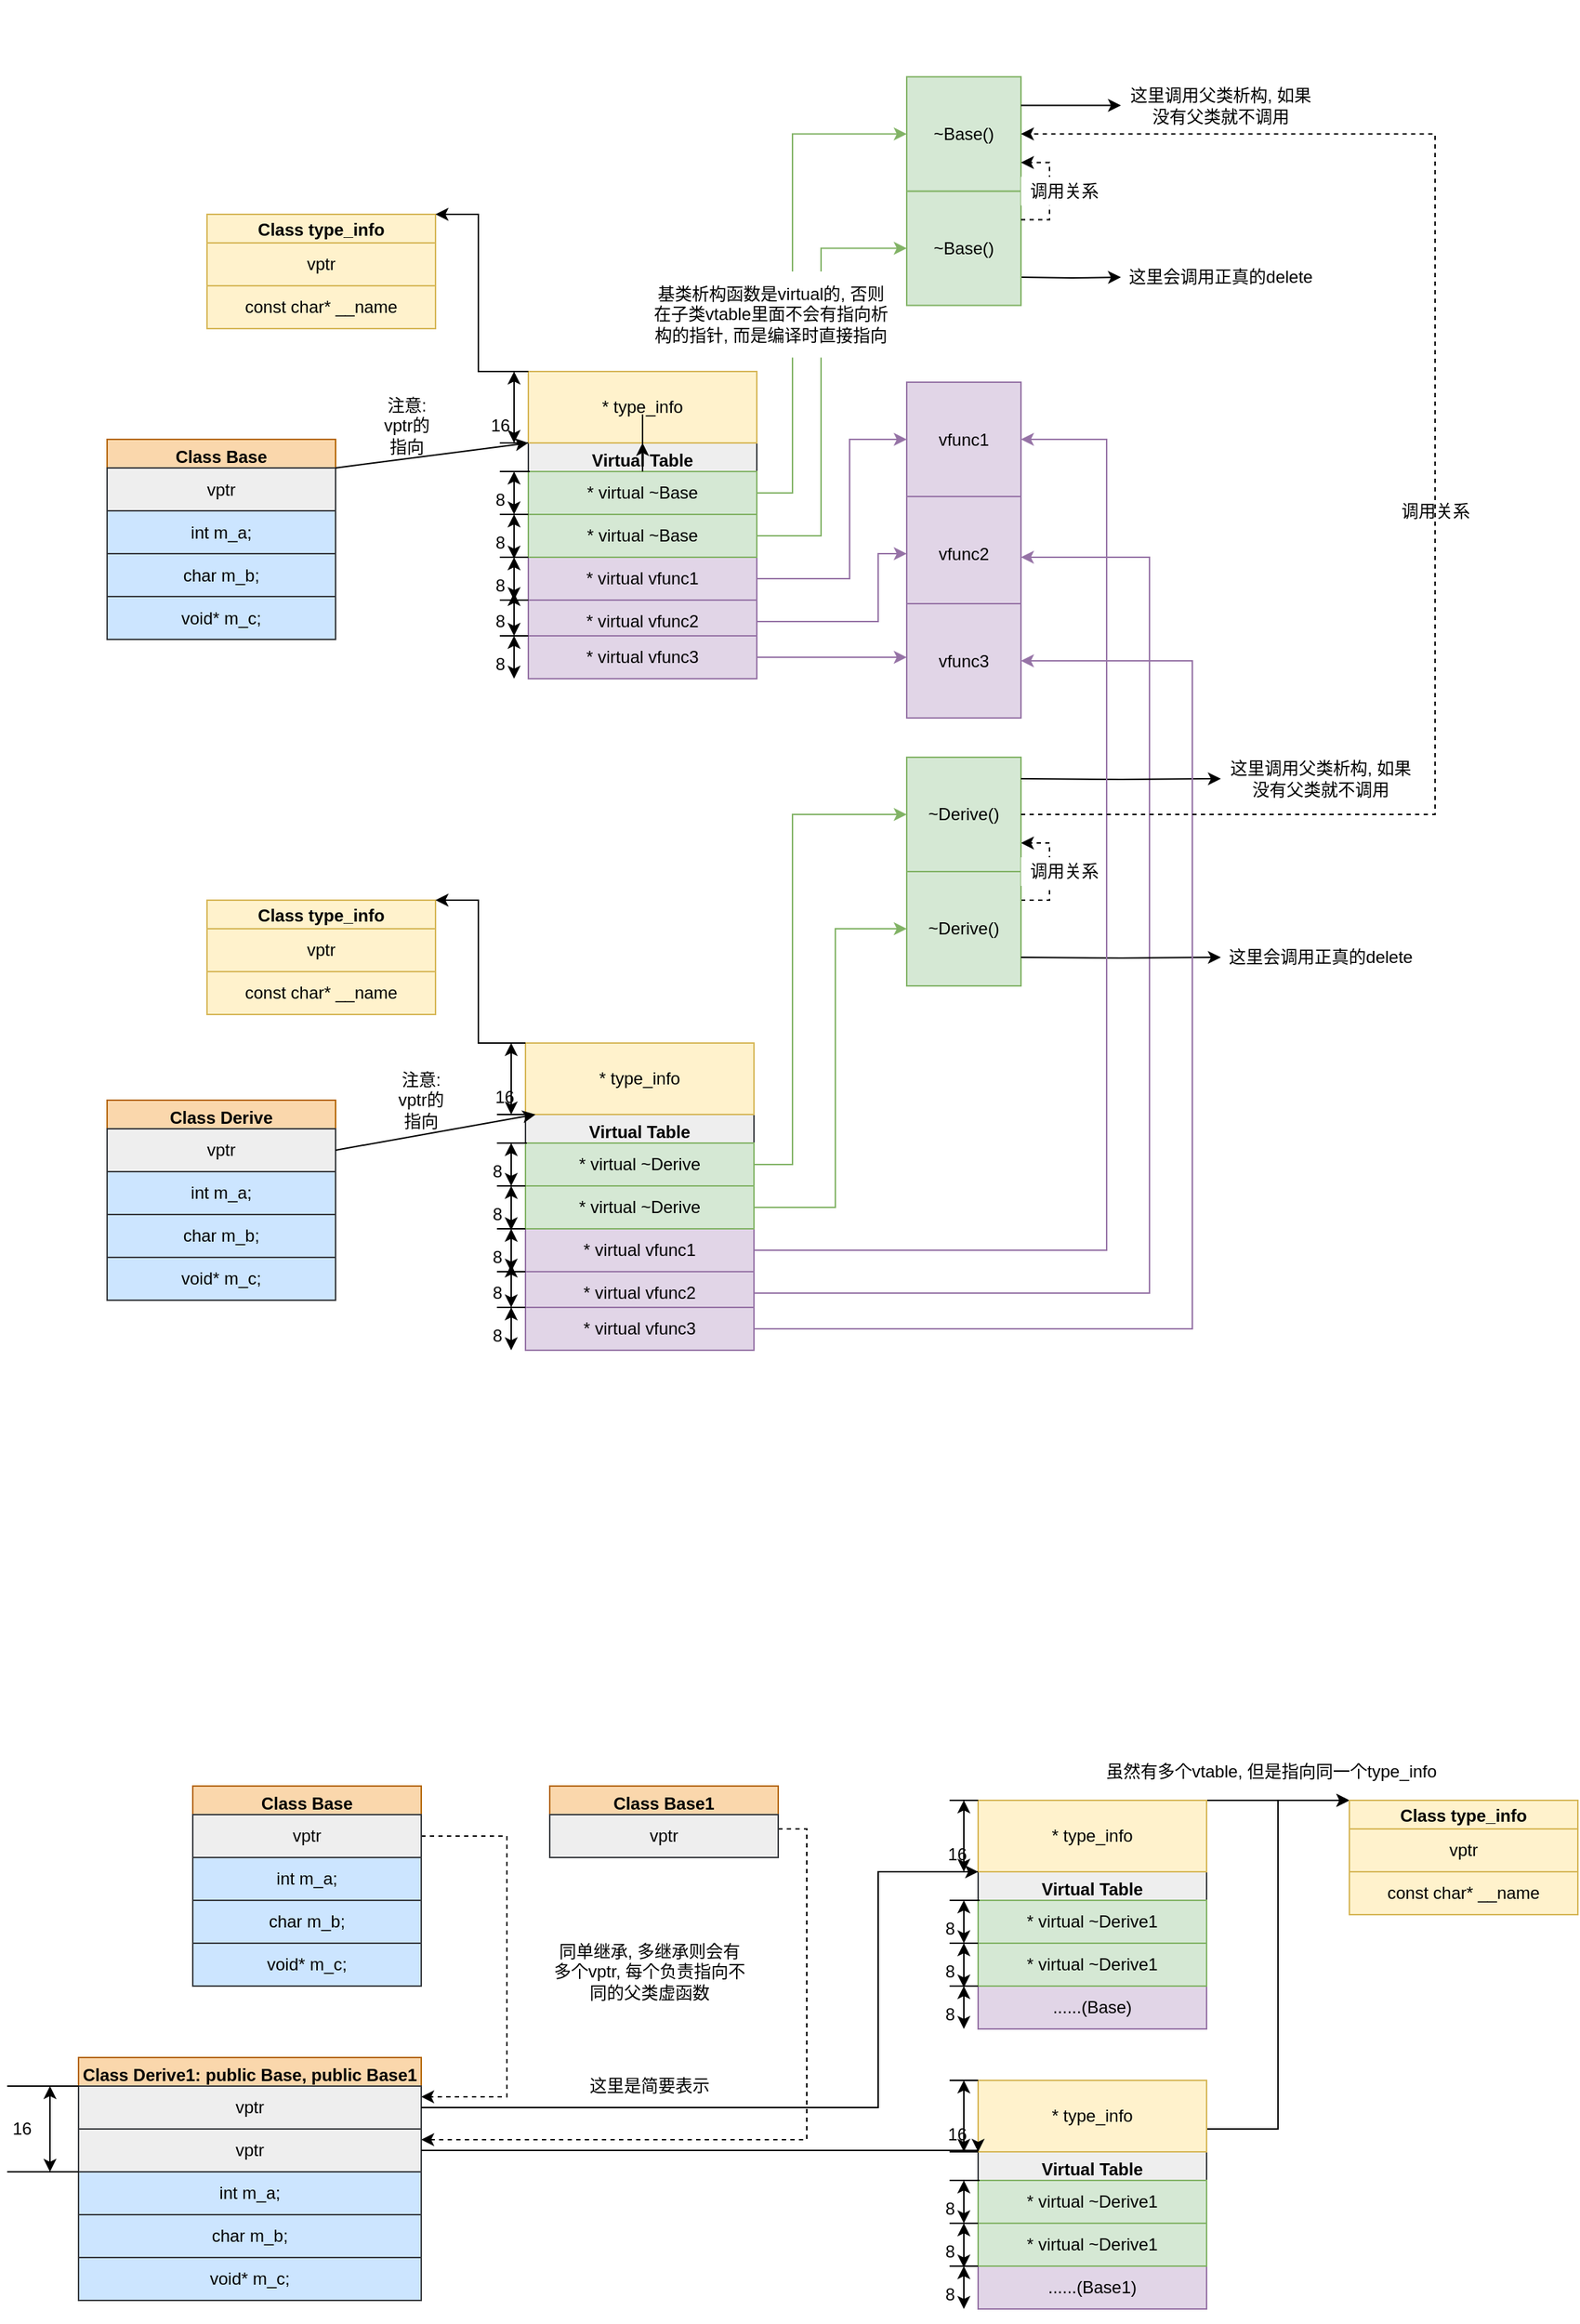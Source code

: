 <mxfile version="14.8.4" type="device" pages="6"><diagram id="aqwijY59tgq21K0YKBUo" name="Page-1"><mxGraphModel dx="3119" dy="2311" grid="1" gridSize="10" guides="1" tooltips="1" connect="1" arrows="1" fold="1" page="1" pageScale="1" pageWidth="827" pageHeight="1169" math="0" shadow="0"><root><mxCell id="0"/><mxCell id="1" parent="0"/><mxCell id="uIEhNWrWLj6r7CD4iO7A-178" value="" style="group" parent="1" vertex="1" connectable="0"><mxGeometry x="-100" y="410" width="540" height="530" as="geometry"/></mxCell><mxCell id="uIEhNWrWLj6r7CD4iO7A-191" style="edgeStyle=orthogonalEdgeStyle;rounded=0;orthogonalLoop=1;jettySize=auto;html=1;exitX=1;exitY=0.5;exitDx=0;exitDy=0;fillColor=#e1d5e7;strokeColor=#9673a6;" parent="uIEhNWrWLj6r7CD4iO7A-178" source="JHrLDl_J07DTptjwTFk8-73" edge="1"><mxGeometry relative="1" as="geometry"><Array as="points"><mxPoint x="510" y="365"/><mxPoint x="510" y="-150"/></Array><mxPoint x="420" y="-150" as="targetPoint"/><mxPoint x="220" y="355" as="sourcePoint"/></mxGeometry></mxCell><mxCell id="JHrLDl_J07DTptjwTFk8-55" style="edgeStyle=orthogonalEdgeStyle;rounded=0;orthogonalLoop=1;jettySize=auto;html=1;exitX=1;exitY=0.25;exitDx=0;exitDy=0;entryX=1;entryY=0.75;entryDx=0;entryDy=0;dashed=1;" edge="1" parent="uIEhNWrWLj6r7CD4iO7A-178" source="uIEhNWrWLj6r7CD4iO7A-212" target="uIEhNWrWLj6r7CD4iO7A-213"><mxGeometry relative="1" as="geometry"/></mxCell><mxCell id="uIEhNWrWLj6r7CD4iO7A-212" value="~Derive()" style="whiteSpace=wrap;html=1;aspect=fixed;fillColor=#d5e8d4;strokeColor=#82b366;" parent="uIEhNWrWLj6r7CD4iO7A-178" vertex="1"><mxGeometry x="340" y="70" width="80" height="80" as="geometry"/></mxCell><mxCell id="uIEhNWrWLj6r7CD4iO7A-213" value="~Derive()" style="whiteSpace=wrap;html=1;aspect=fixed;fillColor=#d5e8d4;strokeColor=#82b366;" parent="uIEhNWrWLj6r7CD4iO7A-178" vertex="1"><mxGeometry x="340" y="-10" width="80" height="80" as="geometry"/></mxCell><mxCell id="uIEhNWrWLj6r7CD4iO7A-214" style="edgeStyle=orthogonalEdgeStyle;rounded=0;orthogonalLoop=1;jettySize=auto;html=1;entryX=0;entryY=0.5;entryDx=0;entryDy=0;fillColor=#d5e8d4;strokeColor=#82b366;exitX=1;exitY=0.5;exitDx=0;exitDy=0;" parent="uIEhNWrWLj6r7CD4iO7A-178" source="JHrLDl_J07DTptjwTFk8-75" target="uIEhNWrWLj6r7CD4iO7A-213" edge="1"><mxGeometry relative="1" as="geometry"><Array as="points"><mxPoint x="260" y="275"/><mxPoint x="260" y="30"/></Array><mxPoint x="220" y="280" as="sourcePoint"/></mxGeometry></mxCell><mxCell id="uIEhNWrWLj6r7CD4iO7A-215" style="edgeStyle=orthogonalEdgeStyle;rounded=0;orthogonalLoop=1;jettySize=auto;html=1;exitX=1;exitY=0.5;exitDx=0;exitDy=0;entryX=0;entryY=0.5;entryDx=0;entryDy=0;fillColor=#d5e8d4;strokeColor=#82b366;" parent="uIEhNWrWLj6r7CD4iO7A-178" source="JHrLDl_J07DTptjwTFk8-76" target="uIEhNWrWLj6r7CD4iO7A-212" edge="1"><mxGeometry relative="1" as="geometry"><Array as="points"><mxPoint x="290" y="305"/><mxPoint x="290" y="110"/></Array><mxPoint x="220" y="295" as="sourcePoint"/></mxGeometry></mxCell><mxCell id="JHrLDl_J07DTptjwTFk8-70" value="Virtual Table" style="swimlane;fillColor=#eeeeee;strokeColor=#36393d;" vertex="1" parent="uIEhNWrWLj6r7CD4iO7A-178"><mxGeometry x="73" y="240" width="160" height="150" as="geometry"/></mxCell><mxCell id="JHrLDl_J07DTptjwTFk8-71" value="" style="rounded=0;whiteSpace=wrap;html=1;" vertex="1" parent="JHrLDl_J07DTptjwTFk8-70"><mxGeometry y="20" width="160" height="60" as="geometry"/></mxCell><mxCell id="JHrLDl_J07DTptjwTFk8-72" value="* virtual vfunc1" style="rounded=0;whiteSpace=wrap;html=1;fillColor=#e1d5e7;strokeColor=#9673a6;" vertex="1" parent="JHrLDl_J07DTptjwTFk8-70"><mxGeometry y="80" width="160" height="30" as="geometry"/></mxCell><mxCell id="JHrLDl_J07DTptjwTFk8-73" value="* virtual vfunc2" style="rounded=0;whiteSpace=wrap;html=1;fillColor=#e1d5e7;strokeColor=#9673a6;" vertex="1" parent="JHrLDl_J07DTptjwTFk8-70"><mxGeometry y="110" width="160" height="30" as="geometry"/></mxCell><mxCell id="JHrLDl_J07DTptjwTFk8-74" value="* virtual vfunc3" style="rounded=0;whiteSpace=wrap;html=1;fillColor=#e1d5e7;strokeColor=#9673a6;" vertex="1" parent="JHrLDl_J07DTptjwTFk8-70"><mxGeometry y="135" width="160" height="30" as="geometry"/></mxCell><mxCell id="JHrLDl_J07DTptjwTFk8-75" value="* virtual ~Derive" style="rounded=0;whiteSpace=wrap;html=1;fillColor=#d5e8d4;strokeColor=#82b366;" vertex="1" parent="JHrLDl_J07DTptjwTFk8-70"><mxGeometry y="20" width="160" height="30" as="geometry"/></mxCell><mxCell id="JHrLDl_J07DTptjwTFk8-76" value="* virtual ~Derive" style="rounded=0;whiteSpace=wrap;html=1;fillColor=#d5e8d4;strokeColor=#82b366;" vertex="1" parent="JHrLDl_J07DTptjwTFk8-70"><mxGeometry y="50" width="160" height="30" as="geometry"/></mxCell><mxCell id="JHrLDl_J07DTptjwTFk8-77" value="" style="endArrow=classic;startArrow=classic;html=1;" edge="1" parent="uIEhNWrWLj6r7CD4iO7A-178"><mxGeometry width="50" height="50" relative="1" as="geometry"><mxPoint x="63" y="350" as="sourcePoint"/><mxPoint x="63" y="320" as="targetPoint"/></mxGeometry></mxCell><mxCell id="JHrLDl_J07DTptjwTFk8-78" value="" style="endArrow=none;html=1;entryX=0;entryY=0;entryDx=0;entryDy=0;" edge="1" parent="uIEhNWrWLj6r7CD4iO7A-178" target="JHrLDl_J07DTptjwTFk8-72"><mxGeometry width="50" height="50" relative="1" as="geometry"><mxPoint x="53" y="320" as="sourcePoint"/><mxPoint x="173" y="515" as="targetPoint"/></mxGeometry></mxCell><mxCell id="JHrLDl_J07DTptjwTFk8-79" value="" style="endArrow=none;html=1;entryX=0;entryY=1;entryDx=0;entryDy=0;" edge="1" parent="uIEhNWrWLj6r7CD4iO7A-178" target="JHrLDl_J07DTptjwTFk8-72"><mxGeometry width="50" height="50" relative="1" as="geometry"><mxPoint x="53" y="350" as="sourcePoint"/><mxPoint x="183" y="460" as="targetPoint"/></mxGeometry></mxCell><mxCell id="JHrLDl_J07DTptjwTFk8-80" value="" style="endArrow=none;html=1;entryX=0;entryY=0;entryDx=0;entryDy=0;" edge="1" parent="uIEhNWrWLj6r7CD4iO7A-178" target="JHrLDl_J07DTptjwTFk8-74"><mxGeometry width="50" height="50" relative="1" as="geometry"><mxPoint x="53" y="375" as="sourcePoint"/><mxPoint x="183" y="490" as="targetPoint"/></mxGeometry></mxCell><mxCell id="JHrLDl_J07DTptjwTFk8-81" value="" style="endArrow=classic;startArrow=classic;html=1;" edge="1" parent="uIEhNWrWLj6r7CD4iO7A-178"><mxGeometry width="50" height="50" relative="1" as="geometry"><mxPoint x="63" y="375" as="sourcePoint"/><mxPoint x="63" y="345" as="targetPoint"/></mxGeometry></mxCell><mxCell id="JHrLDl_J07DTptjwTFk8-82" value="" style="endArrow=classic;startArrow=classic;html=1;" edge="1" parent="uIEhNWrWLj6r7CD4iO7A-178"><mxGeometry width="50" height="50" relative="1" as="geometry"><mxPoint x="63" y="405" as="sourcePoint"/><mxPoint x="63" y="375" as="targetPoint"/></mxGeometry></mxCell><mxCell id="JHrLDl_J07DTptjwTFk8-83" value="8" style="text;html=1;align=center;verticalAlign=middle;resizable=0;points=[];autosize=1;strokeColor=none;" vertex="1" parent="uIEhNWrWLj6r7CD4iO7A-178"><mxGeometry x="43" y="330" width="20" height="20" as="geometry"/></mxCell><mxCell id="JHrLDl_J07DTptjwTFk8-84" value="8" style="text;html=1;align=center;verticalAlign=middle;resizable=0;points=[];autosize=1;strokeColor=none;" vertex="1" parent="uIEhNWrWLj6r7CD4iO7A-178"><mxGeometry x="43" y="355" width="20" height="20" as="geometry"/></mxCell><mxCell id="JHrLDl_J07DTptjwTFk8-85" value="8" style="text;html=1;align=center;verticalAlign=middle;resizable=0;points=[];autosize=1;strokeColor=none;" vertex="1" parent="uIEhNWrWLj6r7CD4iO7A-178"><mxGeometry x="43" y="385" width="20" height="20" as="geometry"/></mxCell><mxCell id="JHrLDl_J07DTptjwTFk8-86" value="" style="endArrow=none;html=1;entryX=0;entryY=0;entryDx=0;entryDy=0;" edge="1" parent="uIEhNWrWLj6r7CD4iO7A-178" target="JHrLDl_J07DTptjwTFk8-76"><mxGeometry width="50" height="50" relative="1" as="geometry"><mxPoint x="53" y="290" as="sourcePoint"/><mxPoint x="183" y="595" as="targetPoint"/></mxGeometry></mxCell><mxCell id="JHrLDl_J07DTptjwTFk8-87" value="" style="endArrow=none;html=1;" edge="1" parent="uIEhNWrWLj6r7CD4iO7A-178"><mxGeometry width="50" height="50" relative="1" as="geometry"><mxPoint x="53" y="260" as="sourcePoint"/><mxPoint x="74" y="260" as="targetPoint"/></mxGeometry></mxCell><mxCell id="JHrLDl_J07DTptjwTFk8-88" value="" style="endArrow=classic;startArrow=classic;html=1;" edge="1" parent="uIEhNWrWLj6r7CD4iO7A-178"><mxGeometry width="50" height="50" relative="1" as="geometry"><mxPoint x="63" y="290" as="sourcePoint"/><mxPoint x="63" y="260" as="targetPoint"/></mxGeometry></mxCell><mxCell id="JHrLDl_J07DTptjwTFk8-89" value="" style="endArrow=classic;startArrow=classic;html=1;exitX=1.1;exitY=-0.2;exitDx=0;exitDy=0;exitPerimeter=0;" edge="1" parent="uIEhNWrWLj6r7CD4iO7A-178"><mxGeometry width="50" height="50" relative="1" as="geometry"><mxPoint x="63" y="321" as="sourcePoint"/><mxPoint x="63" y="290" as="targetPoint"/><Array as="points"><mxPoint x="63" y="321"/></Array></mxGeometry></mxCell><mxCell id="JHrLDl_J07DTptjwTFk8-90" value="8" style="text;html=1;align=center;verticalAlign=middle;resizable=0;points=[];autosize=1;strokeColor=none;" vertex="1" parent="uIEhNWrWLj6r7CD4iO7A-178"><mxGeometry x="43" y="300" width="20" height="20" as="geometry"/></mxCell><mxCell id="JHrLDl_J07DTptjwTFk8-91" value="8" style="text;html=1;align=center;verticalAlign=middle;resizable=0;points=[];autosize=1;strokeColor=none;" vertex="1" parent="uIEhNWrWLj6r7CD4iO7A-178"><mxGeometry x="43" y="270" width="20" height="20" as="geometry"/></mxCell><mxCell id="JHrLDl_J07DTptjwTFk8-92" value="* type_info" style="rounded=0;whiteSpace=wrap;html=1;fillColor=#fff2cc;strokeColor=#d6b656;" vertex="1" parent="uIEhNWrWLj6r7CD4iO7A-178"><mxGeometry x="73" y="190" width="160" height="50" as="geometry"/></mxCell><mxCell id="JHrLDl_J07DTptjwTFk8-93" value="" style="endArrow=none;html=1;entryX=0;entryY=0;entryDx=0;entryDy=0;" edge="1" parent="uIEhNWrWLj6r7CD4iO7A-178"><mxGeometry width="50" height="50" relative="1" as="geometry"><mxPoint x="53" y="190" as="sourcePoint"/><mxPoint x="73" y="190" as="targetPoint"/></mxGeometry></mxCell><mxCell id="JHrLDl_J07DTptjwTFk8-94" value="" style="endArrow=none;html=1;entryX=0;entryY=1;entryDx=0;entryDy=0;" edge="1" parent="uIEhNWrWLj6r7CD4iO7A-178"><mxGeometry width="50" height="50" relative="1" as="geometry"><mxPoint x="53" y="240" as="sourcePoint"/><mxPoint x="73" y="240" as="targetPoint"/></mxGeometry></mxCell><mxCell id="JHrLDl_J07DTptjwTFk8-95" value="" style="endArrow=classic;startArrow=classic;html=1;" edge="1" parent="uIEhNWrWLj6r7CD4iO7A-178"><mxGeometry width="50" height="50" relative="1" as="geometry"><mxPoint x="63" y="240" as="sourcePoint"/><mxPoint x="63" y="190" as="targetPoint"/></mxGeometry></mxCell><mxCell id="JHrLDl_J07DTptjwTFk8-96" value="16" style="text;html=1;align=center;verticalAlign=middle;resizable=0;points=[];autosize=1;strokeColor=none;" vertex="1" parent="uIEhNWrWLj6r7CD4iO7A-178"><mxGeometry x="43" y="217.5" width="30" height="20" as="geometry"/></mxCell><mxCell id="JHrLDl_J07DTptjwTFk8-56" value="调用关系" style="text;html=1;align=center;verticalAlign=middle;resizable=0;points=[];autosize=1;strokeColor=none;fillColor=#ffffff;" vertex="1" parent="uIEhNWrWLj6r7CD4iO7A-178"><mxGeometry x="420" y="60" width="60" height="20" as="geometry"/></mxCell><mxCell id="JHrLDl_J07DTptjwTFk8-45" style="edgeStyle=orthogonalEdgeStyle;rounded=0;orthogonalLoop=1;jettySize=auto;html=1;exitX=1;exitY=0.25;exitDx=0;exitDy=0;entryX=1;entryY=0.25;entryDx=0;entryDy=0;dashed=1;" edge="1" parent="1" source="JHrLDl_J07DTptjwTFk8-1" target="JHrLDl_J07DTptjwTFk8-13"><mxGeometry relative="1" as="geometry"><Array as="points"><mxPoint x="-40" y="1155"/><mxPoint x="-40" y="1338"/></Array></mxGeometry></mxCell><mxCell id="JHrLDl_J07DTptjwTFk8-1" value="Class Base" style="swimlane;fillColor=#fad7ac;strokeColor=#b46504;" vertex="1" parent="1"><mxGeometry x="-260" y="1120" width="160" height="140" as="geometry"/></mxCell><mxCell id="JHrLDl_J07DTptjwTFk8-2" value="vptr" style="rounded=0;whiteSpace=wrap;html=1;fillColor=#eeeeee;strokeColor=#36393d;" vertex="1" parent="JHrLDl_J07DTptjwTFk8-1"><mxGeometry y="20" width="160" height="30" as="geometry"/></mxCell><mxCell id="JHrLDl_J07DTptjwTFk8-3" value="int m_a;" style="rounded=0;whiteSpace=wrap;html=1;fillColor=#cce5ff;strokeColor=#36393d;" vertex="1" parent="JHrLDl_J07DTptjwTFk8-1"><mxGeometry y="50" width="160" height="30" as="geometry"/></mxCell><mxCell id="JHrLDl_J07DTptjwTFk8-4" value="char m_b;" style="rounded=0;whiteSpace=wrap;html=1;fillColor=#cce5ff;strokeColor=#36393d;" vertex="1" parent="JHrLDl_J07DTptjwTFk8-1"><mxGeometry y="80" width="160" height="30" as="geometry"/></mxCell><mxCell id="JHrLDl_J07DTptjwTFk8-5" value="void* m_c;" style="rounded=0;whiteSpace=wrap;html=1;fillColor=#cce5ff;strokeColor=#36393d;" vertex="1" parent="JHrLDl_J07DTptjwTFk8-1"><mxGeometry y="110" width="160" height="30" as="geometry"/></mxCell><mxCell id="JHrLDl_J07DTptjwTFk8-46" style="edgeStyle=orthogonalEdgeStyle;rounded=0;orthogonalLoop=1;jettySize=auto;html=1;exitX=1;exitY=0.75;exitDx=0;exitDy=0;entryX=1;entryY=0.25;entryDx=0;entryDy=0;dashed=1;" edge="1" parent="1" source="JHrLDl_J07DTptjwTFk8-6" target="JHrLDl_J07DTptjwTFk8-17"><mxGeometry relative="1" as="geometry"/></mxCell><mxCell id="JHrLDl_J07DTptjwTFk8-6" value="Class Base1" style="swimlane;fillColor=#fad7ac;strokeColor=#b46504;" vertex="1" parent="1"><mxGeometry x="-10" y="1120" width="160" height="40" as="geometry"/></mxCell><mxCell id="JHrLDl_J07DTptjwTFk8-7" value="vptr" style="rounded=0;whiteSpace=wrap;html=1;fillColor=#eeeeee;strokeColor=#36393d;" vertex="1" parent="JHrLDl_J07DTptjwTFk8-6"><mxGeometry y="20" width="160" height="30" as="geometry"/></mxCell><mxCell id="JHrLDl_J07DTptjwTFk8-12" value="Class Derive1: public Base, public Base1" style="swimlane;fillColor=#fad7ac;strokeColor=#b46504;" vertex="1" parent="1"><mxGeometry x="-340" y="1310" width="240" height="170" as="geometry"/></mxCell><mxCell id="JHrLDl_J07DTptjwTFk8-13" value="vptr" style="rounded=0;whiteSpace=wrap;html=1;fillColor=#eeeeee;strokeColor=#36393d;" vertex="1" parent="JHrLDl_J07DTptjwTFk8-12"><mxGeometry y="20" width="240" height="30" as="geometry"/></mxCell><mxCell id="JHrLDl_J07DTptjwTFk8-14" value="int m_a;" style="rounded=0;whiteSpace=wrap;html=1;fillColor=#cce5ff;strokeColor=#36393d;" vertex="1" parent="JHrLDl_J07DTptjwTFk8-12"><mxGeometry y="80" width="240" height="30" as="geometry"/></mxCell><mxCell id="JHrLDl_J07DTptjwTFk8-15" value="char m_b;" style="rounded=0;whiteSpace=wrap;html=1;fillColor=#cce5ff;strokeColor=#36393d;" vertex="1" parent="JHrLDl_J07DTptjwTFk8-12"><mxGeometry y="110" width="240" height="30" as="geometry"/></mxCell><mxCell id="JHrLDl_J07DTptjwTFk8-16" value="void* m_c;" style="rounded=0;whiteSpace=wrap;html=1;fillColor=#cce5ff;strokeColor=#36393d;" vertex="1" parent="JHrLDl_J07DTptjwTFk8-12"><mxGeometry y="140" width="240" height="30" as="geometry"/></mxCell><mxCell id="JHrLDl_J07DTptjwTFk8-17" value="vptr" style="rounded=0;whiteSpace=wrap;html=1;fillColor=#eeeeee;strokeColor=#36393d;" vertex="1" parent="JHrLDl_J07DTptjwTFk8-12"><mxGeometry y="50" width="240" height="30" as="geometry"/></mxCell><mxCell id="JHrLDl_J07DTptjwTFk8-47" value="同单继承, 多继承则会有多个vptr, 每个负责指向不同的父类虚函数" style="text;html=1;strokeColor=none;fillColor=none;align=center;verticalAlign=middle;whiteSpace=wrap;rounded=0;" vertex="1" parent="1"><mxGeometry x="-10" y="1240" width="140" height="20" as="geometry"/></mxCell><mxCell id="JHrLDl_J07DTptjwTFk8-48" value="这里是简要表示" style="text;html=1;strokeColor=none;fillColor=none;align=center;verticalAlign=middle;whiteSpace=wrap;rounded=0;" vertex="1" parent="1"><mxGeometry x="10" y="1320" width="100" height="20" as="geometry"/></mxCell><mxCell id="JHrLDl_J07DTptjwTFk8-49" value="" style="endArrow=none;html=1;entryX=0;entryY=0;entryDx=0;entryDy=0;" edge="1" parent="1" target="JHrLDl_J07DTptjwTFk8-13"><mxGeometry width="50" height="50" relative="1" as="geometry"><mxPoint x="-390" y="1330" as="sourcePoint"/><mxPoint x="-360" y="1330" as="targetPoint"/></mxGeometry></mxCell><mxCell id="JHrLDl_J07DTptjwTFk8-50" value="" style="endArrow=none;html=1;entryX=0;entryY=0;entryDx=0;entryDy=0;" edge="1" parent="1" target="JHrLDl_J07DTptjwTFk8-14"><mxGeometry width="50" height="50" relative="1" as="geometry"><mxPoint x="-390" y="1390" as="sourcePoint"/><mxPoint x="-410" y="1330" as="targetPoint"/></mxGeometry></mxCell><mxCell id="JHrLDl_J07DTptjwTFk8-51" value="" style="endArrow=classic;startArrow=classic;html=1;" edge="1" parent="1"><mxGeometry width="50" height="50" relative="1" as="geometry"><mxPoint x="-360" y="1390" as="sourcePoint"/><mxPoint x="-360" y="1330" as="targetPoint"/></mxGeometry></mxCell><mxCell id="JHrLDl_J07DTptjwTFk8-52" value="16" style="text;html=1;align=center;verticalAlign=middle;resizable=0;points=[];autosize=1;strokeColor=none;" vertex="1" parent="1"><mxGeometry x="-395" y="1350" width="30" height="20" as="geometry"/></mxCell><mxCell id="JHrLDl_J07DTptjwTFk8-99" value="" style="group" vertex="1" connectable="0" parent="1"><mxGeometry x="-250" y="-130" width="860" height="930" as="geometry"/></mxCell><mxCell id="uIEhNWrWLj6r7CD4iO7A-74" value="Class Derive" style="swimlane;fillColor=#fad7ac;strokeColor=#b46504;" parent="JHrLDl_J07DTptjwTFk8-99" vertex="1"><mxGeometry x="-70" y="770" width="160" height="140" as="geometry"/></mxCell><mxCell id="uIEhNWrWLj6r7CD4iO7A-75" value="vptr" style="rounded=0;whiteSpace=wrap;html=1;fillColor=#eeeeee;strokeColor=#36393d;" parent="uIEhNWrWLj6r7CD4iO7A-74" vertex="1"><mxGeometry y="20" width="160" height="30" as="geometry"/></mxCell><mxCell id="uIEhNWrWLj6r7CD4iO7A-76" value="int m_a;" style="rounded=0;whiteSpace=wrap;html=1;fillColor=#cce5ff;strokeColor=#36393d;" parent="uIEhNWrWLj6r7CD4iO7A-74" vertex="1"><mxGeometry y="50" width="160" height="30" as="geometry"/></mxCell><mxCell id="uIEhNWrWLj6r7CD4iO7A-77" value="char m_b;" style="rounded=0;whiteSpace=wrap;html=1;fillColor=#cce5ff;strokeColor=#36393d;" parent="uIEhNWrWLj6r7CD4iO7A-74" vertex="1"><mxGeometry y="80" width="160" height="30" as="geometry"/></mxCell><mxCell id="uIEhNWrWLj6r7CD4iO7A-78" value="void* m_c;" style="rounded=0;whiteSpace=wrap;html=1;fillColor=#cce5ff;strokeColor=#36393d;" parent="uIEhNWrWLj6r7CD4iO7A-74" vertex="1"><mxGeometry y="110" width="160" height="30" as="geometry"/></mxCell><mxCell id="uIEhNWrWLj6r7CD4iO7A-177" value="" style="group" parent="JHrLDl_J07DTptjwTFk8-99" vertex="1" connectable="0"><mxGeometry x="150" width="640" height="530" as="geometry"/></mxCell><mxCell id="JHrLDl_J07DTptjwTFk8-172" value="" style="group" vertex="1" connectable="0" parent="uIEhNWrWLj6r7CD4iO7A-177"><mxGeometry x="45" y="53.75" width="585" height="448.75" as="geometry"/></mxCell><mxCell id="uIEhNWrWLj6r7CD4iO7A-7" value="Virtual Table" style="swimlane;fillColor=#eeeeee;strokeColor=#36393d;" parent="JHrLDl_J07DTptjwTFk8-172" vertex="1"><mxGeometry x="30" y="256.25" width="160" height="150" as="geometry"/></mxCell><mxCell id="uIEhNWrWLj6r7CD4iO7A-13" value="" style="rounded=0;whiteSpace=wrap;html=1;" parent="uIEhNWrWLj6r7CD4iO7A-7" vertex="1"><mxGeometry y="20" width="160" height="60" as="geometry"/></mxCell><mxCell id="uIEhNWrWLj6r7CD4iO7A-15" value="* virtual vfunc1" style="rounded=0;whiteSpace=wrap;html=1;fillColor=#e1d5e7;strokeColor=#9673a6;" parent="uIEhNWrWLj6r7CD4iO7A-7" vertex="1"><mxGeometry y="80" width="160" height="30" as="geometry"/></mxCell><mxCell id="uIEhNWrWLj6r7CD4iO7A-16" value="* virtual vfunc2" style="rounded=0;whiteSpace=wrap;html=1;fillColor=#e1d5e7;strokeColor=#9673a6;" parent="uIEhNWrWLj6r7CD4iO7A-7" vertex="1"><mxGeometry y="110" width="160" height="30" as="geometry"/></mxCell><mxCell id="uIEhNWrWLj6r7CD4iO7A-17" value="* virtual vfunc3" style="rounded=0;whiteSpace=wrap;html=1;fillColor=#e1d5e7;strokeColor=#9673a6;" parent="uIEhNWrWLj6r7CD4iO7A-7" vertex="1"><mxGeometry y="135" width="160" height="30" as="geometry"/></mxCell><mxCell id="uIEhNWrWLj6r7CD4iO7A-50" value="* virtual ~Base" style="rounded=0;whiteSpace=wrap;html=1;fillColor=#d5e8d4;strokeColor=#82b366;" parent="uIEhNWrWLj6r7CD4iO7A-7" vertex="1"><mxGeometry y="20" width="160" height="30" as="geometry"/></mxCell><mxCell id="uIEhNWrWLj6r7CD4iO7A-51" value="* virtual ~Base" style="rounded=0;whiteSpace=wrap;html=1;fillColor=#d5e8d4;strokeColor=#82b366;" parent="uIEhNWrWLj6r7CD4iO7A-7" vertex="1"><mxGeometry y="50" width="160" height="30" as="geometry"/></mxCell><mxCell id="uIEhNWrWLj6r7CD4iO7A-19" value="vfunc1" style="whiteSpace=wrap;html=1;aspect=fixed;fillColor=#e1d5e7;strokeColor=#9673a6;" parent="JHrLDl_J07DTptjwTFk8-172" vertex="1"><mxGeometry x="295" y="213.75" width="80" height="80" as="geometry"/></mxCell><mxCell id="uIEhNWrWLj6r7CD4iO7A-20" value="vfunc2" style="whiteSpace=wrap;html=1;aspect=fixed;fillColor=#e1d5e7;strokeColor=#9673a6;" parent="JHrLDl_J07DTptjwTFk8-172" vertex="1"><mxGeometry x="295" y="293.75" width="80" height="80" as="geometry"/></mxCell><mxCell id="uIEhNWrWLj6r7CD4iO7A-21" value="vfunc3" style="whiteSpace=wrap;html=1;aspect=fixed;fillColor=#e1d5e7;strokeColor=#9673a6;" parent="JHrLDl_J07DTptjwTFk8-172" vertex="1"><mxGeometry x="295" y="368.75" width="80" height="80" as="geometry"/></mxCell><mxCell id="uIEhNWrWLj6r7CD4iO7A-24" style="edgeStyle=orthogonalEdgeStyle;rounded=0;orthogonalLoop=1;jettySize=auto;html=1;exitX=1;exitY=0.5;exitDx=0;exitDy=0;entryX=0;entryY=0.5;entryDx=0;entryDy=0;fillColor=#e1d5e7;strokeColor=#9673a6;" parent="JHrLDl_J07DTptjwTFk8-172" source="uIEhNWrWLj6r7CD4iO7A-15" target="uIEhNWrWLj6r7CD4iO7A-19" edge="1"><mxGeometry relative="1" as="geometry"><Array as="points"><mxPoint x="255" y="351.25"/><mxPoint x="255" y="254.25"/></Array></mxGeometry></mxCell><mxCell id="uIEhNWrWLj6r7CD4iO7A-25" style="edgeStyle=orthogonalEdgeStyle;rounded=0;orthogonalLoop=1;jettySize=auto;html=1;exitX=1;exitY=0.5;exitDx=0;exitDy=0;entryX=0;entryY=0.5;entryDx=0;entryDy=0;fillColor=#e1d5e7;strokeColor=#9673a6;" parent="JHrLDl_J07DTptjwTFk8-172" source="uIEhNWrWLj6r7CD4iO7A-16" target="uIEhNWrWLj6r7CD4iO7A-20" edge="1"><mxGeometry relative="1" as="geometry"><Array as="points"><mxPoint x="275" y="381.25"/><mxPoint x="275" y="334.25"/></Array></mxGeometry></mxCell><mxCell id="uIEhNWrWLj6r7CD4iO7A-26" style="edgeStyle=orthogonalEdgeStyle;rounded=0;orthogonalLoop=1;jettySize=auto;html=1;exitX=1;exitY=0.5;exitDx=0;exitDy=0;fillColor=#e1d5e7;strokeColor=#9673a6;" parent="JHrLDl_J07DTptjwTFk8-172" source="uIEhNWrWLj6r7CD4iO7A-17" target="uIEhNWrWLj6r7CD4iO7A-21" edge="1"><mxGeometry relative="1" as="geometry"><Array as="points"><mxPoint x="275" y="406.25"/><mxPoint x="275" y="406.25"/></Array></mxGeometry></mxCell><mxCell id="uIEhNWrWLj6r7CD4iO7A-28" value="" style="endArrow=classic;startArrow=classic;html=1;" parent="JHrLDl_J07DTptjwTFk8-172" edge="1"><mxGeometry width="50" height="50" relative="1" as="geometry"><mxPoint x="20" y="366.25" as="sourcePoint"/><mxPoint x="20" y="336.25" as="targetPoint"/></mxGeometry></mxCell><mxCell id="uIEhNWrWLj6r7CD4iO7A-29" value="" style="endArrow=none;html=1;entryX=0;entryY=0;entryDx=0;entryDy=0;" parent="JHrLDl_J07DTptjwTFk8-172" target="uIEhNWrWLj6r7CD4iO7A-15" edge="1"><mxGeometry width="50" height="50" relative="1" as="geometry"><mxPoint x="10" y="336.25" as="sourcePoint"/><mxPoint x="30" y="401.25" as="targetPoint"/></mxGeometry></mxCell><mxCell id="uIEhNWrWLj6r7CD4iO7A-30" value="" style="endArrow=none;html=1;entryX=0;entryY=1;entryDx=0;entryDy=0;" parent="JHrLDl_J07DTptjwTFk8-172" target="uIEhNWrWLj6r7CD4iO7A-15" edge="1"><mxGeometry width="50" height="50" relative="1" as="geometry"><mxPoint x="10" y="366.25" as="sourcePoint"/><mxPoint x="40" y="346.25" as="targetPoint"/></mxGeometry></mxCell><mxCell id="uIEhNWrWLj6r7CD4iO7A-31" value="" style="endArrow=none;html=1;entryX=0;entryY=0;entryDx=0;entryDy=0;" parent="JHrLDl_J07DTptjwTFk8-172" target="uIEhNWrWLj6r7CD4iO7A-17" edge="1"><mxGeometry width="50" height="50" relative="1" as="geometry"><mxPoint x="10" y="391.25" as="sourcePoint"/><mxPoint x="40" y="376.25" as="targetPoint"/></mxGeometry></mxCell><mxCell id="uIEhNWrWLj6r7CD4iO7A-33" value="" style="endArrow=classic;startArrow=classic;html=1;" parent="JHrLDl_J07DTptjwTFk8-172" edge="1"><mxGeometry width="50" height="50" relative="1" as="geometry"><mxPoint x="20" y="391.25" as="sourcePoint"/><mxPoint x="20" y="361.25" as="targetPoint"/></mxGeometry></mxCell><mxCell id="uIEhNWrWLj6r7CD4iO7A-35" value="" style="endArrow=classic;startArrow=classic;html=1;" parent="JHrLDl_J07DTptjwTFk8-172" edge="1"><mxGeometry width="50" height="50" relative="1" as="geometry"><mxPoint x="20" y="421.25" as="sourcePoint"/><mxPoint x="20" y="391.25" as="targetPoint"/></mxGeometry></mxCell><mxCell id="uIEhNWrWLj6r7CD4iO7A-38" value="8" style="text;html=1;align=center;verticalAlign=middle;resizable=0;points=[];autosize=1;strokeColor=none;" parent="JHrLDl_J07DTptjwTFk8-172" vertex="1"><mxGeometry y="346.25" width="20" height="20" as="geometry"/></mxCell><mxCell id="uIEhNWrWLj6r7CD4iO7A-39" value="8" style="text;html=1;align=center;verticalAlign=middle;resizable=0;points=[];autosize=1;strokeColor=none;" parent="JHrLDl_J07DTptjwTFk8-172" vertex="1"><mxGeometry y="371.25" width="20" height="20" as="geometry"/></mxCell><mxCell id="uIEhNWrWLj6r7CD4iO7A-40" value="8" style="text;html=1;align=center;verticalAlign=middle;resizable=0;points=[];autosize=1;strokeColor=none;" parent="JHrLDl_J07DTptjwTFk8-172" vertex="1"><mxGeometry y="401.25" width="20" height="20" as="geometry"/></mxCell><mxCell id="JHrLDl_J07DTptjwTFk8-165" style="edgeStyle=orthogonalEdgeStyle;rounded=0;orthogonalLoop=1;jettySize=auto;html=1;" edge="1" parent="JHrLDl_J07DTptjwTFk8-172" target="JHrLDl_J07DTptjwTFk8-164"><mxGeometry relative="1" as="geometry"><mxPoint x="375" y="140.25" as="sourcePoint"/></mxGeometry></mxCell><mxCell id="uIEhNWrWLj6r7CD4iO7A-52" value="~Base()" style="whiteSpace=wrap;html=1;aspect=fixed;fillColor=#d5e8d4;strokeColor=#82b366;" parent="JHrLDl_J07DTptjwTFk8-172" vertex="1"><mxGeometry x="295" y="80" width="80" height="80" as="geometry"/></mxCell><mxCell id="uIEhNWrWLj6r7CD4iO7A-53" value="~Base()" style="whiteSpace=wrap;html=1;aspect=fixed;fillColor=#d5e8d4;strokeColor=#82b366;" parent="JHrLDl_J07DTptjwTFk8-172" vertex="1"><mxGeometry x="295" width="80" height="80" as="geometry"/></mxCell><mxCell id="JHrLDl_J07DTptjwTFk8-53" style="edgeStyle=orthogonalEdgeStyle;rounded=0;orthogonalLoop=1;jettySize=auto;html=1;exitX=1;exitY=0.25;exitDx=0;exitDy=0;entryX=1;entryY=0.75;entryDx=0;entryDy=0;dashed=1;" edge="1" parent="JHrLDl_J07DTptjwTFk8-172" source="uIEhNWrWLj6r7CD4iO7A-52" target="uIEhNWrWLj6r7CD4iO7A-53"><mxGeometry relative="1" as="geometry"><Array as="points"><mxPoint x="395" y="100.25"/><mxPoint x="395" y="60.25"/></Array></mxGeometry></mxCell><mxCell id="uIEhNWrWLj6r7CD4iO7A-54" style="edgeStyle=orthogonalEdgeStyle;rounded=0;orthogonalLoop=1;jettySize=auto;html=1;exitX=1;exitY=0.5;exitDx=0;exitDy=0;entryX=0;entryY=0.5;entryDx=0;entryDy=0;fillColor=#d5e8d4;strokeColor=#82b366;" parent="JHrLDl_J07DTptjwTFk8-172" source="uIEhNWrWLj6r7CD4iO7A-50" target="uIEhNWrWLj6r7CD4iO7A-53" edge="1"><mxGeometry relative="1" as="geometry"><Array as="points"><mxPoint x="215" y="291.25"/><mxPoint x="215" y="40.25"/></Array></mxGeometry></mxCell><mxCell id="uIEhNWrWLj6r7CD4iO7A-55" style="edgeStyle=orthogonalEdgeStyle;rounded=0;orthogonalLoop=1;jettySize=auto;html=1;exitX=1;exitY=0.5;exitDx=0;exitDy=0;entryX=0;entryY=0.5;entryDx=0;entryDy=0;fillColor=#d5e8d4;strokeColor=#82b366;" parent="JHrLDl_J07DTptjwTFk8-172" source="uIEhNWrWLj6r7CD4iO7A-51" target="uIEhNWrWLj6r7CD4iO7A-52" edge="1"><mxGeometry relative="1" as="geometry"><Array as="points"><mxPoint x="235" y="321.25"/><mxPoint x="235" y="120.25"/></Array></mxGeometry></mxCell><mxCell id="uIEhNWrWLj6r7CD4iO7A-62" value="" style="endArrow=none;html=1;entryX=0;entryY=0;entryDx=0;entryDy=0;" parent="JHrLDl_J07DTptjwTFk8-172" target="uIEhNWrWLj6r7CD4iO7A-51" edge="1"><mxGeometry width="50" height="50" relative="1" as="geometry"><mxPoint x="10" y="306.25" as="sourcePoint"/><mxPoint x="40" y="481.25" as="targetPoint"/></mxGeometry></mxCell><mxCell id="uIEhNWrWLj6r7CD4iO7A-63" value="" style="endArrow=none;html=1;" parent="JHrLDl_J07DTptjwTFk8-172" edge="1"><mxGeometry width="50" height="50" relative="1" as="geometry"><mxPoint x="10" y="276.25" as="sourcePoint"/><mxPoint x="31" y="276.25" as="targetPoint"/></mxGeometry></mxCell><mxCell id="uIEhNWrWLj6r7CD4iO7A-64" value="" style="endArrow=classic;startArrow=classic;html=1;" parent="JHrLDl_J07DTptjwTFk8-172" edge="1"><mxGeometry width="50" height="50" relative="1" as="geometry"><mxPoint x="20" y="306.25" as="sourcePoint"/><mxPoint x="20" y="276.25" as="targetPoint"/></mxGeometry></mxCell><mxCell id="uIEhNWrWLj6r7CD4iO7A-65" value="" style="endArrow=classic;startArrow=classic;html=1;exitX=1.1;exitY=-0.2;exitDx=0;exitDy=0;exitPerimeter=0;" parent="JHrLDl_J07DTptjwTFk8-172" edge="1"><mxGeometry width="50" height="50" relative="1" as="geometry"><mxPoint x="20" y="337.25" as="sourcePoint"/><mxPoint x="20" y="306.25" as="targetPoint"/><Array as="points"><mxPoint x="20" y="337.25"/></Array></mxGeometry></mxCell><mxCell id="uIEhNWrWLj6r7CD4iO7A-66" value="8" style="text;html=1;align=center;verticalAlign=middle;resizable=0;points=[];autosize=1;strokeColor=none;" parent="JHrLDl_J07DTptjwTFk8-172" vertex="1"><mxGeometry y="316.25" width="20" height="20" as="geometry"/></mxCell><mxCell id="uIEhNWrWLj6r7CD4iO7A-67" value="8" style="text;html=1;align=center;verticalAlign=middle;resizable=0;points=[];autosize=1;strokeColor=none;" parent="JHrLDl_J07DTptjwTFk8-172" vertex="1"><mxGeometry y="286.25" width="20" height="20" as="geometry"/></mxCell><mxCell id="JHrLDl_J07DTptjwTFk8-59" value="* type_info" style="rounded=0;whiteSpace=wrap;html=1;fillColor=#fff2cc;strokeColor=#d6b656;" vertex="1" parent="JHrLDl_J07DTptjwTFk8-172"><mxGeometry x="30" y="206.25" width="160" height="50" as="geometry"/></mxCell><mxCell id="JHrLDl_J07DTptjwTFk8-161" value="" style="edgeStyle=orthogonalEdgeStyle;rounded=0;orthogonalLoop=1;jettySize=auto;html=1;" edge="1" parent="JHrLDl_J07DTptjwTFk8-172" source="uIEhNWrWLj6r7CD4iO7A-7" target="JHrLDl_J07DTptjwTFk8-59"><mxGeometry relative="1" as="geometry"/></mxCell><mxCell id="JHrLDl_J07DTptjwTFk8-164" value="这里会调用正真的delete" style="text;html=1;strokeColor=none;align=center;verticalAlign=middle;whiteSpace=wrap;rounded=0;fillColor=#ffffff;" vertex="1" parent="JHrLDl_J07DTptjwTFk8-172"><mxGeometry x="445" y="130.25" width="140" height="20" as="geometry"/></mxCell><mxCell id="JHrLDl_J07DTptjwTFk8-166" value="这里调用父类析构, 如果没有父类就不调用" style="text;html=1;strokeColor=none;align=center;verticalAlign=middle;whiteSpace=wrap;rounded=0;fillColor=#ffffff;" vertex="1" parent="JHrLDl_J07DTptjwTFk8-172"><mxGeometry x="445" y="5" width="140" height="30" as="geometry"/></mxCell><mxCell id="JHrLDl_J07DTptjwTFk8-167" style="edgeStyle=orthogonalEdgeStyle;rounded=0;orthogonalLoop=1;jettySize=auto;html=1;exitX=1;exitY=0.25;exitDx=0;exitDy=0;" edge="1" parent="JHrLDl_J07DTptjwTFk8-172" source="uIEhNWrWLj6r7CD4iO7A-53" target="JHrLDl_J07DTptjwTFk8-166"><mxGeometry relative="1" as="geometry"/></mxCell><mxCell id="uIEhNWrWLj6r7CD4iO7A-207" value="Class type_info" style="swimlane;startSize=20;fillColor=#fff2cc;strokeColor=#d6b656;" parent="JHrLDl_J07DTptjwTFk8-99" vertex="1"><mxGeometry y="630" width="160" height="80" as="geometry"/></mxCell><mxCell id="uIEhNWrWLj6r7CD4iO7A-208" value="vptr" style="rounded=0;whiteSpace=wrap;html=1;fillColor=#fff2cc;strokeColor=#d6b656;" parent="uIEhNWrWLj6r7CD4iO7A-207" vertex="1"><mxGeometry y="20" width="160" height="30" as="geometry"/></mxCell><mxCell id="uIEhNWrWLj6r7CD4iO7A-209" value="const char* __name" style="rounded=0;whiteSpace=wrap;html=1;fillColor=#fff2cc;strokeColor=#d6b656;" parent="uIEhNWrWLj6r7CD4iO7A-207" vertex="1"><mxGeometry y="50" width="160" height="30" as="geometry"/></mxCell><mxCell id="JHrLDl_J07DTptjwTFk8-97" style="edgeStyle=orthogonalEdgeStyle;rounded=0;orthogonalLoop=1;jettySize=auto;html=1;exitX=0;exitY=0;exitDx=0;exitDy=0;entryX=1;entryY=0;entryDx=0;entryDy=0;" edge="1" parent="JHrLDl_J07DTptjwTFk8-99" source="JHrLDl_J07DTptjwTFk8-92" target="uIEhNWrWLj6r7CD4iO7A-207"><mxGeometry relative="1" as="geometry"><Array as="points"><mxPoint x="190" y="730"/><mxPoint x="190" y="630"/></Array></mxGeometry></mxCell><mxCell id="JHrLDl_J07DTptjwTFk8-98" value="" style="group" vertex="1" connectable="0" parent="JHrLDl_J07DTptjwTFk8-99"><mxGeometry y="123.75" width="630" height="316.25" as="geometry"/></mxCell><mxCell id="JHrLDl_J07DTptjwTFk8-54" value="调用关系" style="text;html=1;align=center;verticalAlign=middle;resizable=0;points=[];autosize=1;strokeColor=none;fillColor=#ffffff;" vertex="1" parent="JHrLDl_J07DTptjwTFk8-98"><mxGeometry x="570" width="60" height="20" as="geometry"/></mxCell><mxCell id="JHrLDl_J07DTptjwTFk8-60" value="" style="endArrow=none;html=1;entryX=0;entryY=0;entryDx=0;entryDy=0;" edge="1" parent="JHrLDl_J07DTptjwTFk8-98"><mxGeometry width="50" height="50" relative="1" as="geometry"><mxPoint x="205" y="136.25" as="sourcePoint"/><mxPoint x="225" y="136.25" as="targetPoint"/></mxGeometry></mxCell><mxCell id="JHrLDl_J07DTptjwTFk8-61" value="" style="endArrow=none;html=1;entryX=0;entryY=1;entryDx=0;entryDy=0;" edge="1" parent="JHrLDl_J07DTptjwTFk8-98"><mxGeometry width="50" height="50" relative="1" as="geometry"><mxPoint x="205" y="186.25" as="sourcePoint"/><mxPoint x="225" y="186.25" as="targetPoint"/></mxGeometry></mxCell><mxCell id="JHrLDl_J07DTptjwTFk8-62" value="" style="endArrow=classic;startArrow=classic;html=1;" edge="1" parent="JHrLDl_J07DTptjwTFk8-98"><mxGeometry width="50" height="50" relative="1" as="geometry"><mxPoint x="215" y="186.25" as="sourcePoint"/><mxPoint x="215" y="136.25" as="targetPoint"/></mxGeometry></mxCell><mxCell id="JHrLDl_J07DTptjwTFk8-63" value="16" style="text;html=1;align=center;verticalAlign=middle;resizable=0;points=[];autosize=1;strokeColor=none;" vertex="1" parent="JHrLDl_J07DTptjwTFk8-98"><mxGeometry x="190" y="163.75" width="30" height="20" as="geometry"/></mxCell><mxCell id="uIEhNWrWLj6r7CD4iO7A-44" value="Class type_info" style="swimlane;startSize=20;fillColor=#fff2cc;strokeColor=#d6b656;" parent="JHrLDl_J07DTptjwTFk8-98" vertex="1"><mxGeometry y="26.25" width="160" height="80" as="geometry"/></mxCell><mxCell id="uIEhNWrWLj6r7CD4iO7A-45" value="vptr" style="rounded=0;whiteSpace=wrap;html=1;fillColor=#fff2cc;strokeColor=#d6b656;" parent="uIEhNWrWLj6r7CD4iO7A-44" vertex="1"><mxGeometry y="20" width="160" height="30" as="geometry"/></mxCell><mxCell id="uIEhNWrWLj6r7CD4iO7A-46" value="const char* __name" style="rounded=0;whiteSpace=wrap;html=1;fillColor=#fff2cc;strokeColor=#d6b656;" parent="uIEhNWrWLj6r7CD4iO7A-44" vertex="1"><mxGeometry y="50" width="160" height="30" as="geometry"/></mxCell><mxCell id="JHrLDl_J07DTptjwTFk8-103" value="注意: vptr的指向" style="text;html=1;strokeColor=none;fillColor=none;align=center;verticalAlign=middle;whiteSpace=wrap;rounded=0;" vertex="1" parent="JHrLDl_J07DTptjwTFk8-98"><mxGeometry x="120" y="163.75" width="40" height="20" as="geometry"/></mxCell><mxCell id="JHrLDl_J07DTptjwTFk8-163" value="基类析构函数是virtual的, 否则在子类vtable里面不会有指向析构的指针, 而是编译时直接指向" style="text;html=1;align=center;verticalAlign=middle;whiteSpace=wrap;rounded=0;fillColor=#ffffff;" vertex="1" parent="JHrLDl_J07DTptjwTFk8-98"><mxGeometry x="310" y="66.25" width="170" height="60.25" as="geometry"/></mxCell><mxCell id="JHrLDl_J07DTptjwTFk8-67" style="edgeStyle=orthogonalEdgeStyle;rounded=0;orthogonalLoop=1;jettySize=auto;html=1;exitX=0;exitY=0;exitDx=0;exitDy=0;entryX=1;entryY=0;entryDx=0;entryDy=0;" edge="1" parent="JHrLDl_J07DTptjwTFk8-99" source="JHrLDl_J07DTptjwTFk8-59" target="uIEhNWrWLj6r7CD4iO7A-44"><mxGeometry relative="1" as="geometry"><Array as="points"><mxPoint x="190" y="260"/><mxPoint x="190" y="150"/></Array></mxGeometry></mxCell><mxCell id="JHrLDl_J07DTptjwTFk8-105" value="注意: vptr的指向" style="text;html=1;strokeColor=none;fillColor=none;align=center;verticalAlign=middle;whiteSpace=wrap;rounded=0;" vertex="1" parent="JHrLDl_J07DTptjwTFk8-99"><mxGeometry x="130" y="760" width="40" height="20" as="geometry"/></mxCell><mxCell id="JHrLDl_J07DTptjwTFk8-168" style="edgeStyle=orthogonalEdgeStyle;rounded=0;orthogonalLoop=1;jettySize=auto;html=1;" edge="1" parent="JHrLDl_J07DTptjwTFk8-99" target="JHrLDl_J07DTptjwTFk8-169"><mxGeometry relative="1" as="geometry"><mxPoint x="570" y="670" as="sourcePoint"/></mxGeometry></mxCell><mxCell id="JHrLDl_J07DTptjwTFk8-169" value="这里会调用正真的delete" style="text;html=1;strokeColor=none;align=center;verticalAlign=middle;whiteSpace=wrap;rounded=0;fillColor=#ffffff;" vertex="1" parent="JHrLDl_J07DTptjwTFk8-99"><mxGeometry x="710" y="660" width="140" height="20" as="geometry"/></mxCell><mxCell id="JHrLDl_J07DTptjwTFk8-170" style="edgeStyle=orthogonalEdgeStyle;rounded=0;orthogonalLoop=1;jettySize=auto;html=1;exitX=1;exitY=0.25;exitDx=0;exitDy=0;" edge="1" parent="JHrLDl_J07DTptjwTFk8-99" target="JHrLDl_J07DTptjwTFk8-171"><mxGeometry relative="1" as="geometry"><mxPoint x="570" y="545" as="sourcePoint"/></mxGeometry></mxCell><mxCell id="JHrLDl_J07DTptjwTFk8-171" value="这里调用父类析构, 如果没有父类就不调用" style="text;html=1;strokeColor=none;align=center;verticalAlign=middle;whiteSpace=wrap;rounded=0;fillColor=#ffffff;" vertex="1" parent="JHrLDl_J07DTptjwTFk8-99"><mxGeometry x="710" y="530" width="140" height="30" as="geometry"/></mxCell><mxCell id="JHrLDl_J07DTptjwTFk8-104" value="" style="endArrow=classic;html=1;exitX=1;exitY=0.5;exitDx=0;exitDy=0;" edge="1" parent="1" source="uIEhNWrWLj6r7CD4iO7A-75"><mxGeometry width="50" height="50" relative="1" as="geometry"><mxPoint x="130" y="650" as="sourcePoint"/><mxPoint x="-20" y="650" as="targetPoint"/></mxGeometry></mxCell><mxCell id="uIEhNWrWLj6r7CD4iO7A-1" value="Class Base" style="swimlane;fillColor=#fad7ac;strokeColor=#b46504;" parent="1" vertex="1"><mxGeometry x="-320" y="177.5" width="160" height="140" as="geometry"/></mxCell><mxCell id="uIEhNWrWLj6r7CD4iO7A-2" value="vptr" style="rounded=0;whiteSpace=wrap;html=1;fillColor=#eeeeee;strokeColor=#36393d;" parent="uIEhNWrWLj6r7CD4iO7A-1" vertex="1"><mxGeometry y="20" width="160" height="30" as="geometry"/></mxCell><mxCell id="uIEhNWrWLj6r7CD4iO7A-3" value="int m_a;" style="rounded=0;whiteSpace=wrap;html=1;fillColor=#cce5ff;strokeColor=#36393d;" parent="uIEhNWrWLj6r7CD4iO7A-1" vertex="1"><mxGeometry y="50" width="160" height="30" as="geometry"/></mxCell><mxCell id="uIEhNWrWLj6r7CD4iO7A-4" value="char m_b;" style="rounded=0;whiteSpace=wrap;html=1;fillColor=#cce5ff;strokeColor=#36393d;" parent="uIEhNWrWLj6r7CD4iO7A-1" vertex="1"><mxGeometry y="80" width="160" height="30" as="geometry"/></mxCell><mxCell id="uIEhNWrWLj6r7CD4iO7A-5" value="void* m_c;" style="rounded=0;whiteSpace=wrap;html=1;fillColor=#cce5ff;strokeColor=#36393d;" parent="uIEhNWrWLj6r7CD4iO7A-1" vertex="1"><mxGeometry y="110" width="160" height="30" as="geometry"/></mxCell><mxCell id="JHrLDl_J07DTptjwTFk8-65" value="" style="endArrow=classic;html=1;exitX=1;exitY=0;exitDx=0;exitDy=0;entryX=0;entryY=0;entryDx=0;entryDy=0;" edge="1" parent="1" source="uIEhNWrWLj6r7CD4iO7A-2" target="uIEhNWrWLj6r7CD4iO7A-7"><mxGeometry width="50" height="50" relative="1" as="geometry"><mxPoint x="-520" y="-10" as="sourcePoint"/><mxPoint x="-470" y="-60" as="targetPoint"/></mxGeometry></mxCell><mxCell id="JHrLDl_J07DTptjwTFk8-106" value="Virtual Table" style="swimlane;fillColor=#eeeeee;strokeColor=#36393d;" vertex="1" parent="1"><mxGeometry x="290" y="1180" width="160" height="110" as="geometry"/></mxCell><mxCell id="JHrLDl_J07DTptjwTFk8-107" value="" style="rounded=0;whiteSpace=wrap;html=1;" vertex="1" parent="JHrLDl_J07DTptjwTFk8-106"><mxGeometry y="20" width="160" height="60" as="geometry"/></mxCell><mxCell id="JHrLDl_J07DTptjwTFk8-108" value="......(Base)" style="rounded=0;whiteSpace=wrap;html=1;fillColor=#e1d5e7;strokeColor=#9673a6;" vertex="1" parent="JHrLDl_J07DTptjwTFk8-106"><mxGeometry y="80" width="160" height="30" as="geometry"/></mxCell><mxCell id="JHrLDl_J07DTptjwTFk8-111" value="* virtual ~Derive1" style="rounded=0;whiteSpace=wrap;html=1;fillColor=#d5e8d4;strokeColor=#82b366;" vertex="1" parent="JHrLDl_J07DTptjwTFk8-106"><mxGeometry y="20" width="160" height="30" as="geometry"/></mxCell><mxCell id="JHrLDl_J07DTptjwTFk8-112" value="* virtual ~Derive1" style="rounded=0;whiteSpace=wrap;html=1;fillColor=#d5e8d4;strokeColor=#82b366;" vertex="1" parent="JHrLDl_J07DTptjwTFk8-106"><mxGeometry y="50" width="160" height="30" as="geometry"/></mxCell><mxCell id="JHrLDl_J07DTptjwTFk8-113" value="" style="endArrow=classic;startArrow=classic;html=1;" edge="1" parent="1"><mxGeometry width="50" height="50" relative="1" as="geometry"><mxPoint x="280" y="1290" as="sourcePoint"/><mxPoint x="280" y="1260" as="targetPoint"/></mxGeometry></mxCell><mxCell id="JHrLDl_J07DTptjwTFk8-114" value="" style="endArrow=none;html=1;entryX=0;entryY=0;entryDx=0;entryDy=0;" edge="1" parent="1" target="JHrLDl_J07DTptjwTFk8-108"><mxGeometry width="50" height="50" relative="1" as="geometry"><mxPoint x="270" y="1260" as="sourcePoint"/><mxPoint x="490" y="1045" as="targetPoint"/></mxGeometry></mxCell><mxCell id="JHrLDl_J07DTptjwTFk8-119" value="8" style="text;html=1;align=center;verticalAlign=middle;resizable=0;points=[];autosize=1;strokeColor=none;" vertex="1" parent="1"><mxGeometry x="260" y="1270" width="20" height="20" as="geometry"/></mxCell><mxCell id="JHrLDl_J07DTptjwTFk8-122" value="" style="endArrow=none;html=1;entryX=0;entryY=0;entryDx=0;entryDy=0;" edge="1" parent="1" target="JHrLDl_J07DTptjwTFk8-112"><mxGeometry width="50" height="50" relative="1" as="geometry"><mxPoint x="270" y="1230" as="sourcePoint"/><mxPoint x="500" y="1125" as="targetPoint"/></mxGeometry></mxCell><mxCell id="JHrLDl_J07DTptjwTFk8-123" value="" style="endArrow=none;html=1;" edge="1" parent="1"><mxGeometry width="50" height="50" relative="1" as="geometry"><mxPoint x="270" y="1200" as="sourcePoint"/><mxPoint x="291" y="1200" as="targetPoint"/></mxGeometry></mxCell><mxCell id="JHrLDl_J07DTptjwTFk8-124" value="" style="endArrow=classic;startArrow=classic;html=1;" edge="1" parent="1"><mxGeometry width="50" height="50" relative="1" as="geometry"><mxPoint x="280" y="1230" as="sourcePoint"/><mxPoint x="280" y="1200" as="targetPoint"/></mxGeometry></mxCell><mxCell id="JHrLDl_J07DTptjwTFk8-125" value="" style="endArrow=classic;startArrow=classic;html=1;exitX=1.1;exitY=-0.2;exitDx=0;exitDy=0;exitPerimeter=0;" edge="1" parent="1"><mxGeometry width="50" height="50" relative="1" as="geometry"><mxPoint x="280" y="1261" as="sourcePoint"/><mxPoint x="280" y="1230" as="targetPoint"/><Array as="points"><mxPoint x="280" y="1261"/></Array></mxGeometry></mxCell><mxCell id="JHrLDl_J07DTptjwTFk8-126" value="8" style="text;html=1;align=center;verticalAlign=middle;resizable=0;points=[];autosize=1;strokeColor=none;" vertex="1" parent="1"><mxGeometry x="260" y="1240" width="20" height="20" as="geometry"/></mxCell><mxCell id="JHrLDl_J07DTptjwTFk8-127" value="8" style="text;html=1;align=center;verticalAlign=middle;resizable=0;points=[];autosize=1;strokeColor=none;" vertex="1" parent="1"><mxGeometry x="260" y="1210" width="20" height="20" as="geometry"/></mxCell><mxCell id="JHrLDl_J07DTptjwTFk8-158" style="edgeStyle=orthogonalEdgeStyle;rounded=0;orthogonalLoop=1;jettySize=auto;html=1;exitX=1;exitY=0;exitDx=0;exitDy=0;entryX=0;entryY=0;entryDx=0;entryDy=0;" edge="1" parent="1" source="JHrLDl_J07DTptjwTFk8-128" target="JHrLDl_J07DTptjwTFk8-153"><mxGeometry relative="1" as="geometry"><Array as="points"><mxPoint x="500" y="1130"/><mxPoint x="500" y="1130"/></Array></mxGeometry></mxCell><mxCell id="JHrLDl_J07DTptjwTFk8-128" value="* type_info" style="rounded=0;whiteSpace=wrap;html=1;fillColor=#fff2cc;strokeColor=#d6b656;" vertex="1" parent="1"><mxGeometry x="290" y="1130" width="160" height="50" as="geometry"/></mxCell><mxCell id="JHrLDl_J07DTptjwTFk8-129" value="" style="endArrow=none;html=1;entryX=0;entryY=0;entryDx=0;entryDy=0;" edge="1" parent="1"><mxGeometry width="50" height="50" relative="1" as="geometry"><mxPoint x="270" y="1130" as="sourcePoint"/><mxPoint x="290" y="1130" as="targetPoint"/></mxGeometry></mxCell><mxCell id="JHrLDl_J07DTptjwTFk8-130" value="" style="endArrow=none;html=1;entryX=0;entryY=1;entryDx=0;entryDy=0;" edge="1" parent="1"><mxGeometry width="50" height="50" relative="1" as="geometry"><mxPoint x="270" y="1180" as="sourcePoint"/><mxPoint x="290" y="1180" as="targetPoint"/></mxGeometry></mxCell><mxCell id="JHrLDl_J07DTptjwTFk8-131" value="" style="endArrow=classic;startArrow=classic;html=1;" edge="1" parent="1"><mxGeometry width="50" height="50" relative="1" as="geometry"><mxPoint x="280" y="1180" as="sourcePoint"/><mxPoint x="280" y="1130" as="targetPoint"/></mxGeometry></mxCell><mxCell id="JHrLDl_J07DTptjwTFk8-132" value="16" style="text;html=1;align=center;verticalAlign=middle;resizable=0;points=[];autosize=1;strokeColor=none;" vertex="1" parent="1"><mxGeometry x="260" y="1157.5" width="30" height="20" as="geometry"/></mxCell><mxCell id="JHrLDl_J07DTptjwTFk8-133" value="Virtual Table" style="swimlane;fillColor=#eeeeee;strokeColor=#36393d;" vertex="1" parent="1"><mxGeometry x="290" y="1376" width="160" height="110" as="geometry"/></mxCell><mxCell id="JHrLDl_J07DTptjwTFk8-134" value="" style="rounded=0;whiteSpace=wrap;html=1;" vertex="1" parent="JHrLDl_J07DTptjwTFk8-133"><mxGeometry y="20" width="160" height="60" as="geometry"/></mxCell><mxCell id="JHrLDl_J07DTptjwTFk8-135" value="......(Base1)" style="rounded=0;whiteSpace=wrap;html=1;fillColor=#e1d5e7;strokeColor=#9673a6;" vertex="1" parent="JHrLDl_J07DTptjwTFk8-133"><mxGeometry y="80" width="160" height="30" as="geometry"/></mxCell><mxCell id="JHrLDl_J07DTptjwTFk8-136" value="* virtual ~Derive1" style="rounded=0;whiteSpace=wrap;html=1;fillColor=#d5e8d4;strokeColor=#82b366;" vertex="1" parent="JHrLDl_J07DTptjwTFk8-133"><mxGeometry y="20" width="160" height="30" as="geometry"/></mxCell><mxCell id="JHrLDl_J07DTptjwTFk8-137" value="* virtual ~Derive1" style="rounded=0;whiteSpace=wrap;html=1;fillColor=#d5e8d4;strokeColor=#82b366;" vertex="1" parent="JHrLDl_J07DTptjwTFk8-133"><mxGeometry y="50" width="160" height="30" as="geometry"/></mxCell><mxCell id="JHrLDl_J07DTptjwTFk8-138" value="" style="endArrow=classic;startArrow=classic;html=1;" edge="1" parent="1"><mxGeometry width="50" height="50" relative="1" as="geometry"><mxPoint x="280" y="1486" as="sourcePoint"/><mxPoint x="280" y="1456" as="targetPoint"/></mxGeometry></mxCell><mxCell id="JHrLDl_J07DTptjwTFk8-139" value="" style="endArrow=none;html=1;entryX=0;entryY=0;entryDx=0;entryDy=0;" edge="1" parent="1" target="JHrLDl_J07DTptjwTFk8-135"><mxGeometry width="50" height="50" relative="1" as="geometry"><mxPoint x="270" y="1456" as="sourcePoint"/><mxPoint x="490" y="1241" as="targetPoint"/></mxGeometry></mxCell><mxCell id="JHrLDl_J07DTptjwTFk8-140" value="8" style="text;html=1;align=center;verticalAlign=middle;resizable=0;points=[];autosize=1;strokeColor=none;" vertex="1" parent="1"><mxGeometry x="260" y="1466" width="20" height="20" as="geometry"/></mxCell><mxCell id="JHrLDl_J07DTptjwTFk8-141" value="" style="endArrow=none;html=1;entryX=0;entryY=0;entryDx=0;entryDy=0;" edge="1" parent="1" target="JHrLDl_J07DTptjwTFk8-137"><mxGeometry width="50" height="50" relative="1" as="geometry"><mxPoint x="270" y="1426" as="sourcePoint"/><mxPoint x="500" y="1321" as="targetPoint"/></mxGeometry></mxCell><mxCell id="JHrLDl_J07DTptjwTFk8-142" value="" style="endArrow=none;html=1;" edge="1" parent="1"><mxGeometry width="50" height="50" relative="1" as="geometry"><mxPoint x="270" y="1396" as="sourcePoint"/><mxPoint x="291" y="1396" as="targetPoint"/></mxGeometry></mxCell><mxCell id="JHrLDl_J07DTptjwTFk8-143" value="" style="endArrow=classic;startArrow=classic;html=1;" edge="1" parent="1"><mxGeometry width="50" height="50" relative="1" as="geometry"><mxPoint x="280" y="1426" as="sourcePoint"/><mxPoint x="280" y="1396" as="targetPoint"/></mxGeometry></mxCell><mxCell id="JHrLDl_J07DTptjwTFk8-144" value="" style="endArrow=classic;startArrow=classic;html=1;exitX=1.1;exitY=-0.2;exitDx=0;exitDy=0;exitPerimeter=0;" edge="1" parent="1"><mxGeometry width="50" height="50" relative="1" as="geometry"><mxPoint x="280" y="1457" as="sourcePoint"/><mxPoint x="280" y="1426" as="targetPoint"/><Array as="points"><mxPoint x="280" y="1457"/></Array></mxGeometry></mxCell><mxCell id="JHrLDl_J07DTptjwTFk8-145" value="8" style="text;html=1;align=center;verticalAlign=middle;resizable=0;points=[];autosize=1;strokeColor=none;" vertex="1" parent="1"><mxGeometry x="260" y="1436" width="20" height="20" as="geometry"/></mxCell><mxCell id="JHrLDl_J07DTptjwTFk8-146" value="8" style="text;html=1;align=center;verticalAlign=middle;resizable=0;points=[];autosize=1;strokeColor=none;" vertex="1" parent="1"><mxGeometry x="260" y="1406" width="20" height="20" as="geometry"/></mxCell><mxCell id="JHrLDl_J07DTptjwTFk8-159" style="edgeStyle=orthogonalEdgeStyle;rounded=0;orthogonalLoop=1;jettySize=auto;html=1;exitX=1;exitY=0;exitDx=0;exitDy=0;entryX=0;entryY=0;entryDx=0;entryDy=0;" edge="1" parent="1" source="JHrLDl_J07DTptjwTFk8-147" target="JHrLDl_J07DTptjwTFk8-153"><mxGeometry relative="1" as="geometry"><Array as="points"><mxPoint x="500" y="1360"/><mxPoint x="500" y="1130"/></Array></mxGeometry></mxCell><mxCell id="JHrLDl_J07DTptjwTFk8-147" value="* type_info" style="rounded=0;whiteSpace=wrap;html=1;fillColor=#fff2cc;strokeColor=#d6b656;" vertex="1" parent="1"><mxGeometry x="290" y="1326" width="160" height="50" as="geometry"/></mxCell><mxCell id="JHrLDl_J07DTptjwTFk8-148" value="" style="endArrow=none;html=1;entryX=0;entryY=0;entryDx=0;entryDy=0;" edge="1" parent="1"><mxGeometry width="50" height="50" relative="1" as="geometry"><mxPoint x="270" y="1326" as="sourcePoint"/><mxPoint x="290" y="1326" as="targetPoint"/></mxGeometry></mxCell><mxCell id="JHrLDl_J07DTptjwTFk8-149" value="" style="endArrow=none;html=1;entryX=0;entryY=1;entryDx=0;entryDy=0;" edge="1" parent="1"><mxGeometry width="50" height="50" relative="1" as="geometry"><mxPoint x="270" y="1376" as="sourcePoint"/><mxPoint x="290" y="1376" as="targetPoint"/></mxGeometry></mxCell><mxCell id="JHrLDl_J07DTptjwTFk8-150" value="" style="endArrow=classic;startArrow=classic;html=1;" edge="1" parent="1"><mxGeometry width="50" height="50" relative="1" as="geometry"><mxPoint x="280" y="1376" as="sourcePoint"/><mxPoint x="280" y="1326" as="targetPoint"/></mxGeometry></mxCell><mxCell id="JHrLDl_J07DTptjwTFk8-151" value="16" style="text;html=1;align=center;verticalAlign=middle;resizable=0;points=[];autosize=1;strokeColor=none;" vertex="1" parent="1"><mxGeometry x="260" y="1353.5" width="30" height="20" as="geometry"/></mxCell><mxCell id="JHrLDl_J07DTptjwTFk8-153" value="Class type_info" style="swimlane;startSize=20;fillColor=#fff2cc;strokeColor=#d6b656;" vertex="1" parent="1"><mxGeometry x="550" y="1130" width="160" height="80" as="geometry"/></mxCell><mxCell id="JHrLDl_J07DTptjwTFk8-154" value="vptr" style="rounded=0;whiteSpace=wrap;html=1;fillColor=#fff2cc;strokeColor=#d6b656;" vertex="1" parent="JHrLDl_J07DTptjwTFk8-153"><mxGeometry y="20" width="160" height="30" as="geometry"/></mxCell><mxCell id="JHrLDl_J07DTptjwTFk8-155" value="const char* __name" style="rounded=0;whiteSpace=wrap;html=1;fillColor=#fff2cc;strokeColor=#d6b656;" vertex="1" parent="JHrLDl_J07DTptjwTFk8-153"><mxGeometry y="50" width="160" height="30" as="geometry"/></mxCell><mxCell id="JHrLDl_J07DTptjwTFk8-156" style="edgeStyle=orthogonalEdgeStyle;rounded=0;orthogonalLoop=1;jettySize=auto;html=1;exitX=1;exitY=0.5;exitDx=0;exitDy=0;entryX=0;entryY=0;entryDx=0;entryDy=0;" edge="1" parent="1" source="JHrLDl_J07DTptjwTFk8-13" target="JHrLDl_J07DTptjwTFk8-106"><mxGeometry relative="1" as="geometry"><Array as="points"><mxPoint x="220" y="1345"/><mxPoint x="220" y="1180"/></Array></mxGeometry></mxCell><mxCell id="JHrLDl_J07DTptjwTFk8-157" style="edgeStyle=orthogonalEdgeStyle;rounded=0;orthogonalLoop=1;jettySize=auto;html=1;exitX=1;exitY=0.5;exitDx=0;exitDy=0;entryX=0;entryY=0;entryDx=0;entryDy=0;" edge="1" parent="1" source="JHrLDl_J07DTptjwTFk8-17" target="JHrLDl_J07DTptjwTFk8-133"><mxGeometry relative="1" as="geometry"><Array as="points"><mxPoint x="290" y="1375"/></Array></mxGeometry></mxCell><mxCell id="JHrLDl_J07DTptjwTFk8-160" value="虽然有多个vtable, 但是指向同一个type_info" style="text;html=1;align=center;verticalAlign=middle;resizable=0;points=[];autosize=1;strokeColor=none;" vertex="1" parent="1"><mxGeometry x="370" y="1100" width="250" height="20" as="geometry"/></mxCell><mxCell id="JHrLDl_J07DTptjwTFk8-58" value="调用关系" style="text;html=1;align=center;verticalAlign=middle;resizable=0;points=[];autosize=1;strokeColor=none;fillColor=#ffffff;" vertex="1" parent="1"><mxGeometry x="580" y="217.5" width="60" height="20" as="geometry"/></mxCell><mxCell id="uIEhNWrWLj6r7CD4iO7A-190" style="edgeStyle=orthogonalEdgeStyle;rounded=0;orthogonalLoop=1;jettySize=auto;html=1;entryX=1;entryY=0.5;entryDx=0;entryDy=0;fillColor=#e1d5e7;strokeColor=#9673a6;exitX=1;exitY=0.5;exitDx=0;exitDy=0;" parent="1" source="JHrLDl_J07DTptjwTFk8-72" target="uIEhNWrWLj6r7CD4iO7A-19" edge="1"><mxGeometry relative="1" as="geometry"><Array as="points"><mxPoint x="380" y="745"/><mxPoint x="380" y="178"/></Array><mxPoint x="330" y="637.5" as="targetPoint"/><mxPoint x="140" y="740" as="sourcePoint"/></mxGeometry></mxCell><mxCell id="uIEhNWrWLj6r7CD4iO7A-192" style="edgeStyle=orthogonalEdgeStyle;rounded=0;orthogonalLoop=1;jettySize=auto;html=1;exitX=1;exitY=1;exitDx=0;exitDy=0;fillColor=#e1d5e7;strokeColor=#9673a6;entryX=1;entryY=0.5;entryDx=0;entryDy=0;" parent="1" source="JHrLDl_J07DTptjwTFk8-70" target="uIEhNWrWLj6r7CD4iO7A-21" edge="1"><mxGeometry relative="1" as="geometry"><Array as="points"><mxPoint x="440" y="800"/><mxPoint x="440" y="333"/></Array><mxPoint x="330" y="790" as="targetPoint"/><mxPoint x="120" y="790" as="sourcePoint"/></mxGeometry></mxCell><mxCell id="JHrLDl_J07DTptjwTFk8-57" style="edgeStyle=orthogonalEdgeStyle;rounded=0;orthogonalLoop=1;jettySize=auto;html=1;exitX=1;exitY=0.5;exitDx=0;exitDy=0;entryX=1;entryY=0.5;entryDx=0;entryDy=0;dashed=1;" edge="1" parent="1" source="uIEhNWrWLj6r7CD4iO7A-213" target="uIEhNWrWLj6r7CD4iO7A-53"><mxGeometry relative="1" as="geometry"><Array as="points"><mxPoint x="610" y="440"/><mxPoint x="610" y="-36"/></Array></mxGeometry></mxCell></root></mxGraphModel></diagram><diagram id="bndhWF2C8xv7-3TU_O85" name="Page-2"><mxGraphModel dx="2202" dy="1854" grid="1" gridSize="10" guides="1" tooltips="1" connect="1" arrows="1" fold="1" page="1" pageScale="1" pageWidth="827" pageHeight="1169" math="0" shadow="0"><root><mxCell id="xilSpXn1F4zna-2T1PN7-0"/><mxCell id="xilSpXn1F4zna-2T1PN7-1" parent="xilSpXn1F4zna-2T1PN7-0"/><mxCell id="xilSpXn1F4zna-2T1PN7-2" value="" style="group" vertex="1" connectable="0" parent="xilSpXn1F4zna-2T1PN7-1"><mxGeometry x="-55" y="-76.25" width="585" height="448.75" as="geometry"/></mxCell><mxCell id="xilSpXn1F4zna-2T1PN7-3" value="Virtual Table" style="swimlane;fillColor=#eeeeee;strokeColor=#36393d;" vertex="1" parent="xilSpXn1F4zna-2T1PN7-2"><mxGeometry x="30" y="256.25" width="160" height="150" as="geometry"/></mxCell><mxCell id="xilSpXn1F4zna-2T1PN7-4" value="" style="rounded=0;whiteSpace=wrap;html=1;" vertex="1" parent="xilSpXn1F4zna-2T1PN7-3"><mxGeometry y="20" width="160" height="60" as="geometry"/></mxCell><mxCell id="xilSpXn1F4zna-2T1PN7-5" value="* virtual vfunc1" style="rounded=0;whiteSpace=wrap;html=1;fillColor=#e1d5e7;strokeColor=#9673a6;" vertex="1" parent="xilSpXn1F4zna-2T1PN7-3"><mxGeometry y="80" width="160" height="30" as="geometry"/></mxCell><mxCell id="xilSpXn1F4zna-2T1PN7-6" value="* virtual vfunc2" style="rounded=0;whiteSpace=wrap;html=1;fillColor=#e1d5e7;strokeColor=#9673a6;" vertex="1" parent="xilSpXn1F4zna-2T1PN7-3"><mxGeometry y="110" width="160" height="30" as="geometry"/></mxCell><mxCell id="xilSpXn1F4zna-2T1PN7-7" value="* virtual vfunc3" style="rounded=0;whiteSpace=wrap;html=1;fillColor=#e1d5e7;strokeColor=#9673a6;" vertex="1" parent="xilSpXn1F4zna-2T1PN7-3"><mxGeometry y="135" width="160" height="30" as="geometry"/></mxCell><mxCell id="xilSpXn1F4zna-2T1PN7-8" value="* virtual ~Base" style="rounded=0;whiteSpace=wrap;html=1;fillColor=#d5e8d4;strokeColor=#82b366;dashed=1;strokeWidth=3;" vertex="1" parent="xilSpXn1F4zna-2T1PN7-3"><mxGeometry y="20" width="160" height="30" as="geometry"/></mxCell><mxCell id="xilSpXn1F4zna-2T1PN7-9" value="* virtual ~Base" style="rounded=0;whiteSpace=wrap;html=1;fillColor=#d5e8d4;strokeColor=#82b366;dashed=1;strokeWidth=3;" vertex="1" parent="xilSpXn1F4zna-2T1PN7-3"><mxGeometry y="50" width="160" height="30" as="geometry"/></mxCell><mxCell id="xilSpXn1F4zna-2T1PN7-10" value="vfunc1" style="whiteSpace=wrap;html=1;aspect=fixed;fillColor=#e1d5e7;strokeColor=#9673a6;" vertex="1" parent="xilSpXn1F4zna-2T1PN7-2"><mxGeometry x="295" y="213.75" width="80" height="80" as="geometry"/></mxCell><mxCell id="xilSpXn1F4zna-2T1PN7-11" value="vfunc2" style="whiteSpace=wrap;html=1;aspect=fixed;fillColor=#e1d5e7;strokeColor=#9673a6;" vertex="1" parent="xilSpXn1F4zna-2T1PN7-2"><mxGeometry x="295" y="293.75" width="80" height="80" as="geometry"/></mxCell><mxCell id="xilSpXn1F4zna-2T1PN7-12" value="vfunc3" style="whiteSpace=wrap;html=1;aspect=fixed;fillColor=#e1d5e7;strokeColor=#9673a6;" vertex="1" parent="xilSpXn1F4zna-2T1PN7-2"><mxGeometry x="295" y="368.75" width="80" height="80" as="geometry"/></mxCell><mxCell id="xilSpXn1F4zna-2T1PN7-13" style="edgeStyle=orthogonalEdgeStyle;rounded=0;orthogonalLoop=1;jettySize=auto;html=1;exitX=1;exitY=0.5;exitDx=0;exitDy=0;entryX=0;entryY=0.5;entryDx=0;entryDy=0;fillColor=#e1d5e7;strokeColor=#9673a6;" edge="1" parent="xilSpXn1F4zna-2T1PN7-2" source="xilSpXn1F4zna-2T1PN7-5" target="xilSpXn1F4zna-2T1PN7-10"><mxGeometry relative="1" as="geometry"><Array as="points"><mxPoint x="255" y="351.25"/><mxPoint x="255" y="254.25"/></Array></mxGeometry></mxCell><mxCell id="xilSpXn1F4zna-2T1PN7-14" style="edgeStyle=orthogonalEdgeStyle;rounded=0;orthogonalLoop=1;jettySize=auto;html=1;exitX=1;exitY=0.5;exitDx=0;exitDy=0;entryX=0;entryY=0.5;entryDx=0;entryDy=0;fillColor=#e1d5e7;strokeColor=#9673a6;" edge="1" parent="xilSpXn1F4zna-2T1PN7-2" source="xilSpXn1F4zna-2T1PN7-6" target="xilSpXn1F4zna-2T1PN7-11"><mxGeometry relative="1" as="geometry"><Array as="points"><mxPoint x="275" y="381.25"/><mxPoint x="275" y="334.25"/></Array></mxGeometry></mxCell><mxCell id="xilSpXn1F4zna-2T1PN7-15" style="edgeStyle=orthogonalEdgeStyle;rounded=0;orthogonalLoop=1;jettySize=auto;html=1;exitX=1;exitY=0.5;exitDx=0;exitDy=0;fillColor=#e1d5e7;strokeColor=#9673a6;" edge="1" parent="xilSpXn1F4zna-2T1PN7-2" source="xilSpXn1F4zna-2T1PN7-7" target="xilSpXn1F4zna-2T1PN7-12"><mxGeometry relative="1" as="geometry"><Array as="points"><mxPoint x="275" y="406.25"/><mxPoint x="275" y="406.25"/></Array></mxGeometry></mxCell><mxCell id="xilSpXn1F4zna-2T1PN7-16" value="" style="endArrow=classic;startArrow=classic;html=1;" edge="1" parent="xilSpXn1F4zna-2T1PN7-2"><mxGeometry width="50" height="50" relative="1" as="geometry"><mxPoint x="20" y="366.25" as="sourcePoint"/><mxPoint x="20" y="336.25" as="targetPoint"/></mxGeometry></mxCell><mxCell id="xilSpXn1F4zna-2T1PN7-17" value="" style="endArrow=none;html=1;entryX=0;entryY=0;entryDx=0;entryDy=0;" edge="1" parent="xilSpXn1F4zna-2T1PN7-2" target="xilSpXn1F4zna-2T1PN7-5"><mxGeometry width="50" height="50" relative="1" as="geometry"><mxPoint x="10" y="336.25" as="sourcePoint"/><mxPoint x="30" y="401.25" as="targetPoint"/></mxGeometry></mxCell><mxCell id="xilSpXn1F4zna-2T1PN7-18" value="" style="endArrow=none;html=1;entryX=0;entryY=1;entryDx=0;entryDy=0;" edge="1" parent="xilSpXn1F4zna-2T1PN7-2" target="xilSpXn1F4zna-2T1PN7-5"><mxGeometry width="50" height="50" relative="1" as="geometry"><mxPoint x="10" y="366.25" as="sourcePoint"/><mxPoint x="40" y="346.25" as="targetPoint"/></mxGeometry></mxCell><mxCell id="xilSpXn1F4zna-2T1PN7-19" value="" style="endArrow=none;html=1;entryX=0;entryY=0;entryDx=0;entryDy=0;" edge="1" parent="xilSpXn1F4zna-2T1PN7-2" target="xilSpXn1F4zna-2T1PN7-7"><mxGeometry width="50" height="50" relative="1" as="geometry"><mxPoint x="10" y="391.25" as="sourcePoint"/><mxPoint x="40" y="376.25" as="targetPoint"/></mxGeometry></mxCell><mxCell id="xilSpXn1F4zna-2T1PN7-20" value="" style="endArrow=classic;startArrow=classic;html=1;" edge="1" parent="xilSpXn1F4zna-2T1PN7-2"><mxGeometry width="50" height="50" relative="1" as="geometry"><mxPoint x="20" y="391.25" as="sourcePoint"/><mxPoint x="20" y="361.25" as="targetPoint"/></mxGeometry></mxCell><mxCell id="xilSpXn1F4zna-2T1PN7-21" value="" style="endArrow=classic;startArrow=classic;html=1;" edge="1" parent="xilSpXn1F4zna-2T1PN7-2"><mxGeometry width="50" height="50" relative="1" as="geometry"><mxPoint x="20" y="421.25" as="sourcePoint"/><mxPoint x="20" y="391.25" as="targetPoint"/></mxGeometry></mxCell><mxCell id="xilSpXn1F4zna-2T1PN7-22" value="8" style="text;html=1;align=center;verticalAlign=middle;resizable=0;points=[];autosize=1;strokeColor=none;" vertex="1" parent="xilSpXn1F4zna-2T1PN7-2"><mxGeometry y="346.25" width="20" height="20" as="geometry"/></mxCell><mxCell id="xilSpXn1F4zna-2T1PN7-23" value="8" style="text;html=1;align=center;verticalAlign=middle;resizable=0;points=[];autosize=1;strokeColor=none;" vertex="1" parent="xilSpXn1F4zna-2T1PN7-2"><mxGeometry y="371.25" width="20" height="20" as="geometry"/></mxCell><mxCell id="xilSpXn1F4zna-2T1PN7-24" value="8" style="text;html=1;align=center;verticalAlign=middle;resizable=0;points=[];autosize=1;strokeColor=none;" vertex="1" parent="xilSpXn1F4zna-2T1PN7-2"><mxGeometry y="401.25" width="20" height="20" as="geometry"/></mxCell><mxCell id="xilSpXn1F4zna-2T1PN7-25" style="edgeStyle=orthogonalEdgeStyle;rounded=0;orthogonalLoop=1;jettySize=auto;html=1;" edge="1" parent="xilSpXn1F4zna-2T1PN7-2" target="xilSpXn1F4zna-2T1PN7-39"><mxGeometry relative="1" as="geometry"><mxPoint x="375" y="140.25" as="sourcePoint"/></mxGeometry></mxCell><mxCell id="xilSpXn1F4zna-2T1PN7-26" value="~Base()" style="whiteSpace=wrap;html=1;aspect=fixed;fillColor=#d5e8d4;strokeColor=#82b366;" vertex="1" parent="xilSpXn1F4zna-2T1PN7-2"><mxGeometry x="295" y="80" width="80" height="80" as="geometry"/></mxCell><mxCell id="xilSpXn1F4zna-2T1PN7-27" value="~Base()" style="whiteSpace=wrap;html=1;aspect=fixed;fillColor=#d5e8d4;strokeColor=#82b366;" vertex="1" parent="xilSpXn1F4zna-2T1PN7-2"><mxGeometry x="295" width="80" height="80" as="geometry"/></mxCell><mxCell id="xilSpXn1F4zna-2T1PN7-28" style="edgeStyle=orthogonalEdgeStyle;rounded=0;orthogonalLoop=1;jettySize=auto;html=1;exitX=1;exitY=0.25;exitDx=0;exitDy=0;entryX=1;entryY=0.75;entryDx=0;entryDy=0;dashed=1;" edge="1" parent="xilSpXn1F4zna-2T1PN7-2" source="xilSpXn1F4zna-2T1PN7-26" target="xilSpXn1F4zna-2T1PN7-27"><mxGeometry relative="1" as="geometry"><Array as="points"><mxPoint x="395" y="100.25"/><mxPoint x="395" y="60.25"/></Array></mxGeometry></mxCell><mxCell id="xilSpXn1F4zna-2T1PN7-29" style="edgeStyle=orthogonalEdgeStyle;rounded=0;orthogonalLoop=1;jettySize=auto;html=1;exitX=1;exitY=0.5;exitDx=0;exitDy=0;entryX=0;entryY=0.5;entryDx=0;entryDy=0;fillColor=#d5e8d4;strokeColor=#82b366;" edge="1" parent="xilSpXn1F4zna-2T1PN7-2" source="xilSpXn1F4zna-2T1PN7-8" target="xilSpXn1F4zna-2T1PN7-27"><mxGeometry relative="1" as="geometry"><Array as="points"><mxPoint x="215" y="291.25"/><mxPoint x="215" y="40.25"/></Array></mxGeometry></mxCell><mxCell id="xilSpXn1F4zna-2T1PN7-30" style="edgeStyle=orthogonalEdgeStyle;rounded=0;orthogonalLoop=1;jettySize=auto;html=1;exitX=1;exitY=0.5;exitDx=0;exitDy=0;entryX=0;entryY=0.5;entryDx=0;entryDy=0;fillColor=#d5e8d4;strokeColor=#82b366;" edge="1" parent="xilSpXn1F4zna-2T1PN7-2" source="xilSpXn1F4zna-2T1PN7-9" target="xilSpXn1F4zna-2T1PN7-26"><mxGeometry relative="1" as="geometry"><Array as="points"><mxPoint x="235" y="321.25"/><mxPoint x="235" y="120.25"/></Array></mxGeometry></mxCell><mxCell id="xilSpXn1F4zna-2T1PN7-31" value="" style="endArrow=none;html=1;entryX=0;entryY=0;entryDx=0;entryDy=0;" edge="1" parent="xilSpXn1F4zna-2T1PN7-2" target="xilSpXn1F4zna-2T1PN7-9"><mxGeometry width="50" height="50" relative="1" as="geometry"><mxPoint x="10" y="306.25" as="sourcePoint"/><mxPoint x="40" y="481.25" as="targetPoint"/></mxGeometry></mxCell><mxCell id="xilSpXn1F4zna-2T1PN7-32" value="" style="endArrow=none;html=1;" edge="1" parent="xilSpXn1F4zna-2T1PN7-2"><mxGeometry width="50" height="50" relative="1" as="geometry"><mxPoint x="10" y="276.25" as="sourcePoint"/><mxPoint x="31" y="276.25" as="targetPoint"/></mxGeometry></mxCell><mxCell id="xilSpXn1F4zna-2T1PN7-33" value="" style="endArrow=classic;startArrow=classic;html=1;" edge="1" parent="xilSpXn1F4zna-2T1PN7-2"><mxGeometry width="50" height="50" relative="1" as="geometry"><mxPoint x="20" y="306.25" as="sourcePoint"/><mxPoint x="20" y="276.25" as="targetPoint"/></mxGeometry></mxCell><mxCell id="xilSpXn1F4zna-2T1PN7-34" value="" style="endArrow=classic;startArrow=classic;html=1;exitX=1.1;exitY=-0.2;exitDx=0;exitDy=0;exitPerimeter=0;" edge="1" parent="xilSpXn1F4zna-2T1PN7-2"><mxGeometry width="50" height="50" relative="1" as="geometry"><mxPoint x="20" y="337.25" as="sourcePoint"/><mxPoint x="20" y="306.25" as="targetPoint"/><Array as="points"><mxPoint x="20" y="337.25"/></Array></mxGeometry></mxCell><mxCell id="xilSpXn1F4zna-2T1PN7-35" value="8" style="text;html=1;align=center;verticalAlign=middle;resizable=0;points=[];autosize=1;strokeColor=none;" vertex="1" parent="xilSpXn1F4zna-2T1PN7-2"><mxGeometry y="316.25" width="20" height="20" as="geometry"/></mxCell><mxCell id="xilSpXn1F4zna-2T1PN7-36" value="8" style="text;html=1;align=center;verticalAlign=middle;resizable=0;points=[];autosize=1;strokeColor=none;" vertex="1" parent="xilSpXn1F4zna-2T1PN7-2"><mxGeometry y="286.25" width="20" height="20" as="geometry"/></mxCell><mxCell id="xilSpXn1F4zna-2T1PN7-37" value="* type_info" style="rounded=0;whiteSpace=wrap;html=1;fillColor=#fff2cc;strokeColor=#d6b656;" vertex="1" parent="xilSpXn1F4zna-2T1PN7-2"><mxGeometry x="30" y="206.25" width="160" height="50" as="geometry"/></mxCell><mxCell id="xilSpXn1F4zna-2T1PN7-39" value="这里会调用正真的delete" style="text;html=1;strokeColor=none;align=center;verticalAlign=middle;whiteSpace=wrap;rounded=0;fillColor=#ffffff;" vertex="1" parent="xilSpXn1F4zna-2T1PN7-2"><mxGeometry x="445" y="130.25" width="140" height="20" as="geometry"/></mxCell><mxCell id="xilSpXn1F4zna-2T1PN7-40" value="这里调用父类析构, 如果没有父类就不调用" style="text;html=1;strokeColor=none;align=center;verticalAlign=middle;whiteSpace=wrap;rounded=0;fillColor=#ffffff;" vertex="1" parent="xilSpXn1F4zna-2T1PN7-2"><mxGeometry x="445" y="5" width="140" height="30" as="geometry"/></mxCell><mxCell id="xilSpXn1F4zna-2T1PN7-41" style="edgeStyle=orthogonalEdgeStyle;rounded=0;orthogonalLoop=1;jettySize=auto;html=1;exitX=1;exitY=0.25;exitDx=0;exitDy=0;" edge="1" parent="xilSpXn1F4zna-2T1PN7-2" source="xilSpXn1F4zna-2T1PN7-27" target="xilSpXn1F4zna-2T1PN7-40"><mxGeometry relative="1" as="geometry"/></mxCell><mxCell id="xilSpXn1F4zna-2T1PN7-42" value="" style="group" vertex="1" connectable="0" parent="xilSpXn1F4zna-2T1PN7-1"><mxGeometry x="-250" y="-6.25" width="630" height="316.25" as="geometry"/></mxCell><mxCell id="xilSpXn1F4zna-2T1PN7-43" value="调用关系" style="text;html=1;align=center;verticalAlign=middle;resizable=0;points=[];autosize=1;strokeColor=none;fillColor=#ffffff;" vertex="1" parent="xilSpXn1F4zna-2T1PN7-42"><mxGeometry x="570" width="60" height="20" as="geometry"/></mxCell><mxCell id="xilSpXn1F4zna-2T1PN7-44" value="" style="endArrow=none;html=1;entryX=0;entryY=0;entryDx=0;entryDy=0;" edge="1" parent="xilSpXn1F4zna-2T1PN7-42"><mxGeometry width="50" height="50" relative="1" as="geometry"><mxPoint x="205" y="136.25" as="sourcePoint"/><mxPoint x="225" y="136.25" as="targetPoint"/></mxGeometry></mxCell><mxCell id="xilSpXn1F4zna-2T1PN7-45" value="" style="endArrow=none;html=1;entryX=0;entryY=1;entryDx=0;entryDy=0;" edge="1" parent="xilSpXn1F4zna-2T1PN7-42"><mxGeometry width="50" height="50" relative="1" as="geometry"><mxPoint x="205" y="186.25" as="sourcePoint"/><mxPoint x="225" y="186.25" as="targetPoint"/></mxGeometry></mxCell><mxCell id="xilSpXn1F4zna-2T1PN7-46" value="" style="endArrow=classic;startArrow=classic;html=1;" edge="1" parent="xilSpXn1F4zna-2T1PN7-42"><mxGeometry width="50" height="50" relative="1" as="geometry"><mxPoint x="215" y="186.25" as="sourcePoint"/><mxPoint x="215" y="136.25" as="targetPoint"/></mxGeometry></mxCell><mxCell id="xilSpXn1F4zna-2T1PN7-47" value="16" style="text;html=1;align=center;verticalAlign=middle;resizable=0;points=[];autosize=1;strokeColor=none;" vertex="1" parent="xilSpXn1F4zna-2T1PN7-42"><mxGeometry x="190" y="163.75" width="30" height="20" as="geometry"/></mxCell><mxCell id="xilSpXn1F4zna-2T1PN7-48" value="Class type_info" style="swimlane;startSize=20;fillColor=#fff2cc;strokeColor=#d6b656;" vertex="1" parent="xilSpXn1F4zna-2T1PN7-42"><mxGeometry y="26.25" width="160" height="80" as="geometry"/></mxCell><mxCell id="xilSpXn1F4zna-2T1PN7-49" value="vptr" style="rounded=0;whiteSpace=wrap;html=1;fillColor=#fff2cc;strokeColor=#d6b656;" vertex="1" parent="xilSpXn1F4zna-2T1PN7-48"><mxGeometry y="20" width="160" height="30" as="geometry"/></mxCell><mxCell id="xilSpXn1F4zna-2T1PN7-50" value="const char* __name" style="rounded=0;whiteSpace=wrap;html=1;fillColor=#fff2cc;strokeColor=#d6b656;" vertex="1" parent="xilSpXn1F4zna-2T1PN7-48"><mxGeometry y="50" width="160" height="30" as="geometry"/></mxCell><mxCell id="xilSpXn1F4zna-2T1PN7-51" value="注意: vptr的指向" style="text;html=1;strokeColor=none;fillColor=none;align=center;verticalAlign=middle;whiteSpace=wrap;rounded=0;" vertex="1" parent="xilSpXn1F4zna-2T1PN7-42"><mxGeometry x="120" y="163.75" width="40" height="20" as="geometry"/></mxCell><mxCell id="xilSpXn1F4zna-2T1PN7-52" value="基类析构函数是virtual的, 否则在子类vtable里面不会有指向析构的指针, 而是编译时直接指向" style="text;html=1;align=center;verticalAlign=middle;whiteSpace=wrap;rounded=0;fillColor=#ffffff;" vertex="1" parent="xilSpXn1F4zna-2T1PN7-42"><mxGeometry x="310" y="66.25" width="170" height="60.25" as="geometry"/></mxCell><mxCell id="xilSpXn1F4zna-2T1PN7-53" style="edgeStyle=orthogonalEdgeStyle;rounded=0;orthogonalLoop=1;jettySize=auto;html=1;exitX=0;exitY=0;exitDx=0;exitDy=0;entryX=1;entryY=0;entryDx=0;entryDy=0;" edge="1" parent="xilSpXn1F4zna-2T1PN7-1" source="xilSpXn1F4zna-2T1PN7-37" target="xilSpXn1F4zna-2T1PN7-48"><mxGeometry relative="1" as="geometry"><Array as="points"><mxPoint x="-60" y="130"/><mxPoint x="-60" y="20"/></Array></mxGeometry></mxCell><mxCell id="xilSpXn1F4zna-2T1PN7-54" value="Class Base" style="swimlane;fillColor=#fad7ac;strokeColor=#b46504;" vertex="1" parent="xilSpXn1F4zna-2T1PN7-1"><mxGeometry x="-320" y="177.5" width="160" height="140" as="geometry"/></mxCell><mxCell id="xilSpXn1F4zna-2T1PN7-55" value="vptr" style="rounded=0;whiteSpace=wrap;html=1;fillColor=#eeeeee;strokeColor=#36393d;" vertex="1" parent="xilSpXn1F4zna-2T1PN7-54"><mxGeometry y="20" width="160" height="30" as="geometry"/></mxCell><mxCell id="xilSpXn1F4zna-2T1PN7-56" value="int m_a;" style="rounded=0;whiteSpace=wrap;html=1;fillColor=#cce5ff;strokeColor=#36393d;" vertex="1" parent="xilSpXn1F4zna-2T1PN7-54"><mxGeometry y="50" width="160" height="30" as="geometry"/></mxCell><mxCell id="xilSpXn1F4zna-2T1PN7-57" value="char m_b;" style="rounded=0;whiteSpace=wrap;html=1;fillColor=#cce5ff;strokeColor=#36393d;" vertex="1" parent="xilSpXn1F4zna-2T1PN7-54"><mxGeometry y="80" width="160" height="30" as="geometry"/></mxCell><mxCell id="xilSpXn1F4zna-2T1PN7-58" value="void* m_c;" style="rounded=0;whiteSpace=wrap;html=1;fillColor=#cce5ff;strokeColor=#36393d;" vertex="1" parent="xilSpXn1F4zna-2T1PN7-54"><mxGeometry y="110" width="160" height="30" as="geometry"/></mxCell><mxCell id="xilSpXn1F4zna-2T1PN7-59" value="" style="endArrow=classic;html=1;exitX=1;exitY=0;exitDx=0;exitDy=0;entryX=0;entryY=0;entryDx=0;entryDy=0;" edge="1" parent="xilSpXn1F4zna-2T1PN7-1" source="xilSpXn1F4zna-2T1PN7-55" target="xilSpXn1F4zna-2T1PN7-3"><mxGeometry width="50" height="50" relative="1" as="geometry"><mxPoint x="-520" y="-10" as="sourcePoint"/><mxPoint x="-470" y="-60" as="targetPoint"/></mxGeometry></mxCell></root></mxGraphModel></diagram><diagram id="uL0yCXC0iiHb3Di5CRvr" name="Page-3"><mxGraphModel dx="2202" dy="685" grid="1" gridSize="10" guides="1" tooltips="1" connect="1" arrows="1" fold="1" page="1" pageScale="1" pageWidth="827" pageHeight="1169" math="0" shadow="0"><root><mxCell id="ulMdlosuYcpST1w6lJUz-0"/><mxCell id="ulMdlosuYcpST1w6lJUz-1" parent="ulMdlosuYcpST1w6lJUz-0"/><mxCell id="ulMdlosuYcpST1w6lJUz-2" value="Virtual Table" style="swimlane;fillColor=#eeeeee;strokeColor=#36393d;" vertex="1" parent="ulMdlosuYcpST1w6lJUz-1"><mxGeometry x="65" y="190" width="160" height="150" as="geometry"/></mxCell><mxCell id="ulMdlosuYcpST1w6lJUz-3" value="" style="rounded=0;whiteSpace=wrap;html=1;" vertex="1" parent="ulMdlosuYcpST1w6lJUz-2"><mxGeometry y="20" width="160" height="60" as="geometry"/></mxCell><mxCell id="ulMdlosuYcpST1w6lJUz-4" value="* virtual vfunc1" style="rounded=0;whiteSpace=wrap;html=1;fillColor=#e1d5e7;strokeColor=#9673a6;" vertex="1" parent="ulMdlosuYcpST1w6lJUz-2"><mxGeometry y="80" width="160" height="30" as="geometry"/></mxCell><mxCell id="ulMdlosuYcpST1w6lJUz-5" value="* virtual vfunc2" style="rounded=0;whiteSpace=wrap;html=1;fillColor=#e1d5e7;strokeColor=#9673a6;" vertex="1" parent="ulMdlosuYcpST1w6lJUz-2"><mxGeometry y="110" width="160" height="30" as="geometry"/></mxCell><mxCell id="ulMdlosuYcpST1w6lJUz-6" value="* virtual vfunc3" style="rounded=0;whiteSpace=wrap;html=1;fillColor=#e1d5e7;strokeColor=#9673a6;" vertex="1" parent="ulMdlosuYcpST1w6lJUz-2"><mxGeometry y="135" width="160" height="30" as="geometry"/></mxCell><mxCell id="ulMdlosuYcpST1w6lJUz-7" value="* virtual ~Base" style="rounded=0;whiteSpace=wrap;html=1;fillColor=#d5e8d4;strokeColor=#82b366;dashed=1;strokeWidth=3;" vertex="1" parent="ulMdlosuYcpST1w6lJUz-2"><mxGeometry y="20" width="160" height="30" as="geometry"/></mxCell><mxCell id="ulMdlosuYcpST1w6lJUz-8" value="* virtual ~Base" style="rounded=0;whiteSpace=wrap;html=1;fillColor=#d5e8d4;strokeColor=#82b366;dashed=1;strokeWidth=3;" vertex="1" parent="ulMdlosuYcpST1w6lJUz-2"><mxGeometry y="50" width="160" height="30" as="geometry"/></mxCell><mxCell id="ulMdlosuYcpST1w6lJUz-9" value="" style="endArrow=classic;startArrow=classic;html=1;" edge="1" parent="ulMdlosuYcpST1w6lJUz-1"><mxGeometry width="50" height="50" relative="1" as="geometry"><mxPoint x="55" y="300" as="sourcePoint"/><mxPoint x="55" y="270" as="targetPoint"/></mxGeometry></mxCell><mxCell id="ulMdlosuYcpST1w6lJUz-10" value="" style="endArrow=none;html=1;entryX=0;entryY=0;entryDx=0;entryDy=0;" edge="1" parent="ulMdlosuYcpST1w6lJUz-1" target="ulMdlosuYcpST1w6lJUz-4"><mxGeometry width="50" height="50" relative="1" as="geometry"><mxPoint x="45" y="270" as="sourcePoint"/><mxPoint x="120" y="411.25" as="targetPoint"/></mxGeometry></mxCell><mxCell id="ulMdlosuYcpST1w6lJUz-11" value="" style="endArrow=none;html=1;entryX=0;entryY=1;entryDx=0;entryDy=0;" edge="1" parent="ulMdlosuYcpST1w6lJUz-1" target="ulMdlosuYcpST1w6lJUz-4"><mxGeometry width="50" height="50" relative="1" as="geometry"><mxPoint x="45" y="300" as="sourcePoint"/><mxPoint x="130" y="356.25" as="targetPoint"/></mxGeometry></mxCell><mxCell id="ulMdlosuYcpST1w6lJUz-12" value="" style="endArrow=none;html=1;entryX=0;entryY=0;entryDx=0;entryDy=0;" edge="1" parent="ulMdlosuYcpST1w6lJUz-1" target="ulMdlosuYcpST1w6lJUz-6"><mxGeometry width="50" height="50" relative="1" as="geometry"><mxPoint x="45" y="325" as="sourcePoint"/><mxPoint x="130" y="386.25" as="targetPoint"/></mxGeometry></mxCell><mxCell id="ulMdlosuYcpST1w6lJUz-13" value="" style="endArrow=classic;startArrow=classic;html=1;" edge="1" parent="ulMdlosuYcpST1w6lJUz-1"><mxGeometry width="50" height="50" relative="1" as="geometry"><mxPoint x="55" y="325" as="sourcePoint"/><mxPoint x="55" y="295" as="targetPoint"/></mxGeometry></mxCell><mxCell id="ulMdlosuYcpST1w6lJUz-14" value="" style="endArrow=classic;startArrow=classic;html=1;" edge="1" parent="ulMdlosuYcpST1w6lJUz-1"><mxGeometry width="50" height="50" relative="1" as="geometry"><mxPoint x="55" y="355" as="sourcePoint"/><mxPoint x="55" y="325" as="targetPoint"/></mxGeometry></mxCell><mxCell id="ulMdlosuYcpST1w6lJUz-15" value="8" style="text;html=1;align=center;verticalAlign=middle;resizable=0;points=[];autosize=1;strokeColor=none;" vertex="1" parent="ulMdlosuYcpST1w6lJUz-1"><mxGeometry x="35" y="280" width="20" height="20" as="geometry"/></mxCell><mxCell id="ulMdlosuYcpST1w6lJUz-16" value="8" style="text;html=1;align=center;verticalAlign=middle;resizable=0;points=[];autosize=1;strokeColor=none;" vertex="1" parent="ulMdlosuYcpST1w6lJUz-1"><mxGeometry x="35" y="305" width="20" height="20" as="geometry"/></mxCell><mxCell id="ulMdlosuYcpST1w6lJUz-17" value="8" style="text;html=1;align=center;verticalAlign=middle;resizable=0;points=[];autosize=1;strokeColor=none;" vertex="1" parent="ulMdlosuYcpST1w6lJUz-1"><mxGeometry x="35" y="335" width="20" height="20" as="geometry"/></mxCell><mxCell id="ulMdlosuYcpST1w6lJUz-18" value="" style="endArrow=none;html=1;entryX=0;entryY=0;entryDx=0;entryDy=0;" edge="1" parent="ulMdlosuYcpST1w6lJUz-1" target="ulMdlosuYcpST1w6lJUz-8"><mxGeometry width="50" height="50" relative="1" as="geometry"><mxPoint x="45" y="240" as="sourcePoint"/><mxPoint x="130" y="491.25" as="targetPoint"/></mxGeometry></mxCell><mxCell id="ulMdlosuYcpST1w6lJUz-19" value="" style="endArrow=none;html=1;" edge="1" parent="ulMdlosuYcpST1w6lJUz-1"><mxGeometry width="50" height="50" relative="1" as="geometry"><mxPoint x="45" y="210" as="sourcePoint"/><mxPoint x="66" y="210" as="targetPoint"/></mxGeometry></mxCell><mxCell id="ulMdlosuYcpST1w6lJUz-20" value="" style="endArrow=classic;startArrow=classic;html=1;" edge="1" parent="ulMdlosuYcpST1w6lJUz-1"><mxGeometry width="50" height="50" relative="1" as="geometry"><mxPoint x="55" y="240" as="sourcePoint"/><mxPoint x="55" y="210" as="targetPoint"/></mxGeometry></mxCell><mxCell id="ulMdlosuYcpST1w6lJUz-21" value="" style="endArrow=classic;startArrow=classic;html=1;exitX=1.1;exitY=-0.2;exitDx=0;exitDy=0;exitPerimeter=0;" edge="1" parent="ulMdlosuYcpST1w6lJUz-1"><mxGeometry width="50" height="50" relative="1" as="geometry"><mxPoint x="55" y="271" as="sourcePoint"/><mxPoint x="55" y="240" as="targetPoint"/><Array as="points"><mxPoint x="55" y="271"/></Array></mxGeometry></mxCell><mxCell id="ulMdlosuYcpST1w6lJUz-22" value="8" style="text;html=1;align=center;verticalAlign=middle;resizable=0;points=[];autosize=1;strokeColor=none;" vertex="1" parent="ulMdlosuYcpST1w6lJUz-1"><mxGeometry x="35" y="250" width="20" height="20" as="geometry"/></mxCell><mxCell id="ulMdlosuYcpST1w6lJUz-23" value="8" style="text;html=1;align=center;verticalAlign=middle;resizable=0;points=[];autosize=1;strokeColor=none;" vertex="1" parent="ulMdlosuYcpST1w6lJUz-1"><mxGeometry x="35" y="220" width="20" height="20" as="geometry"/></mxCell><mxCell id="ulMdlosuYcpST1w6lJUz-24" value="* type_info" style="rounded=0;whiteSpace=wrap;html=1;fillColor=#fff2cc;strokeColor=#d6b656;" vertex="1" parent="ulMdlosuYcpST1w6lJUz-1"><mxGeometry x="65" y="140" width="160" height="50" as="geometry"/></mxCell><mxCell id="ulMdlosuYcpST1w6lJUz-25" value="" style="endArrow=none;html=1;entryX=0;entryY=0;entryDx=0;entryDy=0;" edge="1" parent="ulMdlosuYcpST1w6lJUz-1"><mxGeometry width="50" height="50" relative="1" as="geometry"><mxPoint x="45" y="140" as="sourcePoint"/><mxPoint x="65" y="140" as="targetPoint"/></mxGeometry></mxCell><mxCell id="ulMdlosuYcpST1w6lJUz-26" value="" style="endArrow=none;html=1;entryX=0;entryY=1;entryDx=0;entryDy=0;" edge="1" parent="ulMdlosuYcpST1w6lJUz-1"><mxGeometry width="50" height="50" relative="1" as="geometry"><mxPoint x="45" y="190" as="sourcePoint"/><mxPoint x="65" y="190" as="targetPoint"/></mxGeometry></mxCell><mxCell id="ulMdlosuYcpST1w6lJUz-27" value="" style="endArrow=classic;startArrow=classic;html=1;" edge="1" parent="ulMdlosuYcpST1w6lJUz-1"><mxGeometry width="50" height="50" relative="1" as="geometry"><mxPoint x="55" y="190" as="sourcePoint"/><mxPoint x="55" y="140" as="targetPoint"/></mxGeometry></mxCell><mxCell id="ulMdlosuYcpST1w6lJUz-28" value="16" style="text;html=1;align=center;verticalAlign=middle;resizable=0;points=[];autosize=1;strokeColor=none;" vertex="1" parent="ulMdlosuYcpST1w6lJUz-1"><mxGeometry x="30" y="167.5" width="30" height="20" as="geometry"/></mxCell><mxCell id="ulMdlosuYcpST1w6lJUz-29" value="注意: vptr的指向" style="text;html=1;strokeColor=none;fillColor=none;align=center;verticalAlign=middle;whiteSpace=wrap;rounded=0;" vertex="1" parent="ulMdlosuYcpST1w6lJUz-1"><mxGeometry x="-40" y="167.5" width="40" height="20" as="geometry"/></mxCell><mxCell id="ulMdlosuYcpST1w6lJUz-30" value="Class Base" style="swimlane;fillColor=#fad7ac;strokeColor=#b46504;" vertex="1" parent="ulMdlosuYcpST1w6lJUz-1"><mxGeometry x="-230" y="187.5" width="160" height="140" as="geometry"/></mxCell><mxCell id="ulMdlosuYcpST1w6lJUz-31" value="vptr" style="rounded=0;whiteSpace=wrap;html=1;fillColor=#eeeeee;strokeColor=#36393d;" vertex="1" parent="ulMdlosuYcpST1w6lJUz-30"><mxGeometry y="20" width="160" height="30" as="geometry"/></mxCell><mxCell id="ulMdlosuYcpST1w6lJUz-32" value="int m_a;" style="rounded=0;whiteSpace=wrap;html=1;fillColor=#cce5ff;strokeColor=#36393d;" vertex="1" parent="ulMdlosuYcpST1w6lJUz-30"><mxGeometry y="50" width="160" height="30" as="geometry"/></mxCell><mxCell id="ulMdlosuYcpST1w6lJUz-33" value="char m_b;" style="rounded=0;whiteSpace=wrap;html=1;fillColor=#cce5ff;strokeColor=#36393d;" vertex="1" parent="ulMdlosuYcpST1w6lJUz-30"><mxGeometry y="80" width="160" height="30" as="geometry"/></mxCell><mxCell id="ulMdlosuYcpST1w6lJUz-34" value="void* m_c;" style="rounded=0;whiteSpace=wrap;html=1;fillColor=#cce5ff;strokeColor=#36393d;" vertex="1" parent="ulMdlosuYcpST1w6lJUz-30"><mxGeometry y="110" width="160" height="30" as="geometry"/></mxCell><mxCell id="ulMdlosuYcpST1w6lJUz-35" value="" style="endArrow=classic;html=1;exitX=1;exitY=0;exitDx=0;exitDy=0;entryX=0;entryY=0;entryDx=0;entryDy=0;" edge="1" parent="ulMdlosuYcpST1w6lJUz-1" source="ulMdlosuYcpST1w6lJUz-31" target="ulMdlosuYcpST1w6lJUz-2"><mxGeometry width="50" height="50" relative="1" as="geometry"><mxPoint x="-430" as="sourcePoint"/><mxPoint x="-380" y="-50" as="targetPoint"/></mxGeometry></mxCell><mxCell id="ulMdlosuYcpST1w6lJUz-36" value="" style="endArrow=classic;html=1;entryX=0;entryY=0;entryDx=0;entryDy=0;" edge="1" parent="ulMdlosuYcpST1w6lJUz-1" target="ulMdlosuYcpST1w6lJUz-31"><mxGeometry width="50" height="50" relative="1" as="geometry"><mxPoint x="-310" y="208" as="sourcePoint"/><mxPoint x="-490" y="160" as="targetPoint"/></mxGeometry></mxCell><mxCell id="ulMdlosuYcpST1w6lJUz-37" value="Base *base = new Base();" style="text;html=1;strokeColor=none;fillColor=none;align=center;verticalAlign=middle;whiteSpace=wrap;rounded=0;dashed=1;" vertex="1" parent="ulMdlosuYcpST1w6lJUz-1"><mxGeometry x="-470" y="200" width="150" height="20" as="geometry"/></mxCell></root></mxGraphModel></diagram><diagram id="SBh0A7fQf9-yaxmuaiKt" name="Page-4"><mxGraphModel dx="2202" dy="1854" grid="1" gridSize="10" guides="1" tooltips="1" connect="1" arrows="1" fold="1" page="1" pageScale="1" pageWidth="827" pageHeight="1169" math="0" shadow="0"><root><mxCell id="ogxvWx2W-fCNrnC6CHeq-0"/><mxCell id="ogxvWx2W-fCNrnC6CHeq-1" parent="ogxvWx2W-fCNrnC6CHeq-0"/><mxCell id="ogxvWx2W-fCNrnC6CHeq-2" value="Virtual Table" style="swimlane;fillColor=#eeeeee;strokeColor=#36393d;" vertex="1" parent="ogxvWx2W-fCNrnC6CHeq-1"><mxGeometry x="-25" y="180" width="160" height="150" as="geometry"/></mxCell><mxCell id="ogxvWx2W-fCNrnC6CHeq-3" value="" style="rounded=0;whiteSpace=wrap;html=1;" vertex="1" parent="ogxvWx2W-fCNrnC6CHeq-2"><mxGeometry y="20" width="160" height="60" as="geometry"/></mxCell><mxCell id="ogxvWx2W-fCNrnC6CHeq-4" value="* virtual vfunc1" style="rounded=0;whiteSpace=wrap;html=1;fillColor=#e1d5e7;strokeColor=#9673a6;" vertex="1" parent="ogxvWx2W-fCNrnC6CHeq-2"><mxGeometry y="80" width="160" height="30" as="geometry"/></mxCell><mxCell id="ogxvWx2W-fCNrnC6CHeq-5" value="* virtual vfunc2" style="rounded=0;whiteSpace=wrap;html=1;fillColor=#e1d5e7;strokeColor=#9673a6;" vertex="1" parent="ogxvWx2W-fCNrnC6CHeq-2"><mxGeometry y="110" width="160" height="30" as="geometry"/></mxCell><mxCell id="ogxvWx2W-fCNrnC6CHeq-6" value="* virtual vfunc3" style="rounded=0;whiteSpace=wrap;html=1;fillColor=#e1d5e7;strokeColor=#9673a6;" vertex="1" parent="ogxvWx2W-fCNrnC6CHeq-2"><mxGeometry y="135" width="160" height="30" as="geometry"/></mxCell><mxCell id="ogxvWx2W-fCNrnC6CHeq-7" value="* virtual ~Base" style="rounded=0;whiteSpace=wrap;html=1;fillColor=#d5e8d4;strokeColor=#82b366;dashed=1;strokeWidth=3;" vertex="1" parent="ogxvWx2W-fCNrnC6CHeq-2"><mxGeometry y="20" width="160" height="30" as="geometry"/></mxCell><mxCell id="ogxvWx2W-fCNrnC6CHeq-8" value="* virtual ~Base" style="rounded=0;whiteSpace=wrap;html=1;fillColor=#d5e8d4;strokeColor=#82b366;dashed=1;strokeWidth=3;" vertex="1" parent="ogxvWx2W-fCNrnC6CHeq-2"><mxGeometry y="50" width="160" height="30" as="geometry"/></mxCell><mxCell id="ogxvWx2W-fCNrnC6CHeq-9" value="vfunc1" style="whiteSpace=wrap;html=1;aspect=fixed;fillColor=#e1d5e7;strokeColor=#9673a6;" vertex="1" parent="ogxvWx2W-fCNrnC6CHeq-1"><mxGeometry x="240" y="137.5" width="80" height="80" as="geometry"/></mxCell><mxCell id="ogxvWx2W-fCNrnC6CHeq-10" value="vfunc2" style="whiteSpace=wrap;html=1;aspect=fixed;fillColor=#e1d5e7;strokeColor=#9673a6;" vertex="1" parent="ogxvWx2W-fCNrnC6CHeq-1"><mxGeometry x="240" y="217.5" width="80" height="80" as="geometry"/></mxCell><mxCell id="ogxvWx2W-fCNrnC6CHeq-11" value="vfunc3" style="whiteSpace=wrap;html=1;aspect=fixed;fillColor=#e1d5e7;strokeColor=#9673a6;" vertex="1" parent="ogxvWx2W-fCNrnC6CHeq-1"><mxGeometry x="240" y="292.5" width="80" height="80" as="geometry"/></mxCell><mxCell id="ogxvWx2W-fCNrnC6CHeq-12" style="edgeStyle=orthogonalEdgeStyle;rounded=0;orthogonalLoop=1;jettySize=auto;html=1;exitX=1;exitY=0.5;exitDx=0;exitDy=0;entryX=0;entryY=0.5;entryDx=0;entryDy=0;fillColor=#e1d5e7;strokeColor=#9673a6;" edge="1" parent="ogxvWx2W-fCNrnC6CHeq-1" source="ogxvWx2W-fCNrnC6CHeq-4" target="ogxvWx2W-fCNrnC6CHeq-9"><mxGeometry relative="1" as="geometry"><Array as="points"><mxPoint x="200" y="275"/><mxPoint x="200" y="178"/></Array></mxGeometry></mxCell><mxCell id="ogxvWx2W-fCNrnC6CHeq-13" style="edgeStyle=orthogonalEdgeStyle;rounded=0;orthogonalLoop=1;jettySize=auto;html=1;exitX=1;exitY=0.5;exitDx=0;exitDy=0;entryX=0;entryY=0.5;entryDx=0;entryDy=0;fillColor=#e1d5e7;strokeColor=#9673a6;" edge="1" parent="ogxvWx2W-fCNrnC6CHeq-1" source="ogxvWx2W-fCNrnC6CHeq-5" target="ogxvWx2W-fCNrnC6CHeq-10"><mxGeometry relative="1" as="geometry"><Array as="points"><mxPoint x="220" y="305"/><mxPoint x="220" y="258"/></Array></mxGeometry></mxCell><mxCell id="ogxvWx2W-fCNrnC6CHeq-14" style="edgeStyle=orthogonalEdgeStyle;rounded=0;orthogonalLoop=1;jettySize=auto;html=1;exitX=1;exitY=0.5;exitDx=0;exitDy=0;fillColor=#e1d5e7;strokeColor=#9673a6;" edge="1" parent="ogxvWx2W-fCNrnC6CHeq-1" source="ogxvWx2W-fCNrnC6CHeq-6" target="ogxvWx2W-fCNrnC6CHeq-11"><mxGeometry relative="1" as="geometry"><Array as="points"><mxPoint x="220" y="330"/><mxPoint x="220" y="330"/></Array></mxGeometry></mxCell><mxCell id="ogxvWx2W-fCNrnC6CHeq-15" value="" style="endArrow=classic;startArrow=classic;html=1;" edge="1" parent="ogxvWx2W-fCNrnC6CHeq-1"><mxGeometry width="50" height="50" relative="1" as="geometry"><mxPoint x="-35" y="290" as="sourcePoint"/><mxPoint x="-35" y="260" as="targetPoint"/></mxGeometry></mxCell><mxCell id="ogxvWx2W-fCNrnC6CHeq-16" value="" style="endArrow=none;html=1;entryX=0;entryY=0;entryDx=0;entryDy=0;" edge="1" parent="ogxvWx2W-fCNrnC6CHeq-1" target="ogxvWx2W-fCNrnC6CHeq-4"><mxGeometry width="50" height="50" relative="1" as="geometry"><mxPoint x="-45" y="260" as="sourcePoint"/><mxPoint x="30" y="401.25" as="targetPoint"/></mxGeometry></mxCell><mxCell id="ogxvWx2W-fCNrnC6CHeq-17" value="" style="endArrow=none;html=1;entryX=0;entryY=1;entryDx=0;entryDy=0;" edge="1" parent="ogxvWx2W-fCNrnC6CHeq-1" target="ogxvWx2W-fCNrnC6CHeq-4"><mxGeometry width="50" height="50" relative="1" as="geometry"><mxPoint x="-45" y="290" as="sourcePoint"/><mxPoint x="40" y="346.25" as="targetPoint"/></mxGeometry></mxCell><mxCell id="ogxvWx2W-fCNrnC6CHeq-18" value="" style="endArrow=none;html=1;entryX=0;entryY=0;entryDx=0;entryDy=0;" edge="1" parent="ogxvWx2W-fCNrnC6CHeq-1" target="ogxvWx2W-fCNrnC6CHeq-6"><mxGeometry width="50" height="50" relative="1" as="geometry"><mxPoint x="-45" y="315" as="sourcePoint"/><mxPoint x="40" y="376.25" as="targetPoint"/></mxGeometry></mxCell><mxCell id="ogxvWx2W-fCNrnC6CHeq-19" value="" style="endArrow=classic;startArrow=classic;html=1;" edge="1" parent="ogxvWx2W-fCNrnC6CHeq-1"><mxGeometry width="50" height="50" relative="1" as="geometry"><mxPoint x="-35" y="315" as="sourcePoint"/><mxPoint x="-35" y="285" as="targetPoint"/></mxGeometry></mxCell><mxCell id="ogxvWx2W-fCNrnC6CHeq-20" value="" style="endArrow=classic;startArrow=classic;html=1;" edge="1" parent="ogxvWx2W-fCNrnC6CHeq-1"><mxGeometry width="50" height="50" relative="1" as="geometry"><mxPoint x="-35" y="345" as="sourcePoint"/><mxPoint x="-35" y="315" as="targetPoint"/></mxGeometry></mxCell><mxCell id="ogxvWx2W-fCNrnC6CHeq-21" style="edgeStyle=orthogonalEdgeStyle;rounded=0;orthogonalLoop=1;jettySize=auto;html=1;" edge="1" parent="ogxvWx2W-fCNrnC6CHeq-1" target="ogxvWx2W-fCNrnC6CHeq-32"><mxGeometry relative="1" as="geometry"><mxPoint x="320" y="64" as="sourcePoint"/></mxGeometry></mxCell><mxCell id="ogxvWx2W-fCNrnC6CHeq-22" value="~Base()" style="whiteSpace=wrap;html=1;aspect=fixed;fillColor=#d5e8d4;strokeColor=#82b366;" vertex="1" parent="ogxvWx2W-fCNrnC6CHeq-1"><mxGeometry x="240" y="3.75" width="80" height="80" as="geometry"/></mxCell><mxCell id="ogxvWx2W-fCNrnC6CHeq-23" value="~Base()" style="whiteSpace=wrap;html=1;aspect=fixed;fillColor=#d5e8d4;strokeColor=#82b366;" vertex="1" parent="ogxvWx2W-fCNrnC6CHeq-1"><mxGeometry x="240" y="-76.25" width="80" height="80" as="geometry"/></mxCell><mxCell id="ogxvWx2W-fCNrnC6CHeq-24" style="edgeStyle=orthogonalEdgeStyle;rounded=0;orthogonalLoop=1;jettySize=auto;html=1;exitX=1;exitY=0.25;exitDx=0;exitDy=0;entryX=1;entryY=0.75;entryDx=0;entryDy=0;dashed=1;" edge="1" parent="ogxvWx2W-fCNrnC6CHeq-1" source="ogxvWx2W-fCNrnC6CHeq-22" target="ogxvWx2W-fCNrnC6CHeq-23"><mxGeometry relative="1" as="geometry"><Array as="points"><mxPoint x="340" y="24"/><mxPoint x="340" y="-16"/></Array></mxGeometry></mxCell><mxCell id="ogxvWx2W-fCNrnC6CHeq-25" style="edgeStyle=orthogonalEdgeStyle;rounded=0;orthogonalLoop=1;jettySize=auto;html=1;exitX=1;exitY=0.5;exitDx=0;exitDy=0;entryX=0;entryY=0.5;entryDx=0;entryDy=0;fillColor=#d5e8d4;strokeColor=#82b366;" edge="1" parent="ogxvWx2W-fCNrnC6CHeq-1" source="ogxvWx2W-fCNrnC6CHeq-7" target="ogxvWx2W-fCNrnC6CHeq-23"><mxGeometry relative="1" as="geometry"><Array as="points"><mxPoint x="160" y="215"/><mxPoint x="160" y="-36"/></Array></mxGeometry></mxCell><mxCell id="ogxvWx2W-fCNrnC6CHeq-26" style="edgeStyle=orthogonalEdgeStyle;rounded=0;orthogonalLoop=1;jettySize=auto;html=1;exitX=1;exitY=0.5;exitDx=0;exitDy=0;entryX=0;entryY=0.5;entryDx=0;entryDy=0;fillColor=#d5e8d4;strokeColor=#82b366;" edge="1" parent="ogxvWx2W-fCNrnC6CHeq-1" source="ogxvWx2W-fCNrnC6CHeq-8" target="ogxvWx2W-fCNrnC6CHeq-22"><mxGeometry relative="1" as="geometry"><Array as="points"><mxPoint x="180" y="245"/><mxPoint x="180" y="44"/></Array></mxGeometry></mxCell><mxCell id="ogxvWx2W-fCNrnC6CHeq-27" value="" style="endArrow=none;html=1;entryX=0;entryY=0;entryDx=0;entryDy=0;" edge="1" parent="ogxvWx2W-fCNrnC6CHeq-1" target="ogxvWx2W-fCNrnC6CHeq-8"><mxGeometry width="50" height="50" relative="1" as="geometry"><mxPoint x="-45" y="230" as="sourcePoint"/><mxPoint x="40" y="481.25" as="targetPoint"/></mxGeometry></mxCell><mxCell id="ogxvWx2W-fCNrnC6CHeq-28" value="" style="endArrow=none;html=1;" edge="1" parent="ogxvWx2W-fCNrnC6CHeq-1"><mxGeometry width="50" height="50" relative="1" as="geometry"><mxPoint x="-45" y="200" as="sourcePoint"/><mxPoint x="-24" y="200" as="targetPoint"/></mxGeometry></mxCell><mxCell id="ogxvWx2W-fCNrnC6CHeq-29" value="" style="endArrow=classic;startArrow=classic;html=1;" edge="1" parent="ogxvWx2W-fCNrnC6CHeq-1"><mxGeometry width="50" height="50" relative="1" as="geometry"><mxPoint x="-35" y="230" as="sourcePoint"/><mxPoint x="-35" y="200" as="targetPoint"/></mxGeometry></mxCell><mxCell id="ogxvWx2W-fCNrnC6CHeq-30" value="" style="endArrow=classic;startArrow=classic;html=1;exitX=1.1;exitY=-0.2;exitDx=0;exitDy=0;exitPerimeter=0;" edge="1" parent="ogxvWx2W-fCNrnC6CHeq-1"><mxGeometry width="50" height="50" relative="1" as="geometry"><mxPoint x="-35" y="261" as="sourcePoint"/><mxPoint x="-35" y="230" as="targetPoint"/><Array as="points"><mxPoint x="-35" y="261"/></Array></mxGeometry></mxCell><mxCell id="ogxvWx2W-fCNrnC6CHeq-31" value="* type_info" style="rounded=0;whiteSpace=wrap;html=1;fillColor=#fff2cc;strokeColor=#d6b656;" vertex="1" parent="ogxvWx2W-fCNrnC6CHeq-1"><mxGeometry x="-25" y="130" width="160" height="50" as="geometry"/></mxCell><mxCell id="ogxvWx2W-fCNrnC6CHeq-32" value="这里会调用正真的delete" style="text;html=1;strokeColor=none;align=center;verticalAlign=middle;whiteSpace=wrap;rounded=0;fillColor=#ffffff;" vertex="1" parent="ogxvWx2W-fCNrnC6CHeq-1"><mxGeometry x="390" y="54" width="140" height="20" as="geometry"/></mxCell><mxCell id="ogxvWx2W-fCNrnC6CHeq-33" value="这里调用父类析构, 如果没有父类就不调用" style="text;html=1;strokeColor=none;align=center;verticalAlign=middle;whiteSpace=wrap;rounded=0;fillColor=#ffffff;" vertex="1" parent="ogxvWx2W-fCNrnC6CHeq-1"><mxGeometry x="390" y="-71.25" width="140" height="30" as="geometry"/></mxCell><mxCell id="ogxvWx2W-fCNrnC6CHeq-34" style="edgeStyle=orthogonalEdgeStyle;rounded=0;orthogonalLoop=1;jettySize=auto;html=1;exitX=1;exitY=0.25;exitDx=0;exitDy=0;" edge="1" parent="ogxvWx2W-fCNrnC6CHeq-1" source="ogxvWx2W-fCNrnC6CHeq-23" target="ogxvWx2W-fCNrnC6CHeq-33"><mxGeometry relative="1" as="geometry"/></mxCell><mxCell id="ogxvWx2W-fCNrnC6CHeq-35" value="调用关系" style="text;html=1;align=center;verticalAlign=middle;resizable=0;points=[];autosize=1;strokeColor=none;fillColor=#ffffff;" vertex="1" parent="ogxvWx2W-fCNrnC6CHeq-1"><mxGeometry x="320" y="-6.25" width="60" height="20" as="geometry"/></mxCell><mxCell id="ogxvWx2W-fCNrnC6CHeq-36" value="" style="endArrow=none;html=1;entryX=0;entryY=0;entryDx=0;entryDy=0;" edge="1" parent="ogxvWx2W-fCNrnC6CHeq-1"><mxGeometry width="50" height="50" relative="1" as="geometry"><mxPoint x="-45" y="130" as="sourcePoint"/><mxPoint x="-25" y="130" as="targetPoint"/></mxGeometry></mxCell><mxCell id="ogxvWx2W-fCNrnC6CHeq-37" value="" style="endArrow=none;html=1;entryX=0;entryY=1;entryDx=0;entryDy=0;" edge="1" parent="ogxvWx2W-fCNrnC6CHeq-1"><mxGeometry width="50" height="50" relative="1" as="geometry"><mxPoint x="-45" y="180" as="sourcePoint"/><mxPoint x="-25" y="180" as="targetPoint"/></mxGeometry></mxCell><mxCell id="ogxvWx2W-fCNrnC6CHeq-38" value="" style="endArrow=classic;startArrow=classic;html=1;" edge="1" parent="ogxvWx2W-fCNrnC6CHeq-1"><mxGeometry width="50" height="50" relative="1" as="geometry"><mxPoint x="-35" y="180" as="sourcePoint"/><mxPoint x="-35" y="130" as="targetPoint"/></mxGeometry></mxCell><mxCell id="ogxvWx2W-fCNrnC6CHeq-39" value="基类析构函数是virtual的, 否则在子类vtable里面不会有指向析构的指针, 而是编译时直接指向" style="text;html=1;align=center;verticalAlign=middle;whiteSpace=wrap;rounded=0;fillColor=#ffffff;" vertex="1" parent="ogxvWx2W-fCNrnC6CHeq-1"><mxGeometry x="60" y="60" width="170" height="60.25" as="geometry"/></mxCell></root></mxGraphModel></diagram><diagram id="4FqfkLO31rzpa3GxpTeq" name="Page-5"><mxGraphModel dx="2791" dy="2235" grid="1" gridSize="10" guides="1" tooltips="1" connect="1" arrows="1" fold="1" page="1" pageScale="1" pageWidth="827" pageHeight="1169" math="0" shadow="0"><root><mxCell id="ZOijCCnkKSy8dU0nsGZm-0"/><mxCell id="ZOijCCnkKSy8dU0nsGZm-1" parent="ZOijCCnkKSy8dU0nsGZm-0"/><mxCell id="ZOijCCnkKSy8dU0nsGZm-2" style="edgeStyle=orthogonalEdgeStyle;rounded=0;orthogonalLoop=1;jettySize=auto;html=1;exitX=1;exitY=0.5;exitDx=0;exitDy=0;fillColor=#e1d5e7;strokeColor=#9673a6;" edge="1" parent="ZOijCCnkKSy8dU0nsGZm-1" source="ZOijCCnkKSy8dU0nsGZm-11"><mxGeometry relative="1" as="geometry"><Array as="points"><mxPoint x="410" y="775"/><mxPoint x="410" y="260"/></Array><mxPoint x="320.0" y="260" as="targetPoint"/><mxPoint x="220" y="355" as="sourcePoint"/></mxGeometry></mxCell><mxCell id="ZOijCCnkKSy8dU0nsGZm-3" style="edgeStyle=orthogonalEdgeStyle;rounded=0;orthogonalLoop=1;jettySize=auto;html=1;exitX=1;exitY=0.25;exitDx=0;exitDy=0;entryX=1;entryY=0.75;entryDx=0;entryDy=0;dashed=1;" edge="1" parent="ZOijCCnkKSy8dU0nsGZm-1" source="ZOijCCnkKSy8dU0nsGZm-4" target="ZOijCCnkKSy8dU0nsGZm-5"><mxGeometry relative="1" as="geometry"/></mxCell><mxCell id="ZOijCCnkKSy8dU0nsGZm-4" value="~Derive()" style="whiteSpace=wrap;html=1;aspect=fixed;fillColor=#d5e8d4;strokeColor=#82b366;" vertex="1" parent="ZOijCCnkKSy8dU0nsGZm-1"><mxGeometry x="240" y="480" width="80" height="80" as="geometry"/></mxCell><mxCell id="ZOijCCnkKSy8dU0nsGZm-5" value="~Derive()" style="whiteSpace=wrap;html=1;aspect=fixed;fillColor=#d5e8d4;strokeColor=#82b366;" vertex="1" parent="ZOijCCnkKSy8dU0nsGZm-1"><mxGeometry x="240" y="400" width="80" height="80" as="geometry"/></mxCell><mxCell id="ZOijCCnkKSy8dU0nsGZm-6" style="edgeStyle=orthogonalEdgeStyle;rounded=0;orthogonalLoop=1;jettySize=auto;html=1;entryX=0;entryY=0.5;entryDx=0;entryDy=0;fillColor=#d5e8d4;strokeColor=#82b366;exitX=1;exitY=0.5;exitDx=0;exitDy=0;" edge="1" parent="ZOijCCnkKSy8dU0nsGZm-1" source="ZOijCCnkKSy8dU0nsGZm-13" target="ZOijCCnkKSy8dU0nsGZm-5"><mxGeometry relative="1" as="geometry"><Array as="points"><mxPoint x="160" y="685"/><mxPoint x="160" y="440"/></Array><mxPoint x="220" y="280" as="sourcePoint"/></mxGeometry></mxCell><mxCell id="ZOijCCnkKSy8dU0nsGZm-7" style="edgeStyle=orthogonalEdgeStyle;rounded=0;orthogonalLoop=1;jettySize=auto;html=1;exitX=1;exitY=0.5;exitDx=0;exitDy=0;entryX=0;entryY=0.5;entryDx=0;entryDy=0;fillColor=#d5e8d4;strokeColor=#82b366;" edge="1" parent="ZOijCCnkKSy8dU0nsGZm-1" source="ZOijCCnkKSy8dU0nsGZm-14" target="ZOijCCnkKSy8dU0nsGZm-4"><mxGeometry relative="1" as="geometry"><Array as="points"><mxPoint x="190" y="715"/><mxPoint x="190" y="520"/></Array><mxPoint x="220" y="295" as="sourcePoint"/></mxGeometry></mxCell><mxCell id="ZOijCCnkKSy8dU0nsGZm-8" value="Virtual Table" style="swimlane;fillColor=#eeeeee;strokeColor=#36393d;" vertex="1" parent="ZOijCCnkKSy8dU0nsGZm-1"><mxGeometry x="-27" y="650" width="160" height="150" as="geometry"/></mxCell><mxCell id="ZOijCCnkKSy8dU0nsGZm-9" value="" style="rounded=0;whiteSpace=wrap;html=1;" vertex="1" parent="ZOijCCnkKSy8dU0nsGZm-8"><mxGeometry y="20" width="160" height="60" as="geometry"/></mxCell><mxCell id="ZOijCCnkKSy8dU0nsGZm-10" value="* virtual vfunc1" style="rounded=0;whiteSpace=wrap;html=1;fillColor=#e1d5e7;strokeColor=#9673a6;" vertex="1" parent="ZOijCCnkKSy8dU0nsGZm-8"><mxGeometry y="80" width="160" height="30" as="geometry"/></mxCell><mxCell id="ZOijCCnkKSy8dU0nsGZm-11" value="* virtual vfunc2" style="rounded=0;whiteSpace=wrap;html=1;fillColor=#e1d5e7;strokeColor=#9673a6;" vertex="1" parent="ZOijCCnkKSy8dU0nsGZm-8"><mxGeometry y="110" width="160" height="30" as="geometry"/></mxCell><mxCell id="ZOijCCnkKSy8dU0nsGZm-12" value="* virtual vfunc3" style="rounded=0;whiteSpace=wrap;html=1;fillColor=#e1d5e7;strokeColor=#9673a6;" vertex="1" parent="ZOijCCnkKSy8dU0nsGZm-8"><mxGeometry y="135" width="160" height="30" as="geometry"/></mxCell><mxCell id="ZOijCCnkKSy8dU0nsGZm-13" value="* virtual ~Derive" style="rounded=0;whiteSpace=wrap;html=1;fillColor=#d5e8d4;strokeColor=#82b366;" vertex="1" parent="ZOijCCnkKSy8dU0nsGZm-8"><mxGeometry y="20" width="160" height="30" as="geometry"/></mxCell><mxCell id="ZOijCCnkKSy8dU0nsGZm-14" value="* virtual ~Derive" style="rounded=0;whiteSpace=wrap;html=1;fillColor=#d5e8d4;strokeColor=#82b366;" vertex="1" parent="ZOijCCnkKSy8dU0nsGZm-8"><mxGeometry y="50" width="160" height="30" as="geometry"/></mxCell><mxCell id="ZOijCCnkKSy8dU0nsGZm-15" value="" style="endArrow=classic;startArrow=classic;html=1;" edge="1" parent="ZOijCCnkKSy8dU0nsGZm-1"><mxGeometry width="50" height="50" relative="1" as="geometry"><mxPoint x="-37" y="760" as="sourcePoint"/><mxPoint x="-37" y="730" as="targetPoint"/></mxGeometry></mxCell><mxCell id="ZOijCCnkKSy8dU0nsGZm-16" value="" style="endArrow=none;html=1;entryX=0;entryY=0;entryDx=0;entryDy=0;" edge="1" parent="ZOijCCnkKSy8dU0nsGZm-1" target="ZOijCCnkKSy8dU0nsGZm-10"><mxGeometry width="50" height="50" relative="1" as="geometry"><mxPoint x="-47" y="730" as="sourcePoint"/><mxPoint x="173" y="515" as="targetPoint"/></mxGeometry></mxCell><mxCell id="ZOijCCnkKSy8dU0nsGZm-17" value="" style="endArrow=none;html=1;entryX=0;entryY=1;entryDx=0;entryDy=0;" edge="1" parent="ZOijCCnkKSy8dU0nsGZm-1" target="ZOijCCnkKSy8dU0nsGZm-10"><mxGeometry width="50" height="50" relative="1" as="geometry"><mxPoint x="-47" y="760" as="sourcePoint"/><mxPoint x="183" y="460" as="targetPoint"/></mxGeometry></mxCell><mxCell id="ZOijCCnkKSy8dU0nsGZm-18" value="" style="endArrow=none;html=1;entryX=0;entryY=0;entryDx=0;entryDy=0;" edge="1" parent="ZOijCCnkKSy8dU0nsGZm-1" target="ZOijCCnkKSy8dU0nsGZm-12"><mxGeometry width="50" height="50" relative="1" as="geometry"><mxPoint x="-47" y="785" as="sourcePoint"/><mxPoint x="183" y="490" as="targetPoint"/></mxGeometry></mxCell><mxCell id="ZOijCCnkKSy8dU0nsGZm-19" value="" style="endArrow=classic;startArrow=classic;html=1;" edge="1" parent="ZOijCCnkKSy8dU0nsGZm-1"><mxGeometry width="50" height="50" relative="1" as="geometry"><mxPoint x="-37" y="785" as="sourcePoint"/><mxPoint x="-37" y="755" as="targetPoint"/></mxGeometry></mxCell><mxCell id="ZOijCCnkKSy8dU0nsGZm-20" value="" style="endArrow=classic;startArrow=classic;html=1;" edge="1" parent="ZOijCCnkKSy8dU0nsGZm-1"><mxGeometry width="50" height="50" relative="1" as="geometry"><mxPoint x="-37" y="815" as="sourcePoint"/><mxPoint x="-37" y="785" as="targetPoint"/></mxGeometry></mxCell><mxCell id="ZOijCCnkKSy8dU0nsGZm-21" value="8" style="text;html=1;align=center;verticalAlign=middle;resizable=0;points=[];autosize=1;strokeColor=none;" vertex="1" parent="ZOijCCnkKSy8dU0nsGZm-1"><mxGeometry x="-57" y="740" width="20" height="20" as="geometry"/></mxCell><mxCell id="ZOijCCnkKSy8dU0nsGZm-22" value="8" style="text;html=1;align=center;verticalAlign=middle;resizable=0;points=[];autosize=1;strokeColor=none;" vertex="1" parent="ZOijCCnkKSy8dU0nsGZm-1"><mxGeometry x="-57" y="765" width="20" height="20" as="geometry"/></mxCell><mxCell id="ZOijCCnkKSy8dU0nsGZm-23" value="8" style="text;html=1;align=center;verticalAlign=middle;resizable=0;points=[];autosize=1;strokeColor=none;" vertex="1" parent="ZOijCCnkKSy8dU0nsGZm-1"><mxGeometry x="-57" y="795" width="20" height="20" as="geometry"/></mxCell><mxCell id="ZOijCCnkKSy8dU0nsGZm-24" value="" style="endArrow=none;html=1;entryX=0;entryY=0;entryDx=0;entryDy=0;" edge="1" parent="ZOijCCnkKSy8dU0nsGZm-1" target="ZOijCCnkKSy8dU0nsGZm-14"><mxGeometry width="50" height="50" relative="1" as="geometry"><mxPoint x="-47" y="700" as="sourcePoint"/><mxPoint x="183" y="595" as="targetPoint"/></mxGeometry></mxCell><mxCell id="ZOijCCnkKSy8dU0nsGZm-25" value="" style="endArrow=none;html=1;" edge="1" parent="ZOijCCnkKSy8dU0nsGZm-1"><mxGeometry width="50" height="50" relative="1" as="geometry"><mxPoint x="-47" y="670" as="sourcePoint"/><mxPoint x="-26" y="670" as="targetPoint"/></mxGeometry></mxCell><mxCell id="ZOijCCnkKSy8dU0nsGZm-26" value="" style="endArrow=classic;startArrow=classic;html=1;" edge="1" parent="ZOijCCnkKSy8dU0nsGZm-1"><mxGeometry width="50" height="50" relative="1" as="geometry"><mxPoint x="-37" y="700" as="sourcePoint"/><mxPoint x="-37" y="670" as="targetPoint"/></mxGeometry></mxCell><mxCell id="ZOijCCnkKSy8dU0nsGZm-27" value="" style="endArrow=classic;startArrow=classic;html=1;exitX=1.1;exitY=-0.2;exitDx=0;exitDy=0;exitPerimeter=0;" edge="1" parent="ZOijCCnkKSy8dU0nsGZm-1"><mxGeometry width="50" height="50" relative="1" as="geometry"><mxPoint x="-37" y="731" as="sourcePoint"/><mxPoint x="-37" y="700" as="targetPoint"/><Array as="points"><mxPoint x="-37" y="731"/></Array></mxGeometry></mxCell><mxCell id="ZOijCCnkKSy8dU0nsGZm-28" value="8" style="text;html=1;align=center;verticalAlign=middle;resizable=0;points=[];autosize=1;strokeColor=none;" vertex="1" parent="ZOijCCnkKSy8dU0nsGZm-1"><mxGeometry x="-57" y="710" width="20" height="20" as="geometry"/></mxCell><mxCell id="ZOijCCnkKSy8dU0nsGZm-29" value="8" style="text;html=1;align=center;verticalAlign=middle;resizable=0;points=[];autosize=1;strokeColor=none;" vertex="1" parent="ZOijCCnkKSy8dU0nsGZm-1"><mxGeometry x="-57" y="680" width="20" height="20" as="geometry"/></mxCell><mxCell id="ZOijCCnkKSy8dU0nsGZm-30" value="* type_info" style="rounded=0;whiteSpace=wrap;html=1;fillColor=#fff2cc;strokeColor=#d6b656;" vertex="1" parent="ZOijCCnkKSy8dU0nsGZm-1"><mxGeometry x="-27" y="600" width="160" height="50" as="geometry"/></mxCell><mxCell id="ZOijCCnkKSy8dU0nsGZm-31" value="" style="endArrow=none;html=1;entryX=0;entryY=0;entryDx=0;entryDy=0;" edge="1" parent="ZOijCCnkKSy8dU0nsGZm-1"><mxGeometry width="50" height="50" relative="1" as="geometry"><mxPoint x="-47" y="600" as="sourcePoint"/><mxPoint x="-27" y="600" as="targetPoint"/></mxGeometry></mxCell><mxCell id="ZOijCCnkKSy8dU0nsGZm-32" value="" style="endArrow=none;html=1;entryX=0;entryY=1;entryDx=0;entryDy=0;" edge="1" parent="ZOijCCnkKSy8dU0nsGZm-1"><mxGeometry width="50" height="50" relative="1" as="geometry"><mxPoint x="-47" y="650" as="sourcePoint"/><mxPoint x="-27" y="650" as="targetPoint"/></mxGeometry></mxCell><mxCell id="ZOijCCnkKSy8dU0nsGZm-33" value="" style="endArrow=classic;startArrow=classic;html=1;" edge="1" parent="ZOijCCnkKSy8dU0nsGZm-1"><mxGeometry width="50" height="50" relative="1" as="geometry"><mxPoint x="-37" y="650" as="sourcePoint"/><mxPoint x="-37" y="600" as="targetPoint"/></mxGeometry></mxCell><mxCell id="ZOijCCnkKSy8dU0nsGZm-34" value="16" style="text;html=1;align=center;verticalAlign=middle;resizable=0;points=[];autosize=1;strokeColor=none;" vertex="1" parent="ZOijCCnkKSy8dU0nsGZm-1"><mxGeometry x="-57" y="627.5" width="30" height="20" as="geometry"/></mxCell><mxCell id="ZOijCCnkKSy8dU0nsGZm-35" value="调用关系" style="text;html=1;align=center;verticalAlign=middle;resizable=0;points=[];autosize=1;strokeColor=none;fillColor=#ffffff;" vertex="1" parent="ZOijCCnkKSy8dU0nsGZm-1"><mxGeometry x="320" y="470" width="60" height="20" as="geometry"/></mxCell><mxCell id="ZOijCCnkKSy8dU0nsGZm-36" value="" style="group" vertex="1" connectable="0" parent="ZOijCCnkKSy8dU0nsGZm-1"><mxGeometry x="-250" y="-130" width="860" height="930" as="geometry"/></mxCell><mxCell id="ZOijCCnkKSy8dU0nsGZm-37" value="Class Derive" style="swimlane;fillColor=#fad7ac;strokeColor=#b46504;" vertex="1" parent="ZOijCCnkKSy8dU0nsGZm-36"><mxGeometry x="-70" y="770" width="160" height="140" as="geometry"/></mxCell><mxCell id="ZOijCCnkKSy8dU0nsGZm-38" value="vptr" style="rounded=0;whiteSpace=wrap;html=1;fillColor=#eeeeee;strokeColor=#36393d;" vertex="1" parent="ZOijCCnkKSy8dU0nsGZm-37"><mxGeometry y="20" width="160" height="30" as="geometry"/></mxCell><mxCell id="ZOijCCnkKSy8dU0nsGZm-39" value="int m_a;" style="rounded=0;whiteSpace=wrap;html=1;fillColor=#cce5ff;strokeColor=#36393d;" vertex="1" parent="ZOijCCnkKSy8dU0nsGZm-37"><mxGeometry y="50" width="160" height="30" as="geometry"/></mxCell><mxCell id="ZOijCCnkKSy8dU0nsGZm-40" value="char m_b;" style="rounded=0;whiteSpace=wrap;html=1;fillColor=#cce5ff;strokeColor=#36393d;" vertex="1" parent="ZOijCCnkKSy8dU0nsGZm-37"><mxGeometry y="80" width="160" height="30" as="geometry"/></mxCell><mxCell id="ZOijCCnkKSy8dU0nsGZm-41" value="void* m_c;" style="rounded=0;whiteSpace=wrap;html=1;fillColor=#cce5ff;strokeColor=#36393d;" vertex="1" parent="ZOijCCnkKSy8dU0nsGZm-37"><mxGeometry y="110" width="160" height="30" as="geometry"/></mxCell><mxCell id="ZOijCCnkKSy8dU0nsGZm-42" value="" style="group" vertex="1" connectable="0" parent="ZOijCCnkKSy8dU0nsGZm-36"><mxGeometry x="150" width="640" height="530" as="geometry"/></mxCell><mxCell id="ZOijCCnkKSy8dU0nsGZm-43" value="" style="group" vertex="1" connectable="0" parent="ZOijCCnkKSy8dU0nsGZm-42"><mxGeometry x="45" y="53.75" width="585" height="448.75" as="geometry"/></mxCell><mxCell id="ZOijCCnkKSy8dU0nsGZm-44" value="Virtual Table" style="swimlane;fillColor=#eeeeee;strokeColor=#36393d;" vertex="1" parent="ZOijCCnkKSy8dU0nsGZm-43"><mxGeometry x="30" y="256.25" width="160" height="150" as="geometry"/></mxCell><mxCell id="ZOijCCnkKSy8dU0nsGZm-45" value="" style="rounded=0;whiteSpace=wrap;html=1;" vertex="1" parent="ZOijCCnkKSy8dU0nsGZm-44"><mxGeometry y="20" width="160" height="60" as="geometry"/></mxCell><mxCell id="ZOijCCnkKSy8dU0nsGZm-46" value="* virtual vfunc1" style="rounded=0;whiteSpace=wrap;html=1;fillColor=#e1d5e7;strokeColor=#9673a6;" vertex="1" parent="ZOijCCnkKSy8dU0nsGZm-44"><mxGeometry y="80" width="160" height="30" as="geometry"/></mxCell><mxCell id="ZOijCCnkKSy8dU0nsGZm-47" value="* virtual vfunc2" style="rounded=0;whiteSpace=wrap;html=1;fillColor=#e1d5e7;strokeColor=#9673a6;" vertex="1" parent="ZOijCCnkKSy8dU0nsGZm-44"><mxGeometry y="110" width="160" height="30" as="geometry"/></mxCell><mxCell id="ZOijCCnkKSy8dU0nsGZm-48" value="* virtual vfunc3" style="rounded=0;whiteSpace=wrap;html=1;fillColor=#e1d5e7;strokeColor=#9673a6;" vertex="1" parent="ZOijCCnkKSy8dU0nsGZm-44"><mxGeometry y="135" width="160" height="30" as="geometry"/></mxCell><mxCell id="ZOijCCnkKSy8dU0nsGZm-49" value="* virtual ~Base" style="rounded=0;whiteSpace=wrap;html=1;fillColor=#d5e8d4;strokeColor=#82b366;" vertex="1" parent="ZOijCCnkKSy8dU0nsGZm-44"><mxGeometry y="20" width="160" height="30" as="geometry"/></mxCell><mxCell id="ZOijCCnkKSy8dU0nsGZm-50" value="* virtual ~Base" style="rounded=0;whiteSpace=wrap;html=1;fillColor=#d5e8d4;strokeColor=#82b366;" vertex="1" parent="ZOijCCnkKSy8dU0nsGZm-44"><mxGeometry y="50" width="160" height="30" as="geometry"/></mxCell><mxCell id="ZOijCCnkKSy8dU0nsGZm-51" value="vfunc1" style="whiteSpace=wrap;html=1;aspect=fixed;fillColor=#e1d5e7;strokeColor=#9673a6;" vertex="1" parent="ZOijCCnkKSy8dU0nsGZm-43"><mxGeometry x="295" y="213.75" width="80" height="80" as="geometry"/></mxCell><mxCell id="ZOijCCnkKSy8dU0nsGZm-52" value="vfunc2" style="whiteSpace=wrap;html=1;aspect=fixed;fillColor=#e1d5e7;strokeColor=#9673a6;" vertex="1" parent="ZOijCCnkKSy8dU0nsGZm-43"><mxGeometry x="295" y="293.75" width="80" height="80" as="geometry"/></mxCell><mxCell id="ZOijCCnkKSy8dU0nsGZm-53" value="vfunc3" style="whiteSpace=wrap;html=1;aspect=fixed;fillColor=#e1d5e7;strokeColor=#9673a6;" vertex="1" parent="ZOijCCnkKSy8dU0nsGZm-43"><mxGeometry x="295" y="368.75" width="80" height="80" as="geometry"/></mxCell><mxCell id="ZOijCCnkKSy8dU0nsGZm-54" style="edgeStyle=orthogonalEdgeStyle;rounded=0;orthogonalLoop=1;jettySize=auto;html=1;exitX=1;exitY=0.5;exitDx=0;exitDy=0;entryX=0;entryY=0.5;entryDx=0;entryDy=0;fillColor=#e1d5e7;strokeColor=#9673a6;" edge="1" parent="ZOijCCnkKSy8dU0nsGZm-43" source="ZOijCCnkKSy8dU0nsGZm-46" target="ZOijCCnkKSy8dU0nsGZm-51"><mxGeometry relative="1" as="geometry"><Array as="points"><mxPoint x="255" y="351.25"/><mxPoint x="255" y="254.25"/></Array></mxGeometry></mxCell><mxCell id="ZOijCCnkKSy8dU0nsGZm-55" style="edgeStyle=orthogonalEdgeStyle;rounded=0;orthogonalLoop=1;jettySize=auto;html=1;exitX=1;exitY=0.5;exitDx=0;exitDy=0;entryX=0;entryY=0.5;entryDx=0;entryDy=0;fillColor=#e1d5e7;strokeColor=#9673a6;" edge="1" parent="ZOijCCnkKSy8dU0nsGZm-43" source="ZOijCCnkKSy8dU0nsGZm-47" target="ZOijCCnkKSy8dU0nsGZm-52"><mxGeometry relative="1" as="geometry"><Array as="points"><mxPoint x="275" y="381.25"/><mxPoint x="275" y="334.25"/></Array></mxGeometry></mxCell><mxCell id="ZOijCCnkKSy8dU0nsGZm-56" style="edgeStyle=orthogonalEdgeStyle;rounded=0;orthogonalLoop=1;jettySize=auto;html=1;exitX=1;exitY=0.5;exitDx=0;exitDy=0;fillColor=#e1d5e7;strokeColor=#9673a6;" edge="1" parent="ZOijCCnkKSy8dU0nsGZm-43" source="ZOijCCnkKSy8dU0nsGZm-48" target="ZOijCCnkKSy8dU0nsGZm-53"><mxGeometry relative="1" as="geometry"><Array as="points"><mxPoint x="275" y="406.25"/><mxPoint x="275" y="406.25"/></Array></mxGeometry></mxCell><mxCell id="ZOijCCnkKSy8dU0nsGZm-57" value="" style="endArrow=classic;startArrow=classic;html=1;" edge="1" parent="ZOijCCnkKSy8dU0nsGZm-43"><mxGeometry width="50" height="50" relative="1" as="geometry"><mxPoint x="20" y="366.25" as="sourcePoint"/><mxPoint x="20" y="336.25" as="targetPoint"/></mxGeometry></mxCell><mxCell id="ZOijCCnkKSy8dU0nsGZm-58" value="" style="endArrow=none;html=1;entryX=0;entryY=0;entryDx=0;entryDy=0;" edge="1" parent="ZOijCCnkKSy8dU0nsGZm-43" target="ZOijCCnkKSy8dU0nsGZm-46"><mxGeometry width="50" height="50" relative="1" as="geometry"><mxPoint x="10" y="336.25" as="sourcePoint"/><mxPoint x="30" y="401.25" as="targetPoint"/></mxGeometry></mxCell><mxCell id="ZOijCCnkKSy8dU0nsGZm-59" value="" style="endArrow=none;html=1;entryX=0;entryY=1;entryDx=0;entryDy=0;" edge="1" parent="ZOijCCnkKSy8dU0nsGZm-43" target="ZOijCCnkKSy8dU0nsGZm-46"><mxGeometry width="50" height="50" relative="1" as="geometry"><mxPoint x="10" y="366.25" as="sourcePoint"/><mxPoint x="40" y="346.25" as="targetPoint"/></mxGeometry></mxCell><mxCell id="ZOijCCnkKSy8dU0nsGZm-60" value="" style="endArrow=none;html=1;entryX=0;entryY=0;entryDx=0;entryDy=0;" edge="1" parent="ZOijCCnkKSy8dU0nsGZm-43" target="ZOijCCnkKSy8dU0nsGZm-48"><mxGeometry width="50" height="50" relative="1" as="geometry"><mxPoint x="10" y="391.25" as="sourcePoint"/><mxPoint x="40" y="376.25" as="targetPoint"/></mxGeometry></mxCell><mxCell id="ZOijCCnkKSy8dU0nsGZm-61" value="" style="endArrow=classic;startArrow=classic;html=1;" edge="1" parent="ZOijCCnkKSy8dU0nsGZm-43"><mxGeometry width="50" height="50" relative="1" as="geometry"><mxPoint x="20" y="391.25" as="sourcePoint"/><mxPoint x="20" y="361.25" as="targetPoint"/></mxGeometry></mxCell><mxCell id="ZOijCCnkKSy8dU0nsGZm-62" value="" style="endArrow=classic;startArrow=classic;html=1;" edge="1" parent="ZOijCCnkKSy8dU0nsGZm-43"><mxGeometry width="50" height="50" relative="1" as="geometry"><mxPoint x="20" y="421.25" as="sourcePoint"/><mxPoint x="20" y="391.25" as="targetPoint"/></mxGeometry></mxCell><mxCell id="ZOijCCnkKSy8dU0nsGZm-63" value="8" style="text;html=1;align=center;verticalAlign=middle;resizable=0;points=[];autosize=1;strokeColor=none;" vertex="1" parent="ZOijCCnkKSy8dU0nsGZm-43"><mxGeometry y="346.25" width="20" height="20" as="geometry"/></mxCell><mxCell id="ZOijCCnkKSy8dU0nsGZm-64" value="8" style="text;html=1;align=center;verticalAlign=middle;resizable=0;points=[];autosize=1;strokeColor=none;" vertex="1" parent="ZOijCCnkKSy8dU0nsGZm-43"><mxGeometry y="371.25" width="20" height="20" as="geometry"/></mxCell><mxCell id="ZOijCCnkKSy8dU0nsGZm-65" value="8" style="text;html=1;align=center;verticalAlign=middle;resizable=0;points=[];autosize=1;strokeColor=none;" vertex="1" parent="ZOijCCnkKSy8dU0nsGZm-43"><mxGeometry y="401.25" width="20" height="20" as="geometry"/></mxCell><mxCell id="ZOijCCnkKSy8dU0nsGZm-66" style="edgeStyle=orthogonalEdgeStyle;rounded=0;orthogonalLoop=1;jettySize=auto;html=1;" edge="1" parent="ZOijCCnkKSy8dU0nsGZm-43" target="ZOijCCnkKSy8dU0nsGZm-80"><mxGeometry relative="1" as="geometry"><mxPoint x="375" y="140.25" as="sourcePoint"/></mxGeometry></mxCell><mxCell id="ZOijCCnkKSy8dU0nsGZm-67" value="~Base()" style="whiteSpace=wrap;html=1;aspect=fixed;fillColor=#d5e8d4;strokeColor=#82b366;" vertex="1" parent="ZOijCCnkKSy8dU0nsGZm-43"><mxGeometry x="295" y="80" width="80" height="80" as="geometry"/></mxCell><mxCell id="ZOijCCnkKSy8dU0nsGZm-68" value="~Base()" style="whiteSpace=wrap;html=1;aspect=fixed;fillColor=#d5e8d4;strokeColor=#82b366;" vertex="1" parent="ZOijCCnkKSy8dU0nsGZm-43"><mxGeometry x="295" width="80" height="80" as="geometry"/></mxCell><mxCell id="ZOijCCnkKSy8dU0nsGZm-69" style="edgeStyle=orthogonalEdgeStyle;rounded=0;orthogonalLoop=1;jettySize=auto;html=1;exitX=1;exitY=0.25;exitDx=0;exitDy=0;entryX=1;entryY=0.75;entryDx=0;entryDy=0;dashed=1;" edge="1" parent="ZOijCCnkKSy8dU0nsGZm-43" source="ZOijCCnkKSy8dU0nsGZm-67" target="ZOijCCnkKSy8dU0nsGZm-68"><mxGeometry relative="1" as="geometry"><Array as="points"><mxPoint x="395" y="100.25"/><mxPoint x="395" y="60.25"/></Array></mxGeometry></mxCell><mxCell id="ZOijCCnkKSy8dU0nsGZm-70" style="edgeStyle=orthogonalEdgeStyle;rounded=0;orthogonalLoop=1;jettySize=auto;html=1;exitX=1;exitY=0.5;exitDx=0;exitDy=0;entryX=0;entryY=0.5;entryDx=0;entryDy=0;fillColor=#d5e8d4;strokeColor=#82b366;" edge="1" parent="ZOijCCnkKSy8dU0nsGZm-43" source="ZOijCCnkKSy8dU0nsGZm-49" target="ZOijCCnkKSy8dU0nsGZm-68"><mxGeometry relative="1" as="geometry"><Array as="points"><mxPoint x="215" y="291.25"/><mxPoint x="215" y="40.25"/></Array></mxGeometry></mxCell><mxCell id="ZOijCCnkKSy8dU0nsGZm-71" style="edgeStyle=orthogonalEdgeStyle;rounded=0;orthogonalLoop=1;jettySize=auto;html=1;exitX=1;exitY=0.5;exitDx=0;exitDy=0;entryX=0;entryY=0.5;entryDx=0;entryDy=0;fillColor=#d5e8d4;strokeColor=#82b366;" edge="1" parent="ZOijCCnkKSy8dU0nsGZm-43" source="ZOijCCnkKSy8dU0nsGZm-50" target="ZOijCCnkKSy8dU0nsGZm-67"><mxGeometry relative="1" as="geometry"><Array as="points"><mxPoint x="235" y="321.25"/><mxPoint x="235" y="120.25"/></Array></mxGeometry></mxCell><mxCell id="ZOijCCnkKSy8dU0nsGZm-72" value="" style="endArrow=none;html=1;entryX=0;entryY=0;entryDx=0;entryDy=0;" edge="1" parent="ZOijCCnkKSy8dU0nsGZm-43" target="ZOijCCnkKSy8dU0nsGZm-50"><mxGeometry width="50" height="50" relative="1" as="geometry"><mxPoint x="10" y="306.25" as="sourcePoint"/><mxPoint x="40" y="481.25" as="targetPoint"/></mxGeometry></mxCell><mxCell id="ZOijCCnkKSy8dU0nsGZm-73" value="" style="endArrow=none;html=1;" edge="1" parent="ZOijCCnkKSy8dU0nsGZm-43"><mxGeometry width="50" height="50" relative="1" as="geometry"><mxPoint x="10" y="276.25" as="sourcePoint"/><mxPoint x="31" y="276.25" as="targetPoint"/></mxGeometry></mxCell><mxCell id="ZOijCCnkKSy8dU0nsGZm-74" value="" style="endArrow=classic;startArrow=classic;html=1;" edge="1" parent="ZOijCCnkKSy8dU0nsGZm-43"><mxGeometry width="50" height="50" relative="1" as="geometry"><mxPoint x="20" y="306.25" as="sourcePoint"/><mxPoint x="20" y="276.25" as="targetPoint"/></mxGeometry></mxCell><mxCell id="ZOijCCnkKSy8dU0nsGZm-75" value="" style="endArrow=classic;startArrow=classic;html=1;exitX=1.1;exitY=-0.2;exitDx=0;exitDy=0;exitPerimeter=0;" edge="1" parent="ZOijCCnkKSy8dU0nsGZm-43"><mxGeometry width="50" height="50" relative="1" as="geometry"><mxPoint x="20" y="337.25" as="sourcePoint"/><mxPoint x="20" y="306.25" as="targetPoint"/><Array as="points"><mxPoint x="20" y="337.25"/></Array></mxGeometry></mxCell><mxCell id="ZOijCCnkKSy8dU0nsGZm-76" value="8" style="text;html=1;align=center;verticalAlign=middle;resizable=0;points=[];autosize=1;strokeColor=none;" vertex="1" parent="ZOijCCnkKSy8dU0nsGZm-43"><mxGeometry y="316.25" width="20" height="20" as="geometry"/></mxCell><mxCell id="ZOijCCnkKSy8dU0nsGZm-77" value="8" style="text;html=1;align=center;verticalAlign=middle;resizable=0;points=[];autosize=1;strokeColor=none;" vertex="1" parent="ZOijCCnkKSy8dU0nsGZm-43"><mxGeometry y="286.25" width="20" height="20" as="geometry"/></mxCell><mxCell id="ZOijCCnkKSy8dU0nsGZm-78" value="* type_info" style="rounded=0;whiteSpace=wrap;html=1;fillColor=#fff2cc;strokeColor=#d6b656;" vertex="1" parent="ZOijCCnkKSy8dU0nsGZm-43"><mxGeometry x="30" y="206.25" width="160" height="50" as="geometry"/></mxCell><mxCell id="ZOijCCnkKSy8dU0nsGZm-79" value="" style="edgeStyle=orthogonalEdgeStyle;rounded=0;orthogonalLoop=1;jettySize=auto;html=1;" edge="1" parent="ZOijCCnkKSy8dU0nsGZm-43" source="ZOijCCnkKSy8dU0nsGZm-44" target="ZOijCCnkKSy8dU0nsGZm-78"><mxGeometry relative="1" as="geometry"/></mxCell><mxCell id="ZOijCCnkKSy8dU0nsGZm-80" value="这里会调用正真的delete" style="text;html=1;strokeColor=none;align=center;verticalAlign=middle;whiteSpace=wrap;rounded=0;fillColor=#ffffff;" vertex="1" parent="ZOijCCnkKSy8dU0nsGZm-43"><mxGeometry x="445" y="130.25" width="140" height="20" as="geometry"/></mxCell><mxCell id="ZOijCCnkKSy8dU0nsGZm-81" value="这里调用父类析构, 如果没有父类就不调用" style="text;html=1;strokeColor=none;align=center;verticalAlign=middle;whiteSpace=wrap;rounded=0;fillColor=#ffffff;" vertex="1" parent="ZOijCCnkKSy8dU0nsGZm-43"><mxGeometry x="445" y="5" width="140" height="30" as="geometry"/></mxCell><mxCell id="ZOijCCnkKSy8dU0nsGZm-82" style="edgeStyle=orthogonalEdgeStyle;rounded=0;orthogonalLoop=1;jettySize=auto;html=1;exitX=1;exitY=0.25;exitDx=0;exitDy=0;" edge="1" parent="ZOijCCnkKSy8dU0nsGZm-43" source="ZOijCCnkKSy8dU0nsGZm-68" target="ZOijCCnkKSy8dU0nsGZm-81"><mxGeometry relative="1" as="geometry"/></mxCell><mxCell id="ZOijCCnkKSy8dU0nsGZm-83" value="Class type_info" style="swimlane;startSize=20;fillColor=#fff2cc;strokeColor=#d6b656;" vertex="1" parent="ZOijCCnkKSy8dU0nsGZm-36"><mxGeometry y="630" width="160" height="80" as="geometry"/></mxCell><mxCell id="ZOijCCnkKSy8dU0nsGZm-84" value="vptr" style="rounded=0;whiteSpace=wrap;html=1;fillColor=#fff2cc;strokeColor=#d6b656;" vertex="1" parent="ZOijCCnkKSy8dU0nsGZm-83"><mxGeometry y="20" width="160" height="30" as="geometry"/></mxCell><mxCell id="ZOijCCnkKSy8dU0nsGZm-85" value="const char* __name" style="rounded=0;whiteSpace=wrap;html=1;fillColor=#fff2cc;strokeColor=#d6b656;" vertex="1" parent="ZOijCCnkKSy8dU0nsGZm-83"><mxGeometry y="50" width="160" height="30" as="geometry"/></mxCell><mxCell id="ZOijCCnkKSy8dU0nsGZm-86" value="" style="group" vertex="1" connectable="0" parent="ZOijCCnkKSy8dU0nsGZm-36"><mxGeometry y="123.75" width="630" height="316.25" as="geometry"/></mxCell><mxCell id="ZOijCCnkKSy8dU0nsGZm-87" value="调用关系" style="text;html=1;align=center;verticalAlign=middle;resizable=0;points=[];autosize=1;strokeColor=none;fillColor=#ffffff;" vertex="1" parent="ZOijCCnkKSy8dU0nsGZm-86"><mxGeometry x="570" width="60" height="20" as="geometry"/></mxCell><mxCell id="ZOijCCnkKSy8dU0nsGZm-88" value="" style="endArrow=none;html=1;entryX=0;entryY=0;entryDx=0;entryDy=0;" edge="1" parent="ZOijCCnkKSy8dU0nsGZm-86"><mxGeometry width="50" height="50" relative="1" as="geometry"><mxPoint x="205" y="136.25" as="sourcePoint"/><mxPoint x="225" y="136.25" as="targetPoint"/></mxGeometry></mxCell><mxCell id="ZOijCCnkKSy8dU0nsGZm-89" value="" style="endArrow=none;html=1;entryX=0;entryY=1;entryDx=0;entryDy=0;" edge="1" parent="ZOijCCnkKSy8dU0nsGZm-86"><mxGeometry width="50" height="50" relative="1" as="geometry"><mxPoint x="205" y="186.25" as="sourcePoint"/><mxPoint x="225" y="186.25" as="targetPoint"/></mxGeometry></mxCell><mxCell id="ZOijCCnkKSy8dU0nsGZm-90" value="" style="endArrow=classic;startArrow=classic;html=1;" edge="1" parent="ZOijCCnkKSy8dU0nsGZm-86"><mxGeometry width="50" height="50" relative="1" as="geometry"><mxPoint x="215" y="186.25" as="sourcePoint"/><mxPoint x="215" y="136.25" as="targetPoint"/></mxGeometry></mxCell><mxCell id="ZOijCCnkKSy8dU0nsGZm-91" value="16" style="text;html=1;align=center;verticalAlign=middle;resizable=0;points=[];autosize=1;strokeColor=none;" vertex="1" parent="ZOijCCnkKSy8dU0nsGZm-86"><mxGeometry x="190" y="163.75" width="30" height="20" as="geometry"/></mxCell><mxCell id="ZOijCCnkKSy8dU0nsGZm-92" value="Class type_info" style="swimlane;startSize=20;fillColor=#fff2cc;strokeColor=#d6b656;" vertex="1" parent="ZOijCCnkKSy8dU0nsGZm-86"><mxGeometry y="26.25" width="160" height="80" as="geometry"/></mxCell><mxCell id="ZOijCCnkKSy8dU0nsGZm-93" value="vptr" style="rounded=0;whiteSpace=wrap;html=1;fillColor=#fff2cc;strokeColor=#d6b656;" vertex="1" parent="ZOijCCnkKSy8dU0nsGZm-92"><mxGeometry y="20" width="160" height="30" as="geometry"/></mxCell><mxCell id="ZOijCCnkKSy8dU0nsGZm-94" value="const char* __name" style="rounded=0;whiteSpace=wrap;html=1;fillColor=#fff2cc;strokeColor=#d6b656;" vertex="1" parent="ZOijCCnkKSy8dU0nsGZm-92"><mxGeometry y="50" width="160" height="30" as="geometry"/></mxCell><mxCell id="ZOijCCnkKSy8dU0nsGZm-95" value="注意: vptr的指向" style="text;html=1;strokeColor=none;fillColor=none;align=center;verticalAlign=middle;whiteSpace=wrap;rounded=0;" vertex="1" parent="ZOijCCnkKSy8dU0nsGZm-86"><mxGeometry x="120" y="163.75" width="40" height="20" as="geometry"/></mxCell><mxCell id="ZOijCCnkKSy8dU0nsGZm-96" value="基类析构函数是virtual的, 否则在子类vtable里面不会有指向析构的指针, 而是编译时直接指向" style="text;html=1;align=center;verticalAlign=middle;whiteSpace=wrap;rounded=0;fillColor=#ffffff;" vertex="1" parent="ZOijCCnkKSy8dU0nsGZm-86"><mxGeometry x="310" y="66.25" width="170" height="60.25" as="geometry"/></mxCell><mxCell id="ZOijCCnkKSy8dU0nsGZm-97" style="edgeStyle=orthogonalEdgeStyle;rounded=0;orthogonalLoop=1;jettySize=auto;html=1;exitX=0;exitY=0;exitDx=0;exitDy=0;entryX=1;entryY=0;entryDx=0;entryDy=0;" edge="1" parent="ZOijCCnkKSy8dU0nsGZm-36" source="ZOijCCnkKSy8dU0nsGZm-78" target="ZOijCCnkKSy8dU0nsGZm-92"><mxGeometry relative="1" as="geometry"><Array as="points"><mxPoint x="190" y="260"/><mxPoint x="190" y="150"/></Array></mxGeometry></mxCell><mxCell id="ZOijCCnkKSy8dU0nsGZm-98" value="注意: vptr的指向" style="text;html=1;strokeColor=none;fillColor=none;align=center;verticalAlign=middle;whiteSpace=wrap;rounded=0;" vertex="1" parent="ZOijCCnkKSy8dU0nsGZm-36"><mxGeometry x="130" y="760" width="40" height="20" as="geometry"/></mxCell><mxCell id="ZOijCCnkKSy8dU0nsGZm-99" style="edgeStyle=orthogonalEdgeStyle;rounded=0;orthogonalLoop=1;jettySize=auto;html=1;" edge="1" parent="ZOijCCnkKSy8dU0nsGZm-36" target="ZOijCCnkKSy8dU0nsGZm-100"><mxGeometry relative="1" as="geometry"><mxPoint x="570" y="670" as="sourcePoint"/></mxGeometry></mxCell><mxCell id="ZOijCCnkKSy8dU0nsGZm-100" value="这里会调用正真的delete" style="text;html=1;strokeColor=none;align=center;verticalAlign=middle;whiteSpace=wrap;rounded=0;fillColor=#ffffff;" vertex="1" parent="ZOijCCnkKSy8dU0nsGZm-36"><mxGeometry x="710" y="660" width="140" height="20" as="geometry"/></mxCell><mxCell id="ZOijCCnkKSy8dU0nsGZm-101" style="edgeStyle=orthogonalEdgeStyle;rounded=0;orthogonalLoop=1;jettySize=auto;html=1;exitX=1;exitY=0.25;exitDx=0;exitDy=0;" edge="1" parent="ZOijCCnkKSy8dU0nsGZm-36" target="ZOijCCnkKSy8dU0nsGZm-102"><mxGeometry relative="1" as="geometry"><mxPoint x="570" y="545" as="sourcePoint"/></mxGeometry></mxCell><mxCell id="ZOijCCnkKSy8dU0nsGZm-102" value="这里调用父类析构, 如果没有父类就不调用" style="text;html=1;strokeColor=none;align=center;verticalAlign=middle;whiteSpace=wrap;rounded=0;fillColor=#ffffff;" vertex="1" parent="ZOijCCnkKSy8dU0nsGZm-36"><mxGeometry x="710" y="530" width="140" height="30" as="geometry"/></mxCell><mxCell id="ZOijCCnkKSy8dU0nsGZm-103" style="edgeStyle=orthogonalEdgeStyle;rounded=0;orthogonalLoop=1;jettySize=auto;html=1;exitX=0;exitY=0;exitDx=0;exitDy=0;entryX=1;entryY=0;entryDx=0;entryDy=0;" edge="1" parent="ZOijCCnkKSy8dU0nsGZm-1" source="ZOijCCnkKSy8dU0nsGZm-30" target="ZOijCCnkKSy8dU0nsGZm-83"><mxGeometry relative="1" as="geometry"><Array as="points"><mxPoint x="-60" y="600"/><mxPoint x="-60" y="500"/></Array></mxGeometry></mxCell><mxCell id="ZOijCCnkKSy8dU0nsGZm-104" value="" style="endArrow=classic;html=1;exitX=1;exitY=0.5;exitDx=0;exitDy=0;" edge="1" parent="ZOijCCnkKSy8dU0nsGZm-1" source="ZOijCCnkKSy8dU0nsGZm-38"><mxGeometry width="50" height="50" relative="1" as="geometry"><mxPoint x="130" y="650" as="sourcePoint"/><mxPoint x="-20" y="650" as="targetPoint"/></mxGeometry></mxCell><mxCell id="ZOijCCnkKSy8dU0nsGZm-105" value="Class Base" style="swimlane;fillColor=#fad7ac;strokeColor=#b46504;" vertex="1" parent="ZOijCCnkKSy8dU0nsGZm-1"><mxGeometry x="-320" y="177.5" width="160" height="140" as="geometry"/></mxCell><mxCell id="ZOijCCnkKSy8dU0nsGZm-106" value="vptr" style="rounded=0;whiteSpace=wrap;html=1;fillColor=#eeeeee;strokeColor=#36393d;" vertex="1" parent="ZOijCCnkKSy8dU0nsGZm-105"><mxGeometry y="20" width="160" height="30" as="geometry"/></mxCell><mxCell id="ZOijCCnkKSy8dU0nsGZm-107" value="int m_a;" style="rounded=0;whiteSpace=wrap;html=1;fillColor=#cce5ff;strokeColor=#36393d;" vertex="1" parent="ZOijCCnkKSy8dU0nsGZm-105"><mxGeometry y="50" width="160" height="30" as="geometry"/></mxCell><mxCell id="ZOijCCnkKSy8dU0nsGZm-108" value="char m_b;" style="rounded=0;whiteSpace=wrap;html=1;fillColor=#cce5ff;strokeColor=#36393d;" vertex="1" parent="ZOijCCnkKSy8dU0nsGZm-105"><mxGeometry y="80" width="160" height="30" as="geometry"/></mxCell><mxCell id="ZOijCCnkKSy8dU0nsGZm-109" value="void* m_c;" style="rounded=0;whiteSpace=wrap;html=1;fillColor=#cce5ff;strokeColor=#36393d;" vertex="1" parent="ZOijCCnkKSy8dU0nsGZm-105"><mxGeometry y="110" width="160" height="30" as="geometry"/></mxCell><mxCell id="ZOijCCnkKSy8dU0nsGZm-110" value="" style="endArrow=classic;html=1;exitX=1;exitY=0;exitDx=0;exitDy=0;entryX=0;entryY=0;entryDx=0;entryDy=0;" edge="1" parent="ZOijCCnkKSy8dU0nsGZm-1" source="ZOijCCnkKSy8dU0nsGZm-106" target="ZOijCCnkKSy8dU0nsGZm-44"><mxGeometry width="50" height="50" relative="1" as="geometry"><mxPoint x="-520" y="-10" as="sourcePoint"/><mxPoint x="-470" y="-60" as="targetPoint"/></mxGeometry></mxCell><mxCell id="ZOijCCnkKSy8dU0nsGZm-111" value="调用关系" style="text;html=1;align=center;verticalAlign=middle;resizable=0;points=[];autosize=1;strokeColor=none;fillColor=#ffffff;" vertex="1" parent="ZOijCCnkKSy8dU0nsGZm-1"><mxGeometry x="580" y="217.5" width="60" height="20" as="geometry"/></mxCell><mxCell id="ZOijCCnkKSy8dU0nsGZm-112" style="edgeStyle=orthogonalEdgeStyle;rounded=0;orthogonalLoop=1;jettySize=auto;html=1;entryX=1;entryY=0.5;entryDx=0;entryDy=0;fillColor=#e1d5e7;strokeColor=#9673a6;exitX=1;exitY=0.5;exitDx=0;exitDy=0;" edge="1" parent="ZOijCCnkKSy8dU0nsGZm-1" source="ZOijCCnkKSy8dU0nsGZm-10" target="ZOijCCnkKSy8dU0nsGZm-51"><mxGeometry relative="1" as="geometry"><Array as="points"><mxPoint x="380" y="745"/><mxPoint x="380" y="178"/></Array><mxPoint x="330" y="637.5" as="targetPoint"/><mxPoint x="140" y="740" as="sourcePoint"/></mxGeometry></mxCell><mxCell id="ZOijCCnkKSy8dU0nsGZm-113" style="edgeStyle=orthogonalEdgeStyle;rounded=0;orthogonalLoop=1;jettySize=auto;html=1;exitX=1;exitY=1;exitDx=0;exitDy=0;fillColor=#e1d5e7;strokeColor=#9673a6;entryX=1;entryY=0.5;entryDx=0;entryDy=0;" edge="1" parent="ZOijCCnkKSy8dU0nsGZm-1" source="ZOijCCnkKSy8dU0nsGZm-8" target="ZOijCCnkKSy8dU0nsGZm-53"><mxGeometry relative="1" as="geometry"><Array as="points"><mxPoint x="440" y="800"/><mxPoint x="440" y="333"/></Array><mxPoint x="330" y="790" as="targetPoint"/><mxPoint x="120" y="790" as="sourcePoint"/></mxGeometry></mxCell><mxCell id="ZOijCCnkKSy8dU0nsGZm-114" style="edgeStyle=orthogonalEdgeStyle;rounded=0;orthogonalLoop=1;jettySize=auto;html=1;exitX=1;exitY=0.5;exitDx=0;exitDy=0;entryX=1;entryY=0.5;entryDx=0;entryDy=0;dashed=1;" edge="1" parent="ZOijCCnkKSy8dU0nsGZm-1" source="ZOijCCnkKSy8dU0nsGZm-5" target="ZOijCCnkKSy8dU0nsGZm-68"><mxGeometry relative="1" as="geometry"><Array as="points"><mxPoint x="610" y="440"/><mxPoint x="610" y="-36"/></Array></mxGeometry></mxCell></root></mxGraphModel></diagram><diagram id="5W0VCV8zNmo314veUqGp" name="Page-6"><mxGraphModel dx="2202" dy="685" grid="1" gridSize="10" guides="1" tooltips="1" connect="1" arrows="1" fold="1" page="1" pageScale="1" pageWidth="827" pageHeight="1169" math="0" shadow="0"><root><mxCell id="S6DiPDK2SNVywwrTPMe--0"/><mxCell id="S6DiPDK2SNVywwrTPMe--1" parent="S6DiPDK2SNVywwrTPMe--0"/><mxCell id="S6DiPDK2SNVywwrTPMe--2" style="edgeStyle=orthogonalEdgeStyle;rounded=0;orthogonalLoop=1;jettySize=auto;html=1;exitX=1;exitY=0.25;exitDx=0;exitDy=0;entryX=1;entryY=0.25;entryDx=0;entryDy=0;dashed=1;" edge="1" parent="S6DiPDK2SNVywwrTPMe--1" source="S6DiPDK2SNVywwrTPMe--3" target="S6DiPDK2SNVywwrTPMe--12"><mxGeometry relative="1" as="geometry"><Array as="points"><mxPoint x="-40" y="1155"/><mxPoint x="-40" y="1338"/></Array></mxGeometry></mxCell><mxCell id="S6DiPDK2SNVywwrTPMe--3" value="Class Base" style="swimlane;fillColor=#fad7ac;strokeColor=#b46504;" vertex="1" parent="S6DiPDK2SNVywwrTPMe--1"><mxGeometry x="-260" y="1120" width="160" height="140" as="geometry"/></mxCell><mxCell id="S6DiPDK2SNVywwrTPMe--4" value="vptr" style="rounded=0;whiteSpace=wrap;html=1;fillColor=#eeeeee;strokeColor=#36393d;" vertex="1" parent="S6DiPDK2SNVywwrTPMe--3"><mxGeometry y="20" width="160" height="30" as="geometry"/></mxCell><mxCell id="S6DiPDK2SNVywwrTPMe--5" value="int m_a;" style="rounded=0;whiteSpace=wrap;html=1;fillColor=#cce5ff;strokeColor=#36393d;" vertex="1" parent="S6DiPDK2SNVywwrTPMe--3"><mxGeometry y="50" width="160" height="30" as="geometry"/></mxCell><mxCell id="S6DiPDK2SNVywwrTPMe--6" value="char m_b;" style="rounded=0;whiteSpace=wrap;html=1;fillColor=#cce5ff;strokeColor=#36393d;" vertex="1" parent="S6DiPDK2SNVywwrTPMe--3"><mxGeometry y="80" width="160" height="30" as="geometry"/></mxCell><mxCell id="S6DiPDK2SNVywwrTPMe--7" value="void* m_c;" style="rounded=0;whiteSpace=wrap;html=1;fillColor=#cce5ff;strokeColor=#36393d;" vertex="1" parent="S6DiPDK2SNVywwrTPMe--3"><mxGeometry y="110" width="160" height="30" as="geometry"/></mxCell><mxCell id="S6DiPDK2SNVywwrTPMe--8" style="edgeStyle=orthogonalEdgeStyle;rounded=0;orthogonalLoop=1;jettySize=auto;html=1;exitX=1;exitY=0.75;exitDx=0;exitDy=0;entryX=1;entryY=0.25;entryDx=0;entryDy=0;dashed=1;" edge="1" parent="S6DiPDK2SNVywwrTPMe--1" source="S6DiPDK2SNVywwrTPMe--9" target="S6DiPDK2SNVywwrTPMe--16"><mxGeometry relative="1" as="geometry"/></mxCell><mxCell id="S6DiPDK2SNVywwrTPMe--9" value="Class Base1" style="swimlane;fillColor=#fad7ac;strokeColor=#b46504;" vertex="1" parent="S6DiPDK2SNVywwrTPMe--1"><mxGeometry x="-10" y="1120" width="160" height="40" as="geometry"/></mxCell><mxCell id="S6DiPDK2SNVywwrTPMe--10" value="vptr" style="rounded=0;whiteSpace=wrap;html=1;fillColor=#eeeeee;strokeColor=#36393d;" vertex="1" parent="S6DiPDK2SNVywwrTPMe--9"><mxGeometry y="20" width="160" height="30" as="geometry"/></mxCell><mxCell id="S6DiPDK2SNVywwrTPMe--11" value="Class Derive1: public Base, public Base1" style="swimlane;fillColor=#fad7ac;strokeColor=#b46504;" vertex="1" parent="S6DiPDK2SNVywwrTPMe--1"><mxGeometry x="-340" y="1310" width="240" height="170" as="geometry"/></mxCell><mxCell id="S6DiPDK2SNVywwrTPMe--12" value="vptr" style="rounded=0;whiteSpace=wrap;html=1;fillColor=#eeeeee;strokeColor=#36393d;" vertex="1" parent="S6DiPDK2SNVywwrTPMe--11"><mxGeometry y="20" width="240" height="30" as="geometry"/></mxCell><mxCell id="S6DiPDK2SNVywwrTPMe--13" value="int m_a;" style="rounded=0;whiteSpace=wrap;html=1;fillColor=#cce5ff;strokeColor=#36393d;" vertex="1" parent="S6DiPDK2SNVywwrTPMe--11"><mxGeometry y="80" width="240" height="30" as="geometry"/></mxCell><mxCell id="S6DiPDK2SNVywwrTPMe--14" value="char m_b;" style="rounded=0;whiteSpace=wrap;html=1;fillColor=#cce5ff;strokeColor=#36393d;" vertex="1" parent="S6DiPDK2SNVywwrTPMe--11"><mxGeometry y="110" width="240" height="30" as="geometry"/></mxCell><mxCell id="S6DiPDK2SNVywwrTPMe--15" value="void* m_c;" style="rounded=0;whiteSpace=wrap;html=1;fillColor=#cce5ff;strokeColor=#36393d;" vertex="1" parent="S6DiPDK2SNVywwrTPMe--11"><mxGeometry y="140" width="240" height="30" as="geometry"/></mxCell><mxCell id="S6DiPDK2SNVywwrTPMe--16" value="vptr" style="rounded=0;whiteSpace=wrap;html=1;fillColor=#eeeeee;strokeColor=#36393d;" vertex="1" parent="S6DiPDK2SNVywwrTPMe--11"><mxGeometry y="50" width="240" height="30" as="geometry"/></mxCell><mxCell id="S6DiPDK2SNVywwrTPMe--17" value="同单继承, 多继承则会有多个vptr, 每个负责指向不同的父类虚函数" style="text;html=1;strokeColor=none;fillColor=none;align=center;verticalAlign=middle;whiteSpace=wrap;rounded=0;" vertex="1" parent="S6DiPDK2SNVywwrTPMe--1"><mxGeometry x="-10" y="1240" width="140" height="20" as="geometry"/></mxCell><mxCell id="S6DiPDK2SNVywwrTPMe--18" value="这里是简要表示" style="text;html=1;strokeColor=none;fillColor=none;align=center;verticalAlign=middle;whiteSpace=wrap;rounded=0;" vertex="1" parent="S6DiPDK2SNVywwrTPMe--1"><mxGeometry x="10" y="1320" width="100" height="20" as="geometry"/></mxCell><mxCell id="S6DiPDK2SNVywwrTPMe--19" value="" style="endArrow=none;html=1;entryX=0;entryY=0;entryDx=0;entryDy=0;" edge="1" parent="S6DiPDK2SNVywwrTPMe--1" target="S6DiPDK2SNVywwrTPMe--12"><mxGeometry width="50" height="50" relative="1" as="geometry"><mxPoint x="-390" y="1330" as="sourcePoint"/><mxPoint x="-360" y="1330" as="targetPoint"/></mxGeometry></mxCell><mxCell id="S6DiPDK2SNVywwrTPMe--20" value="" style="endArrow=none;html=1;entryX=0;entryY=0;entryDx=0;entryDy=0;" edge="1" parent="S6DiPDK2SNVywwrTPMe--1" target="S6DiPDK2SNVywwrTPMe--13"><mxGeometry width="50" height="50" relative="1" as="geometry"><mxPoint x="-390" y="1390" as="sourcePoint"/><mxPoint x="-410" y="1330" as="targetPoint"/></mxGeometry></mxCell><mxCell id="S6DiPDK2SNVywwrTPMe--21" value="" style="endArrow=classic;startArrow=classic;html=1;" edge="1" parent="S6DiPDK2SNVywwrTPMe--1"><mxGeometry width="50" height="50" relative="1" as="geometry"><mxPoint x="-360" y="1390" as="sourcePoint"/><mxPoint x="-360" y="1330" as="targetPoint"/></mxGeometry></mxCell><mxCell id="S6DiPDK2SNVywwrTPMe--22" value="16" style="text;html=1;align=center;verticalAlign=middle;resizable=0;points=[];autosize=1;strokeColor=none;" vertex="1" parent="S6DiPDK2SNVywwrTPMe--1"><mxGeometry x="-395" y="1350" width="30" height="20" as="geometry"/></mxCell><mxCell id="S6DiPDK2SNVywwrTPMe--23" value="Virtual Table" style="swimlane;fillColor=#eeeeee;strokeColor=#36393d;" vertex="1" parent="S6DiPDK2SNVywwrTPMe--1"><mxGeometry x="290" y="1180" width="160" height="110" as="geometry"/></mxCell><mxCell id="S6DiPDK2SNVywwrTPMe--24" value="" style="rounded=0;whiteSpace=wrap;html=1;" vertex="1" parent="S6DiPDK2SNVywwrTPMe--23"><mxGeometry y="20" width="160" height="60" as="geometry"/></mxCell><mxCell id="S6DiPDK2SNVywwrTPMe--25" value="......(Base)" style="rounded=0;whiteSpace=wrap;html=1;fillColor=#e1d5e7;strokeColor=#9673a6;" vertex="1" parent="S6DiPDK2SNVywwrTPMe--23"><mxGeometry y="80" width="160" height="30" as="geometry"/></mxCell><mxCell id="S6DiPDK2SNVywwrTPMe--26" value="* virtual ~Derive1" style="rounded=0;whiteSpace=wrap;html=1;fillColor=#d5e8d4;strokeColor=#82b366;" vertex="1" parent="S6DiPDK2SNVywwrTPMe--23"><mxGeometry y="20" width="160" height="30" as="geometry"/></mxCell><mxCell id="S6DiPDK2SNVywwrTPMe--27" value="* virtual ~Derive1" style="rounded=0;whiteSpace=wrap;html=1;fillColor=#d5e8d4;strokeColor=#82b366;" vertex="1" parent="S6DiPDK2SNVywwrTPMe--23"><mxGeometry y="50" width="160" height="30" as="geometry"/></mxCell><mxCell id="S6DiPDK2SNVywwrTPMe--28" value="" style="endArrow=classic;startArrow=classic;html=1;" edge="1" parent="S6DiPDK2SNVywwrTPMe--1"><mxGeometry width="50" height="50" relative="1" as="geometry"><mxPoint x="280" y="1290" as="sourcePoint"/><mxPoint x="280" y="1260" as="targetPoint"/></mxGeometry></mxCell><mxCell id="S6DiPDK2SNVywwrTPMe--29" value="" style="endArrow=none;html=1;entryX=0;entryY=0;entryDx=0;entryDy=0;" edge="1" parent="S6DiPDK2SNVywwrTPMe--1" target="S6DiPDK2SNVywwrTPMe--25"><mxGeometry width="50" height="50" relative="1" as="geometry"><mxPoint x="270" y="1260" as="sourcePoint"/><mxPoint x="490" y="1045" as="targetPoint"/></mxGeometry></mxCell><mxCell id="S6DiPDK2SNVywwrTPMe--30" value="8" style="text;html=1;align=center;verticalAlign=middle;resizable=0;points=[];autosize=1;strokeColor=none;" vertex="1" parent="S6DiPDK2SNVywwrTPMe--1"><mxGeometry x="260" y="1270" width="20" height="20" as="geometry"/></mxCell><mxCell id="S6DiPDK2SNVywwrTPMe--31" value="" style="endArrow=none;html=1;entryX=0;entryY=0;entryDx=0;entryDy=0;" edge="1" parent="S6DiPDK2SNVywwrTPMe--1" target="S6DiPDK2SNVywwrTPMe--27"><mxGeometry width="50" height="50" relative="1" as="geometry"><mxPoint x="270" y="1230" as="sourcePoint"/><mxPoint x="500" y="1125" as="targetPoint"/></mxGeometry></mxCell><mxCell id="S6DiPDK2SNVywwrTPMe--32" value="" style="endArrow=none;html=1;" edge="1" parent="S6DiPDK2SNVywwrTPMe--1"><mxGeometry width="50" height="50" relative="1" as="geometry"><mxPoint x="270" y="1200" as="sourcePoint"/><mxPoint x="291" y="1200" as="targetPoint"/></mxGeometry></mxCell><mxCell id="S6DiPDK2SNVywwrTPMe--33" value="" style="endArrow=classic;startArrow=classic;html=1;" edge="1" parent="S6DiPDK2SNVywwrTPMe--1"><mxGeometry width="50" height="50" relative="1" as="geometry"><mxPoint x="280" y="1230" as="sourcePoint"/><mxPoint x="280" y="1200" as="targetPoint"/></mxGeometry></mxCell><mxCell id="S6DiPDK2SNVywwrTPMe--34" value="" style="endArrow=classic;startArrow=classic;html=1;exitX=1.1;exitY=-0.2;exitDx=0;exitDy=0;exitPerimeter=0;" edge="1" parent="S6DiPDK2SNVywwrTPMe--1"><mxGeometry width="50" height="50" relative="1" as="geometry"><mxPoint x="280" y="1261.0" as="sourcePoint"/><mxPoint x="280" y="1230" as="targetPoint"/><Array as="points"><mxPoint x="280" y="1261"/></Array></mxGeometry></mxCell><mxCell id="S6DiPDK2SNVywwrTPMe--35" value="8" style="text;html=1;align=center;verticalAlign=middle;resizable=0;points=[];autosize=1;strokeColor=none;" vertex="1" parent="S6DiPDK2SNVywwrTPMe--1"><mxGeometry x="260" y="1240" width="20" height="20" as="geometry"/></mxCell><mxCell id="S6DiPDK2SNVywwrTPMe--36" value="8" style="text;html=1;align=center;verticalAlign=middle;resizable=0;points=[];autosize=1;strokeColor=none;" vertex="1" parent="S6DiPDK2SNVywwrTPMe--1"><mxGeometry x="260" y="1210" width="20" height="20" as="geometry"/></mxCell><mxCell id="S6DiPDK2SNVywwrTPMe--37" style="edgeStyle=orthogonalEdgeStyle;rounded=0;orthogonalLoop=1;jettySize=auto;html=1;exitX=1;exitY=0;exitDx=0;exitDy=0;entryX=0;entryY=0;entryDx=0;entryDy=0;" edge="1" parent="S6DiPDK2SNVywwrTPMe--1" source="S6DiPDK2SNVywwrTPMe--38" target="S6DiPDK2SNVywwrTPMe--63"><mxGeometry relative="1" as="geometry"><Array as="points"><mxPoint x="500" y="1130"/><mxPoint x="500" y="1130"/></Array></mxGeometry></mxCell><mxCell id="S6DiPDK2SNVywwrTPMe--38" value="* type_info" style="rounded=0;whiteSpace=wrap;html=1;fillColor=#fff2cc;strokeColor=#d6b656;" vertex="1" parent="S6DiPDK2SNVywwrTPMe--1"><mxGeometry x="290" y="1130" width="160" height="50" as="geometry"/></mxCell><mxCell id="S6DiPDK2SNVywwrTPMe--39" value="" style="endArrow=none;html=1;entryX=0;entryY=0;entryDx=0;entryDy=0;" edge="1" parent="S6DiPDK2SNVywwrTPMe--1"><mxGeometry width="50" height="50" relative="1" as="geometry"><mxPoint x="270" y="1130" as="sourcePoint"/><mxPoint x="290" y="1130" as="targetPoint"/></mxGeometry></mxCell><mxCell id="S6DiPDK2SNVywwrTPMe--40" value="" style="endArrow=none;html=1;entryX=0;entryY=1;entryDx=0;entryDy=0;" edge="1" parent="S6DiPDK2SNVywwrTPMe--1"><mxGeometry width="50" height="50" relative="1" as="geometry"><mxPoint x="270" y="1180" as="sourcePoint"/><mxPoint x="290" y="1180" as="targetPoint"/></mxGeometry></mxCell><mxCell id="S6DiPDK2SNVywwrTPMe--41" value="" style="endArrow=classic;startArrow=classic;html=1;" edge="1" parent="S6DiPDK2SNVywwrTPMe--1"><mxGeometry width="50" height="50" relative="1" as="geometry"><mxPoint x="280" y="1180" as="sourcePoint"/><mxPoint x="280" y="1130" as="targetPoint"/></mxGeometry></mxCell><mxCell id="S6DiPDK2SNVywwrTPMe--42" value="16" style="text;html=1;align=center;verticalAlign=middle;resizable=0;points=[];autosize=1;strokeColor=none;" vertex="1" parent="S6DiPDK2SNVywwrTPMe--1"><mxGeometry x="260" y="1157.5" width="30" height="20" as="geometry"/></mxCell><mxCell id="S6DiPDK2SNVywwrTPMe--43" value="Virtual Table" style="swimlane;fillColor=#eeeeee;strokeColor=#36393d;" vertex="1" parent="S6DiPDK2SNVywwrTPMe--1"><mxGeometry x="290" y="1376" width="160" height="110" as="geometry"/></mxCell><mxCell id="S6DiPDK2SNVywwrTPMe--44" value="" style="rounded=0;whiteSpace=wrap;html=1;" vertex="1" parent="S6DiPDK2SNVywwrTPMe--43"><mxGeometry y="20" width="160" height="60" as="geometry"/></mxCell><mxCell id="S6DiPDK2SNVywwrTPMe--45" value="......(Base1)" style="rounded=0;whiteSpace=wrap;html=1;fillColor=#e1d5e7;strokeColor=#9673a6;" vertex="1" parent="S6DiPDK2SNVywwrTPMe--43"><mxGeometry y="80" width="160" height="30" as="geometry"/></mxCell><mxCell id="S6DiPDK2SNVywwrTPMe--46" value="* virtual ~Derive1" style="rounded=0;whiteSpace=wrap;html=1;fillColor=#d5e8d4;strokeColor=#82b366;" vertex="1" parent="S6DiPDK2SNVywwrTPMe--43"><mxGeometry y="20" width="160" height="30" as="geometry"/></mxCell><mxCell id="S6DiPDK2SNVywwrTPMe--47" value="* virtual ~Derive1" style="rounded=0;whiteSpace=wrap;html=1;fillColor=#d5e8d4;strokeColor=#82b366;" vertex="1" parent="S6DiPDK2SNVywwrTPMe--43"><mxGeometry y="50" width="160" height="30" as="geometry"/></mxCell><mxCell id="S6DiPDK2SNVywwrTPMe--48" value="" style="endArrow=classic;startArrow=classic;html=1;" edge="1" parent="S6DiPDK2SNVywwrTPMe--1"><mxGeometry width="50" height="50" relative="1" as="geometry"><mxPoint x="280" y="1486.0" as="sourcePoint"/><mxPoint x="280" y="1456.0" as="targetPoint"/></mxGeometry></mxCell><mxCell id="S6DiPDK2SNVywwrTPMe--49" value="" style="endArrow=none;html=1;entryX=0;entryY=0;entryDx=0;entryDy=0;" edge="1" parent="S6DiPDK2SNVywwrTPMe--1" target="S6DiPDK2SNVywwrTPMe--45"><mxGeometry width="50" height="50" relative="1" as="geometry"><mxPoint x="270" y="1456.0" as="sourcePoint"/><mxPoint x="490" y="1241" as="targetPoint"/></mxGeometry></mxCell><mxCell id="S6DiPDK2SNVywwrTPMe--50" value="8" style="text;html=1;align=center;verticalAlign=middle;resizable=0;points=[];autosize=1;strokeColor=none;" vertex="1" parent="S6DiPDK2SNVywwrTPMe--1"><mxGeometry x="260" y="1466" width="20" height="20" as="geometry"/></mxCell><mxCell id="S6DiPDK2SNVywwrTPMe--51" value="" style="endArrow=none;html=1;entryX=0;entryY=0;entryDx=0;entryDy=0;" edge="1" parent="S6DiPDK2SNVywwrTPMe--1" target="S6DiPDK2SNVywwrTPMe--47"><mxGeometry width="50" height="50" relative="1" as="geometry"><mxPoint x="270" y="1426.0" as="sourcePoint"/><mxPoint x="500" y="1321" as="targetPoint"/></mxGeometry></mxCell><mxCell id="S6DiPDK2SNVywwrTPMe--52" value="" style="endArrow=none;html=1;" edge="1" parent="S6DiPDK2SNVywwrTPMe--1"><mxGeometry width="50" height="50" relative="1" as="geometry"><mxPoint x="270" y="1396.0" as="sourcePoint"/><mxPoint x="291" y="1396.0" as="targetPoint"/></mxGeometry></mxCell><mxCell id="S6DiPDK2SNVywwrTPMe--53" value="" style="endArrow=classic;startArrow=classic;html=1;" edge="1" parent="S6DiPDK2SNVywwrTPMe--1"><mxGeometry width="50" height="50" relative="1" as="geometry"><mxPoint x="280" y="1426.0" as="sourcePoint"/><mxPoint x="280" y="1396.0" as="targetPoint"/></mxGeometry></mxCell><mxCell id="S6DiPDK2SNVywwrTPMe--54" value="" style="endArrow=classic;startArrow=classic;html=1;exitX=1.1;exitY=-0.2;exitDx=0;exitDy=0;exitPerimeter=0;" edge="1" parent="S6DiPDK2SNVywwrTPMe--1"><mxGeometry width="50" height="50" relative="1" as="geometry"><mxPoint x="280" y="1457.0" as="sourcePoint"/><mxPoint x="280" y="1426.0" as="targetPoint"/><Array as="points"><mxPoint x="280" y="1457"/></Array></mxGeometry></mxCell><mxCell id="S6DiPDK2SNVywwrTPMe--55" value="8" style="text;html=1;align=center;verticalAlign=middle;resizable=0;points=[];autosize=1;strokeColor=none;" vertex="1" parent="S6DiPDK2SNVywwrTPMe--1"><mxGeometry x="260" y="1436" width="20" height="20" as="geometry"/></mxCell><mxCell id="S6DiPDK2SNVywwrTPMe--56" value="8" style="text;html=1;align=center;verticalAlign=middle;resizable=0;points=[];autosize=1;strokeColor=none;" vertex="1" parent="S6DiPDK2SNVywwrTPMe--1"><mxGeometry x="260" y="1406" width="20" height="20" as="geometry"/></mxCell><mxCell id="S6DiPDK2SNVywwrTPMe--57" style="edgeStyle=orthogonalEdgeStyle;rounded=0;orthogonalLoop=1;jettySize=auto;html=1;exitX=1;exitY=0;exitDx=0;exitDy=0;entryX=0;entryY=0;entryDx=0;entryDy=0;" edge="1" parent="S6DiPDK2SNVywwrTPMe--1" source="S6DiPDK2SNVywwrTPMe--58" target="S6DiPDK2SNVywwrTPMe--63"><mxGeometry relative="1" as="geometry"><Array as="points"><mxPoint x="500" y="1360"/><mxPoint x="500" y="1130"/></Array></mxGeometry></mxCell><mxCell id="S6DiPDK2SNVywwrTPMe--58" value="* type_info" style="rounded=0;whiteSpace=wrap;html=1;fillColor=#fff2cc;strokeColor=#d6b656;" vertex="1" parent="S6DiPDK2SNVywwrTPMe--1"><mxGeometry x="290" y="1326" width="160" height="50" as="geometry"/></mxCell><mxCell id="S6DiPDK2SNVywwrTPMe--59" value="" style="endArrow=none;html=1;entryX=0;entryY=0;entryDx=0;entryDy=0;" edge="1" parent="S6DiPDK2SNVywwrTPMe--1"><mxGeometry width="50" height="50" relative="1" as="geometry"><mxPoint x="270" y="1326.0" as="sourcePoint"/><mxPoint x="290" y="1326.0" as="targetPoint"/></mxGeometry></mxCell><mxCell id="S6DiPDK2SNVywwrTPMe--60" value="" style="endArrow=none;html=1;entryX=0;entryY=1;entryDx=0;entryDy=0;" edge="1" parent="S6DiPDK2SNVywwrTPMe--1"><mxGeometry width="50" height="50" relative="1" as="geometry"><mxPoint x="270" y="1376.0" as="sourcePoint"/><mxPoint x="290" y="1376.0" as="targetPoint"/></mxGeometry></mxCell><mxCell id="S6DiPDK2SNVywwrTPMe--61" value="" style="endArrow=classic;startArrow=classic;html=1;" edge="1" parent="S6DiPDK2SNVywwrTPMe--1"><mxGeometry width="50" height="50" relative="1" as="geometry"><mxPoint x="280" y="1376.0" as="sourcePoint"/><mxPoint x="280" y="1326.0" as="targetPoint"/></mxGeometry></mxCell><mxCell id="S6DiPDK2SNVywwrTPMe--62" value="16" style="text;html=1;align=center;verticalAlign=middle;resizable=0;points=[];autosize=1;strokeColor=none;" vertex="1" parent="S6DiPDK2SNVywwrTPMe--1"><mxGeometry x="260" y="1353.5" width="30" height="20" as="geometry"/></mxCell><mxCell id="S6DiPDK2SNVywwrTPMe--63" value="Class type_info" style="swimlane;startSize=20;fillColor=#fff2cc;strokeColor=#d6b656;" vertex="1" parent="S6DiPDK2SNVywwrTPMe--1"><mxGeometry x="550" y="1130" width="160" height="80" as="geometry"/></mxCell><mxCell id="S6DiPDK2SNVywwrTPMe--64" value="vptr" style="rounded=0;whiteSpace=wrap;html=1;fillColor=#fff2cc;strokeColor=#d6b656;" vertex="1" parent="S6DiPDK2SNVywwrTPMe--63"><mxGeometry y="20" width="160" height="30" as="geometry"/></mxCell><mxCell id="S6DiPDK2SNVywwrTPMe--65" value="const char* __name" style="rounded=0;whiteSpace=wrap;html=1;fillColor=#fff2cc;strokeColor=#d6b656;" vertex="1" parent="S6DiPDK2SNVywwrTPMe--63"><mxGeometry y="50" width="160" height="30" as="geometry"/></mxCell><mxCell id="S6DiPDK2SNVywwrTPMe--66" style="edgeStyle=orthogonalEdgeStyle;rounded=0;orthogonalLoop=1;jettySize=auto;html=1;exitX=1;exitY=0.5;exitDx=0;exitDy=0;entryX=0;entryY=0;entryDx=0;entryDy=0;" edge="1" parent="S6DiPDK2SNVywwrTPMe--1" source="S6DiPDK2SNVywwrTPMe--12" target="S6DiPDK2SNVywwrTPMe--23"><mxGeometry relative="1" as="geometry"><Array as="points"><mxPoint x="220" y="1345"/><mxPoint x="220" y="1180"/></Array></mxGeometry></mxCell><mxCell id="S6DiPDK2SNVywwrTPMe--67" style="edgeStyle=orthogonalEdgeStyle;rounded=0;orthogonalLoop=1;jettySize=auto;html=1;exitX=1;exitY=0.5;exitDx=0;exitDy=0;entryX=0;entryY=0;entryDx=0;entryDy=0;" edge="1" parent="S6DiPDK2SNVywwrTPMe--1" source="S6DiPDK2SNVywwrTPMe--16" target="S6DiPDK2SNVywwrTPMe--43"><mxGeometry relative="1" as="geometry"><Array as="points"><mxPoint x="290" y="1375"/></Array></mxGeometry></mxCell><mxCell id="S6DiPDK2SNVywwrTPMe--68" value="虽然有多个vtable, 但是指向同一个type_info" style="text;html=1;align=center;verticalAlign=middle;resizable=0;points=[];autosize=1;strokeColor=none;" vertex="1" parent="S6DiPDK2SNVywwrTPMe--1"><mxGeometry x="370" y="1100" width="250" height="20" as="geometry"/></mxCell></root></mxGraphModel></diagram></mxfile>
